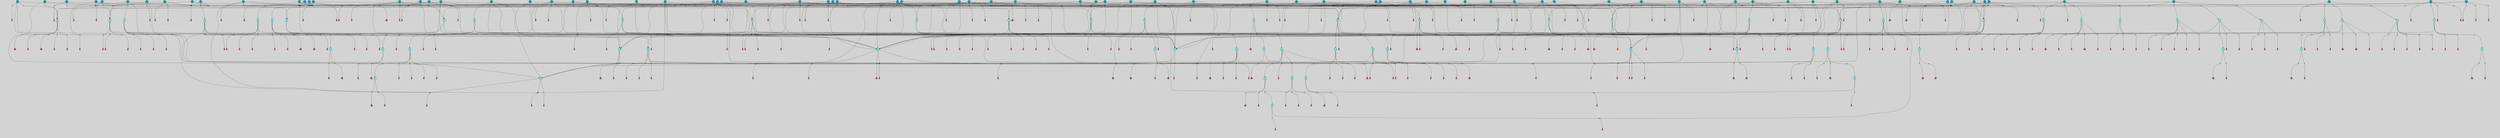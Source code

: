 // File exported with GEGELATI v1.3.1
// On the 2024-04-08 17:24:18
// With the File::TPGGraphDotExporter
digraph{
	graph[pad = "0.212, 0.055" bgcolor = lightgray]
	node[shape=circle style = filled label = ""]
		T3 [fillcolor="#66ddff"]
		T7 [fillcolor="#66ddff"]
		T11 [fillcolor="#66ddff"]
		T27 [fillcolor="#66ddff"]
		T54 [fillcolor="#66ddff"]
		T95 [fillcolor="#66ddff"]
		T129 [fillcolor="#66ddff"]
		T212 [fillcolor="#66ddff"]
		T214 [fillcolor="#66ddff"]
		T242 [fillcolor="#66ddff"]
		T277 [fillcolor="#66ddff"]
		T280 [fillcolor="#1199bb"]
		T282 [fillcolor="#66ddff"]
		T305 [fillcolor="#66ddff"]
		T327 [fillcolor="#66ddff"]
		T328 [fillcolor="#66ddff"]
		T329 [fillcolor="#66ddff"]
		T330 [fillcolor="#66ddff"]
		T331 [fillcolor="#66ddff"]
		T332 [fillcolor="#66ddff"]
		T333 [fillcolor="#1199bb"]
		T334 [fillcolor="#66ddff"]
		T335 [fillcolor="#66ddff"]
		T336 [fillcolor="#66ddff"]
		T337 [fillcolor="#66ddff"]
		T338 [fillcolor="#66ddff"]
		T438 [fillcolor="#66ddff"]
		T439 [fillcolor="#1199bb"]
		T445 [fillcolor="#1199bb"]
		T446 [fillcolor="#1199bb"]
		T448 [fillcolor="#1199bb"]
		T449 [fillcolor="#1199bb"]
		T465 [fillcolor="#66ddff"]
		T478 [fillcolor="#1199bb"]
		T482 [fillcolor="#66ddff"]
		T541 [fillcolor="#66ddff"]
		T580 [fillcolor="#66ddff"]
		T581 [fillcolor="#66ddff"]
		T582 [fillcolor="#66ddff"]
		T48 [fillcolor="#66ddff"]
		T583 [fillcolor="#1199bb"]
		T584 [fillcolor="#66ddff"]
		T585 [fillcolor="#66ddff"]
		T586 [fillcolor="#66ddff"]
		T587 [fillcolor="#66ddff"]
		T588 [fillcolor="#66ddff"]
		T590 [fillcolor="#1199bb"]
		T591 [fillcolor="#1199bb"]
		T627 [fillcolor="#66ddff"]
		T640 [fillcolor="#66ddff"]
		T641 [fillcolor="#66ddff"]
		T642 [fillcolor="#66ddff"]
		T643 [fillcolor="#66ddff"]
		T644 [fillcolor="#1199bb"]
		T645 [fillcolor="#66ddff"]
		T646 [fillcolor="#66ddff"]
		T609 [fillcolor="#66ddff"]
		T647 [fillcolor="#66ddff"]
		T648 [fillcolor="#1199bb"]
		T651 [fillcolor="#66ddff"]
		T661 [fillcolor="#1199bb"]
		T669 [fillcolor="#1199bb"]
		T675 [fillcolor="#1199bb"]
		T678 [fillcolor="#1199bb"]
		T684 [fillcolor="#1199bb"]
		T686 [fillcolor="#1199bb"]
		T692 [fillcolor="#1199bb"]
		T693 [fillcolor="#1199bb"]
		T698 [fillcolor="#1199bb"]
		T707 [fillcolor="#1199bb"]
		T711 [fillcolor="#66ddff"]
		T712 [fillcolor="#66ddff"]
		T713 [fillcolor="#66ddff"]
		T527 [fillcolor="#66ddff"]
		T714 [fillcolor="#66ddff"]
		T715 [fillcolor="#66ddff"]
		T716 [fillcolor="#66ddff"]
		T717 [fillcolor="#1199bb"]
		T718 [fillcolor="#1199bb"]
		T720 [fillcolor="#1199bb"]
		T721 [fillcolor="#1199bb"]
		T723 [fillcolor="#1199bb"]
		T725 [fillcolor="#1199bb"]
		T731 [fillcolor="#1199bb"]
		T733 [fillcolor="#1199bb"]
		T736 [fillcolor="#1199bb"]
		T737 [fillcolor="#1199bb"]
		T738 [fillcolor="#1199bb"]
		T741 [fillcolor="#1199bb"]
		T744 [fillcolor="#1199bb"]
		T745 [fillcolor="#1199bb"]
		T746 [fillcolor="#1199bb"]
		T747 [fillcolor="#1199bb"]
		T748 [fillcolor="#1199bb"]
		T749 [fillcolor="#1199bb"]
		T750 [fillcolor="#1199bb"]
		T752 [fillcolor="#1199bb"]
		T753 [fillcolor="#1199bb"]
		T754 [fillcolor="#1199bb"]
		T756 [fillcolor="#1199bb"]
		T757 [fillcolor="#1199bb"]
		T758 [fillcolor="#1199bb"]
		T759 [fillcolor="#1199bb"]
		T762 [fillcolor="#1199bb"]
		T763 [fillcolor="#1199bb"]
		T764 [fillcolor="#66ddff"]
		T765 [fillcolor="#66ddff"]
		T766 [fillcolor="#66ddff"]
		T767 [fillcolor="#66ddff"]
		T768 [fillcolor="#66ddff"]
		T769 [fillcolor="#1199bb"]
		T770 [fillcolor="#66ddff"]
		T771 [fillcolor="#66ddff"]
		T772 [fillcolor="#66ddff"]
		T773 [fillcolor="#66ddff"]
		T774 [fillcolor="#66ddff"]
		T776 [fillcolor="#1199bb"]
		T777 [fillcolor="#1199bb"]
		T778 [fillcolor="#1199bb"]
		T780 [fillcolor="#1199bb"]
		T782 [fillcolor="#1199bb"]
		T785 [fillcolor="#1199bb"]
		T786 [fillcolor="#1199bb"]
		T788 [fillcolor="#1199bb"]
		T789 [fillcolor="#1199bb"]
		T790 [fillcolor="#1199bb"]
		T791 [fillcolor="#1199bb"]
		T792 [fillcolor="#1199bb"]
		T793 [fillcolor="#1199bb"]
		T795 [fillcolor="#1199bb"]
		T796 [fillcolor="#1199bb"]
		T797 [fillcolor="#1199bb"]
		T798 [fillcolor="#1199bb"]
		T801 [fillcolor="#1199bb"]
		T803 [fillcolor="#1199bb"]
		T804 [fillcolor="#1199bb"]
		T805 [fillcolor="#1199bb"]
		T806 [fillcolor="#1199bb"]
		T807 [fillcolor="#1199bb"]
		T808 [fillcolor="#1199bb"]
		T809 [fillcolor="#1199bb"]
		T810 [fillcolor="#1199bb"]
		T811 [fillcolor="#1199bb"]
		T812 [fillcolor="#1199bb"]
		P12659 [fillcolor="#cccccc" shape=point] //6|
		I12659 [shape=box style=invis label="6|1&2|6#1|7&#92;n10|7&2|0#1|5&#92;n9|4&0|1#2|2&#92;n8|6&0|0#1|0&#92;n"]
		P12659 -> I12659[style=invis]
		A8818 [fillcolor="#ff3366" shape=box margin=0.03 width=0 height=0 label="3"]
		T3 -> P12659 -> A8818
		P12660 [fillcolor="#cccccc" shape=point] //3|
		I12660 [shape=box style=invis label="7|6&2|4#0|2&#92;n10|3&2|7#1|4&#92;n11|6&0|4#0|1&#92;n7|1&0|0#2|6&#92;n7|6&0|3#2|6&#92;n4|0&2|6#0|1&#92;n4|4&2|5#0|2&#92;n4|6&0|4#2|7&#92;n10|0&2|3#1|5&#92;n2|6&0|5#0|2&#92;n1|0&2|3#0|7&#92;n1|6&2|0#0|5&#92;n6|2&0|1#0|7&#92;n9|2&0|3#2|7&#92;n5|3&0|6#0|6&#92;n1|7&2|5#2|3&#92;n8|1&2|7#0|6&#92;n1|0&2|5#2|1&#92;n7|1&2|2#2|5&#92;n7|4&2|6#0|3&#92;n"]
		P12660 -> I12660[style=invis]
		A8819 [fillcolor="#ff3366" shape=box margin=0.03 width=0 height=0 label="4"]
		T3 -> P12660 -> A8819
		P12661 [fillcolor="#cccccc" shape=point] //-3|
		I12661 [shape=box style=invis label="1|6&2|7#0|7&#92;n10|2&0|7#1|3&#92;n9|6&2|7#2|2&#92;n5|3&0|7#0|7&#92;n1|6&2|3#0|0&#92;n2|3&2|3#2|2&#92;n5|1&2|6#0|6&#92;n"]
		P12661 -> I12661[style=invis]
		A8820 [fillcolor="#ff3366" shape=box margin=0.03 width=0 height=0 label="7"]
		T7 -> P12661 -> A8820
		P12662 [fillcolor="#cccccc" shape=point] //5|
		I12662 [shape=box style=invis label="0|5&2|3#0|1&#92;n0|6&2|1#2|4&#92;n6|2&2|6#0|7&#92;n7|4&0|3#0|1&#92;n5|4&0|7#1|6&#92;n9|1&0|5#2|2&#92;n6|3&2|3#1|7&#92;n11|7&2|4#1|6&#92;n2|5&0|1#0|0&#92;n4|7&0|0#0|2&#92;n6|2&0|6#0|0&#92;n2|1&2|6#2|4&#92;n10|0&2|0#1|0&#92;n6|6&2|4#0|6&#92;n"]
		P12662 -> I12662[style=invis]
		A8821 [fillcolor="#ff3366" shape=box margin=0.03 width=0 height=0 label="8"]
		T7 -> P12662 -> A8821
		P12663 [fillcolor="#cccccc" shape=point] //6|
		I12663 [shape=box style=invis label="3|0&2|7#2|2&#92;n3|2&0|4#2|5&#92;n5|1&0|2#1|0&#92;n8|7&0|1#2|0&#92;n8|5&0|3#0|6&#92;n0|2&0|2#2|3&#92;n1|5&2|5#0|5&#92;n5|6&0|6#0|7&#92;n6|7&0|0#2|6&#92;n1|2&2|3#0|0&#92;n7|7&2|3#0|4&#92;n0|7&2|7#0|6&#92;n1|0&2|2#2|7&#92;n4|4&0|1#0|0&#92;n"]
		P12663 -> I12663[style=invis]
		A8822 [fillcolor="#ff3366" shape=box margin=0.03 width=0 height=0 label="11"]
		T11 -> P12663 -> A8822
		P12664 [fillcolor="#cccccc" shape=point] //-4|
		I12664 [shape=box style=invis label="4|1&0|4#2|6&#92;n1|2&2|2#2|0&#92;n1|2&2|0#0|6&#92;n8|4&2|3#2|5&#92;n5|5&2|1#1|0&#92;n"]
		P12664 -> I12664[style=invis]
		A8823 [fillcolor="#ff3366" shape=box margin=0.03 width=0 height=0 label="12"]
		T11 -> P12664 -> A8823
		P12665 [fillcolor="#cccccc" shape=point] //2|
		I12665 [shape=box style=invis label="9|1&2|3#0|1&#92;n5|2&2|0#2|4&#92;n3|6&2|5#2|7&#92;n7|0&2|5#0|4&#92;n1|2&0|3#0|5&#92;n7|3&2|7#0|0&#92;n"]
		P12665 -> I12665[style=invis]
		A8824 [fillcolor="#ff3366" shape=box margin=0.03 width=0 height=0 label="2"]
		T27 -> P12665 -> A8824
		P12666 [fillcolor="#cccccc" shape=point] //-6|
		I12666 [shape=box style=invis label="7|5&0|4#0|4&#92;n11|0&2|5#2|1&#92;n"]
		P12666 -> I12666[style=invis]
		A8825 [fillcolor="#ff3366" shape=box margin=0.03 width=0 height=0 label="3"]
		T27 -> P12666 -> A8825
		T27 -> P12660
		P12667 [fillcolor="#cccccc" shape=point] //0|
		I12667 [shape=box style=invis label="2|5&0|1#0|6&#92;n6|1&2|2#2|7&#92;n8|0&0|3#1|4&#92;n4|3&2|5#2|4&#92;n8|1&2|4#0|0&#92;n6|6&0|1#2|6&#92;n11|7&2|4#2|5&#92;n6|2&2|4#0|2&#92;n8|5&2|4#2|4&#92;n2|1&2|1#2|2&#92;n2|7&2|5#2|6&#92;n9|7&0|5#0|4&#92;n1|2&0|5#2|6&#92;n4|2&2|3#2|7&#92;n3|3&2|1#0|2&#92;n"]
		P12667 -> I12667[style=invis]
		A8826 [fillcolor="#ff3366" shape=box margin=0.03 width=0 height=0 label="5"]
		T27 -> P12667 -> A8826
		P12668 [fillcolor="#cccccc" shape=point] //0|
		I12668 [shape=box style=invis label="4|0&0|3#2|7&#92;n10|2&0|3#1|7&#92;n3|5&0|2#0|3&#92;n4|5&0|0#2|1&#92;n10|7&2|0#1|2&#92;n5|3&2|3#1|6&#92;n9|5&2|0#0|4&#92;n5|4&2|7#0|2&#92;n10|3&2|7#1|4&#92;n7|2&0|1#2|6&#92;n8|6&0|5#0|5&#92;n8|7&2|3#0|5&#92;n2|6&2|4#0|0&#92;n"]
		P12668 -> I12668[style=invis]
		A8827 [fillcolor="#ff3366" shape=box margin=0.03 width=0 height=0 label="5"]
		T27 -> P12668 -> A8827
		P12669 [fillcolor="#cccccc" shape=point] //8|
		I12669 [shape=box style=invis label="9|0&0|1#2|0&#92;n10|1&2|5#1|4&#92;n8|2&2|6#0|4&#92;n2|4&2|5#2|3&#92;n4|2&2|2#0|2&#92;n7|5&0|2#0|0&#92;n8|2&2|1#1|3&#92;n8|7&0|7#2|1&#92;n1|1&0|0#0|7&#92;n5|6&2|5#1|0&#92;n6|6&2|5#0|0&#92;n11|4&0|3#2|6&#92;n4|2&2|4#0|7&#92;n5|6&0|1#2|0&#92;n11|3&0|2#0|7&#92;n"]
		P12669 -> I12669[style=invis]
		A8828 [fillcolor="#ff3366" shape=box margin=0.03 width=0 height=0 label="6"]
		T54 -> P12669 -> A8828
		P12670 [fillcolor="#cccccc" shape=point] //5|
		I12670 [shape=box style=invis label="3|0&2|0#0|1&#92;n3|0&0|7#0|1&#92;n5|3&0|2#2|6&#92;n4|4&2|4#2|6&#92;n11|2&0|7#1|6&#92;n2|7&2|2#2|5&#92;n9|3&2|6#2|7&#92;n7|7&0|0#0|4&#92;n6|1&2|4#2|3&#92;n5|4&2|0#1|6&#92;n1|3&0|7#0|4&#92;n"]
		P12670 -> I12670[style=invis]
		A8829 [fillcolor="#ff3366" shape=box margin=0.03 width=0 height=0 label="7"]
		T54 -> P12670 -> A8829
		P12671 [fillcolor="#cccccc" shape=point] //-10|
		I12671 [shape=box style=invis label="3|6&0|0#0|4&#92;n4|1&2|4#0|1&#92;n5|1&0|1#0|4&#92;n5|5&2|6#0|5&#92;n6|5&0|6#0|3&#92;n11|1&2|0#0|1&#92;n0|7&2|0#0|3&#92;n1|2&0|6#0|1&#92;n8|0&0|4#2|0&#92;n0|4&0|7#2|7&#92;n7|0&2|7#1|3&#92;n3|1&0|5#2|5&#92;n5|1&0|4#0|3&#92;n2|2&0|2#0|0&#92;n8|3&0|1#0|7&#92;n3|0&0|3#0|5&#92;n7|2&0|5#2|0&#92;n6|3&2|7#1|5&#92;n4|7&2|7#2|1&#92;n"]
		P12671 -> I12671[style=invis]
		A8830 [fillcolor="#ff3366" shape=box margin=0.03 width=0 height=0 label="14"]
		T54 -> P12671 -> A8830
		T54 -> P12662
		P12672 [fillcolor="#cccccc" shape=point] //4|
		I12672 [shape=box style=invis label="4|3&0|6#0|3&#92;n5|7&2|3#2|2&#92;n5|6&0|7#1|2&#92;n1|4&2|6#0|3&#92;n8|4&2|1#2|5&#92;n9|5&2|4#1|4&#92;n2|4&0|5#0|7&#92;n10|0&0|6#1|3&#92;n3|0&0|6#0|2&#92;n2|7&2|7#2|6&#92;n5|2&0|5#1|5&#92;n10|4&2|5#1|7&#92;n4|0&0|4#2|4&#92;n11|1&0|4#2|6&#92;n10|6&2|0#1|4&#92;n9|7&0|3#1|4&#92;n4|5&2|7#0|6&#92;n11|5&2|6#2|3&#92;n0|3&0|5#0|1&#92;n"]
		P12672 -> I12672[style=invis]
		A8831 [fillcolor="#ff3366" shape=box margin=0.03 width=0 height=0 label="13"]
		T95 -> P12672 -> A8831
		P12673 [fillcolor="#cccccc" shape=point] //8|
		I12673 [shape=box style=invis label="9|7&0|5#2|5&#92;n3|3&2|3#0|2&#92;n9|5&2|2#1|0&#92;n2|3&0|6#0|3&#92;n4|4&2|5#2|7&#92;n11|3&2|0#1|5&#92;n6|6&2|1#2|2&#92;n4|6&0|1#2|2&#92;n2|5&2|7#2|2&#92;n7|7&2|2#2|3&#92;n6|5&0|3#2|6&#92;n6|7&0|6#0|2&#92;n"]
		P12673 -> I12673[style=invis]
		A8832 [fillcolor="#ff3366" shape=box margin=0.03 width=0 height=0 label="14"]
		T95 -> P12673 -> A8832
		P12674 [fillcolor="#cccccc" shape=point] //2|
		I12674 [shape=box style=invis label="4|1&0|4#2|6&#92;n5|5&2|1#1|0&#92;n1|0&2|0#0|6&#92;n8|4&2|3#2|5&#92;n"]
		P12674 -> I12674[style=invis]
		T95 -> P12674 -> T11
		P12675 [fillcolor="#cccccc" shape=point] //-9|
		I12675 [shape=box style=invis label="2|0&2|0#2|1&#92;n4|4&2|4#2|6&#92;n9|1&0|3#1|7&#92;n5|3&0|2#2|6&#92;n2|7&2|2#2|5&#92;n5|4&2|0#1|6&#92;n3|0&0|7#0|1&#92;n1|3&0|7#0|4&#92;n11|6&2|2#0|7&#92;n7|7&0|0#0|4&#92;n11|0&0|7#1|6&#92;n9|3&2|6#2|7&#92;n"]
		P12675 -> I12675[style=invis]
		A8833 [fillcolor="#ff3366" shape=box margin=0.03 width=0 height=0 label="7"]
		T95 -> P12675 -> A8833
		P12676 [fillcolor="#cccccc" shape=point] //-8|
		I12676 [shape=box style=invis label="7|5&0|4#2|4&#92;n"]
		P12676 -> I12676[style=invis]
		A8834 [fillcolor="#ff3366" shape=box margin=0.03 width=0 height=0 label="3"]
		T95 -> P12676 -> A8834
		T129 -> P12669
		T129 -> P12670
		P12677 [fillcolor="#cccccc" shape=point] //10|
		I12677 [shape=box style=invis label="4|5&2|7#2|1&#92;n1|7&2|3#0|6&#92;n3|5&2|2#0|3&#92;n10|3&0|7#1|4&#92;n7|1&0|4#2|6&#92;n10|2&0|3#1|7&#92;n9|5&2|0#0|4&#92;n4|0&0|3#2|7&#92;n11|4&2|6#1|2&#92;n5|4&2|7#0|2&#92;n2|6&2|4#0|0&#92;n6|5&0|7#2|1&#92;n5|3&2|3#1|6&#92;n10|7&2|0#1|2&#92;n"]
		P12677 -> I12677[style=invis]
		A8835 [fillcolor="#ff3366" shape=box margin=0.03 width=0 height=0 label="5"]
		T129 -> P12677 -> A8835
		P12678 [fillcolor="#cccccc" shape=point] //5|
		I12678 [shape=box style=invis label="9|4&2|3#1|3&#92;n0|4&2|4#0|5&#92;n6|1&2|6#2|5&#92;n4|0&0|5#2|0&#92;n"]
		P12678 -> I12678[style=invis]
		A8836 [fillcolor="#ff3366" shape=box margin=0.03 width=0 height=0 label="7"]
		T129 -> P12678 -> A8836
		P12679 [fillcolor="#cccccc" shape=point] //6|
		I12679 [shape=box style=invis label="9|4&2|7#0|6&#92;n8|4&0|1#1|0&#92;n1|3&0|0#2|1&#92;n2|4&0|6#2|2&#92;n5|1&2|5#0|7&#92;n3|0&0|3#2|6&#92;n2|2&2|6#0|2&#92;n8|4&0|4#2|2&#92;n5|1&2|4#0|3&#92;n9|4&0|6#0|6&#92;n5|0&2|2#1|5&#92;n11|7&0|0#1|1&#92;n0|4&0|3#0|3&#92;n7|7&2|4#2|5&#92;n1|5&0|1#2|1&#92;n"]
		P12679 -> I12679[style=invis]
		A8837 [fillcolor="#ff3366" shape=box margin=0.03 width=0 height=0 label="1"]
		T129 -> P12679 -> A8837
		P12680 [fillcolor="#cccccc" shape=point] //6|
		I12680 [shape=box style=invis label="9|4&2|7#0|6&#92;n8|4&0|1#1|0&#92;n1|3&0|0#2|1&#92;n2|4&0|6#2|2&#92;n5|1&2|5#0|7&#92;n3|0&0|3#2|6&#92;n2|2&2|6#0|2&#92;n8|4&0|4#2|2&#92;n5|1&2|4#0|3&#92;n9|4&0|6#0|6&#92;n5|0&2|2#1|5&#92;n11|7&0|0#1|1&#92;n0|4&0|3#0|3&#92;n7|7&2|4#2|5&#92;n1|5&0|1#2|1&#92;n"]
		P12680 -> I12680[style=invis]
		A8838 [fillcolor="#ff3366" shape=box margin=0.03 width=0 height=0 label="1"]
		T212 -> P12680 -> A8838
		P12681 [fillcolor="#cccccc" shape=point] //10|
		I12681 [shape=box style=invis label="4|5&2|7#2|1&#92;n1|7&2|3#0|6&#92;n3|5&2|2#0|3&#92;n10|3&0|7#1|4&#92;n7|1&0|4#2|6&#92;n10|2&0|3#1|7&#92;n9|5&2|0#0|4&#92;n4|0&0|3#2|7&#92;n11|4&2|6#1|2&#92;n5|4&2|7#0|2&#92;n2|6&2|4#0|0&#92;n6|5&0|7#2|1&#92;n5|3&2|3#1|6&#92;n10|7&2|0#1|2&#92;n"]
		P12681 -> I12681[style=invis]
		A8839 [fillcolor="#ff3366" shape=box margin=0.03 width=0 height=0 label="5"]
		T212 -> P12681 -> A8839
		P12682 [fillcolor="#cccccc" shape=point] //8|
		I12682 [shape=box style=invis label="9|0&0|1#2|0&#92;n10|1&2|5#1|4&#92;n8|2&2|6#0|4&#92;n2|4&2|5#2|3&#92;n4|2&2|2#0|2&#92;n7|5&0|2#0|0&#92;n8|2&2|1#1|3&#92;n8|7&0|7#2|1&#92;n1|1&0|0#0|7&#92;n5|6&2|5#1|0&#92;n6|6&2|5#0|0&#92;n11|4&0|3#2|6&#92;n4|2&2|4#0|7&#92;n5|6&0|1#2|0&#92;n11|3&0|2#0|7&#92;n"]
		P12682 -> I12682[style=invis]
		A8840 [fillcolor="#ff3366" shape=box margin=0.03 width=0 height=0 label="6"]
		T212 -> P12682 -> A8840
		P12683 [fillcolor="#cccccc" shape=point] //5|
		I12683 [shape=box style=invis label="3|0&2|0#0|1&#92;n3|0&0|7#0|1&#92;n5|3&0|2#2|6&#92;n4|4&2|4#2|6&#92;n11|2&0|7#1|6&#92;n2|7&2|2#2|5&#92;n9|3&2|6#2|7&#92;n7|7&0|0#0|4&#92;n6|1&2|4#2|3&#92;n5|4&2|0#1|6&#92;n1|3&0|7#0|4&#92;n"]
		P12683 -> I12683[style=invis]
		A8841 [fillcolor="#ff3366" shape=box margin=0.03 width=0 height=0 label="7"]
		T212 -> P12683 -> A8841
		P12684 [fillcolor="#cccccc" shape=point] //5|
		I12684 [shape=box style=invis label="9|4&2|3#1|3&#92;n0|4&2|4#0|5&#92;n6|1&2|6#2|5&#92;n4|0&0|5#2|0&#92;n"]
		P12684 -> I12684[style=invis]
		A8842 [fillcolor="#ff3366" shape=box margin=0.03 width=0 height=0 label="7"]
		T212 -> P12684 -> A8842
		P12685 [fillcolor="#cccccc" shape=point] //6|
		I12685 [shape=box style=invis label="9|4&2|7#0|6&#92;n8|4&0|1#1|0&#92;n1|3&0|0#2|1&#92;n2|4&0|6#2|2&#92;n5|1&2|5#0|7&#92;n3|0&0|3#2|6&#92;n2|2&2|6#0|2&#92;n8|4&0|4#2|2&#92;n5|1&2|4#0|3&#92;n9|4&0|6#0|6&#92;n5|0&2|2#1|5&#92;n11|7&0|0#1|1&#92;n0|4&0|3#0|3&#92;n7|7&2|4#2|5&#92;n1|5&0|1#2|1&#92;n"]
		P12685 -> I12685[style=invis]
		A8843 [fillcolor="#ff3366" shape=box margin=0.03 width=0 height=0 label="1"]
		T214 -> P12685 -> A8843
		P12686 [fillcolor="#cccccc" shape=point] //10|
		I12686 [shape=box style=invis label="4|5&2|7#2|1&#92;n1|7&2|3#0|6&#92;n3|5&2|2#0|3&#92;n10|3&0|7#1|4&#92;n7|1&0|4#2|6&#92;n10|2&0|3#1|7&#92;n9|5&2|0#0|4&#92;n4|0&0|3#2|7&#92;n11|4&2|6#1|2&#92;n5|4&2|7#0|2&#92;n2|6&2|4#0|0&#92;n6|5&0|7#2|1&#92;n5|3&2|3#1|6&#92;n10|7&2|0#1|2&#92;n"]
		P12686 -> I12686[style=invis]
		A8844 [fillcolor="#ff3366" shape=box margin=0.03 width=0 height=0 label="5"]
		T214 -> P12686 -> A8844
		P12687 [fillcolor="#cccccc" shape=point] //5|
		I12687 [shape=box style=invis label="3|0&2|0#0|1&#92;n3|0&0|7#0|1&#92;n5|3&0|2#2|6&#92;n4|4&2|4#2|6&#92;n11|2&0|7#1|6&#92;n2|7&2|2#2|5&#92;n9|3&2|6#2|7&#92;n7|7&0|0#0|4&#92;n6|1&2|4#2|3&#92;n5|4&2|0#1|6&#92;n1|3&0|7#0|4&#92;n"]
		P12687 -> I12687[style=invis]
		A8845 [fillcolor="#ff3366" shape=box margin=0.03 width=0 height=0 label="7"]
		T214 -> P12687 -> A8845
		P12688 [fillcolor="#cccccc" shape=point] //8|
		I12688 [shape=box style=invis label="9|0&0|1#2|0&#92;n10|1&2|5#1|4&#92;n8|2&2|6#0|4&#92;n2|4&2|5#2|3&#92;n4|2&2|2#0|2&#92;n7|5&0|2#0|0&#92;n8|2&2|1#1|3&#92;n8|7&0|7#2|1&#92;n1|1&0|0#0|7&#92;n5|6&2|5#1|0&#92;n6|6&2|5#0|0&#92;n11|4&0|3#2|6&#92;n4|2&2|4#0|7&#92;n5|6&0|1#2|0&#92;n11|3&0|2#0|7&#92;n"]
		P12688 -> I12688[style=invis]
		A8846 [fillcolor="#ff3366" shape=box margin=0.03 width=0 height=0 label="6"]
		T214 -> P12688 -> A8846
		P12689 [fillcolor="#cccccc" shape=point] //5|
		I12689 [shape=box style=invis label="9|4&2|3#1|3&#92;n0|4&2|4#0|5&#92;n6|1&2|6#2|5&#92;n4|0&0|5#2|0&#92;n"]
		P12689 -> I12689[style=invis]
		A8847 [fillcolor="#ff3366" shape=box margin=0.03 width=0 height=0 label="7"]
		T214 -> P12689 -> A8847
		P12690 [fillcolor="#cccccc" shape=point] //5|
		I12690 [shape=box style=invis label="1|6&2|7#0|7&#92;n9|2&2|7#2|2&#92;n10|2&0|7#1|3&#92;n5|3&0|7#0|7&#92;n7|0&2|7#2|2&#92;n1|6&2|3#0|0&#92;n2|3&2|3#2|2&#92;n"]
		P12690 -> I12690[style=invis]
		A8848 [fillcolor="#ff3366" shape=box margin=0.03 width=0 height=0 label="7"]
		T242 -> P12690 -> A8848
		P12691 [fillcolor="#cccccc" shape=point] //-8|
		I12691 [shape=box style=invis label="7|5&0|2#2|1&#92;n1|0&2|6#0|0&#92;n7|1&2|6#1|1&#92;n8|7&0|3#1|6&#92;n3|7&2|3#2|4&#92;n"]
		P12691 -> I12691[style=invis]
		A8849 [fillcolor="#ff3366" shape=box margin=0.03 width=0 height=0 label="2"]
		T242 -> P12691 -> A8849
		P12692 [fillcolor="#cccccc" shape=point] //-3|
		I12692 [shape=box style=invis label="1|1&2|1#0|1&#92;n1|4&0|0#2|4&#92;n11|0&2|3#0|2&#92;n11|6&0|4#0|1&#92;n5|2&0|6#1|5&#92;n3|7&2|6#2|7&#92;n7|7&0|1#2|1&#92;n9|5&2|2#2|0&#92;n6|5&2|6#1|4&#92;n0|7&0|5#2|4&#92;n8|1&0|0#2|3&#92;n0|5&0|3#0|5&#92;n2|0&2|4#0|5&#92;n7|5&2|7#1|3&#92;n8|3&0|0#1|2&#92;n"]
		P12692 -> I12692[style=invis]
		A8850 [fillcolor="#ff3366" shape=box margin=0.03 width=0 height=0 label="1"]
		T242 -> P12692 -> A8850
		P12693 [fillcolor="#cccccc" shape=point] //-9|
		I12693 [shape=box style=invis label="4|7&0|0#0|2&#92;n6|2&0|1#0|0&#92;n6|2&2|6#0|7&#92;n9|0&2|7#1|1&#92;n7|4&0|3#0|1&#92;n10|6&2|1#1|1&#92;n9|1&0|5#2|2&#92;n5|4&0|7#2|6&#92;n2|5&0|1#0|0&#92;n0|5&2|5#0|1&#92;n11|7&2|4#1|6&#92;n2|1&2|6#2|4&#92;n10|0&0|0#1|0&#92;n6|6&2|4#0|6&#92;n"]
		P12693 -> I12693[style=invis]
		T277 -> P12693 -> T214
		P12694 [fillcolor="#cccccc" shape=point] //7|
		I12694 [shape=box style=invis label="7|4&2|7#0|4&#92;n4|6&0|1#2|5&#92;n2|1&2|3#0|0&#92;n4|3&2|0#0|1&#92;n0|0&2|7#2|7&#92;n7|7&0|5#2|3&#92;n5|0&2|1#2|2&#92;n10|0&0|4#1|2&#92;n4|4&0|7#0|0&#92;n6|7&0|2#0|1&#92;n1|4&2|5#0|4&#92;n"]
		P12694 -> I12694[style=invis]
		A8851 [fillcolor="#ff3366" shape=box margin=0.03 width=0 height=0 label="0"]
		T277 -> P12694 -> A8851
		P12695 [fillcolor="#cccccc" shape=point] //1|
		I12695 [shape=box style=invis label="5|1&0|6#2|7&#92;n2|4&0|4#2|2&#92;n0|6&0|5#0|4&#92;n10|6&2|5#1|6&#92;n9|3&0|1#1|7&#92;n10|3&2|2#1|0&#92;n5|0&0|0#2|1&#92;n11|3&2|3#1|5&#92;n10|3&0|1#1|0&#92;n2|4&0|1#0|1&#92;n0|2&0|3#2|4&#92;n9|2&2|1#2|5&#92;n11|7&2|6#2|6&#92;n"]
		P12695 -> I12695[style=invis]
		T277 -> P12695 -> T7
		P12696 [fillcolor="#cccccc" shape=point] //6|
		I12696 [shape=box style=invis label="7|0&2|5#1|2&#92;n10|6&2|1#1|3&#92;n7|5&0|2#0|7&#92;n10|7&0|1#1|5&#92;n4|6&2|5#0|5&#92;n4|4&0|7#2|7&#92;n"]
		P12696 -> I12696[style=invis]
		A8852 [fillcolor="#ff3366" shape=box margin=0.03 width=0 height=0 label="7"]
		T277 -> P12696 -> A8852
		P12697 [fillcolor="#cccccc" shape=point] //-2|
		I12697 [shape=box style=invis label="3|0&2|0#0|1&#92;n4|1&0|3#2|2&#92;n11|2&0|7#1|6&#92;n8|7&2|4#0|5&#92;n6|1&2|4#1|3&#92;n4|4&2|4#2|6&#92;n3|0&0|7#0|1&#92;n9|3&2|6#2|7&#92;n7|7&0|0#0|4&#92;n5|3&0|2#2|6&#92;n5|4&2|0#1|6&#92;n1|3&0|7#0|4&#92;n"]
		P12697 -> I12697[style=invis]
		A8853 [fillcolor="#ff3366" shape=box margin=0.03 width=0 height=0 label="7"]
		T277 -> P12697 -> A8853
		T280 -> P12672
		P12698 [fillcolor="#cccccc" shape=point] //1|
		I12698 [shape=box style=invis label="0|4&0|1#0|1&#92;n10|5&2|5#1|6&#92;n7|7&2|5#2|2&#92;n9|5&0|7#2|7&#92;n8|4&0|3#2|7&#92;n11|0&2|3#0|5&#92;n7|0&0|0#0|1&#92;n4|2&0|4#0|5&#92;n5|1&0|6#2|7&#92;n11|3&0|7#1|3&#92;n"]
		P12698 -> I12698[style=invis]
		T280 -> P12698 -> T7
		P12699 [fillcolor="#cccccc" shape=point] //-3|
		I12699 [shape=box style=invis label="4|5&0|0#0|0&#92;n4|7&0|0#0|2&#92;n0|6&2|1#2|4&#92;n9|1&0|5#2|2&#92;n10|0&2|0#1|0&#92;n6|6&2|4#0|6&#92;n2|5&0|1#0|0&#92;n6|3&2|3#1|7&#92;n11|7&2|4#1|6&#92;n6|2&2|6#0|1&#92;n6|2&0|0#0|0&#92;n9|1&2|6#2|4&#92;n10|4&0|3#1|1&#92;n5|4&2|7#1|6&#92;n"]
		P12699 -> I12699[style=invis]
		T280 -> P12699 -> T95
		P12700 [fillcolor="#cccccc" shape=point] //-4|
		I12700 [shape=box style=invis label="5|5&2|1#1|0&#92;n4|1&0|4#2|6&#92;n2|4&2|3#2|5&#92;n1|0&2|0#2|6&#92;n1|4&2|5#0|7&#92;n"]
		P12700 -> I12700[style=invis]
		T282 -> P12700 -> T11
		P12701 [fillcolor="#cccccc" shape=point] //5|
		I12701 [shape=box style=invis label="3|0&2|0#2|1&#92;n3|0&0|7#0|1&#92;n5|3&0|2#2|6&#92;n4|4&2|4#2|6&#92;n5|4&2|0#1|6&#92;n2|7&2|2#2|5&#92;n1|3&0|7#0|4&#92;n11|6&2|2#0|7&#92;n7|7&0|0#0|4&#92;n6|1&2|4#2|3&#92;n11|0&0|7#1|6&#92;n9|3&2|6#2|7&#92;n"]
		P12701 -> I12701[style=invis]
		A8854 [fillcolor="#ff3366" shape=box margin=0.03 width=0 height=0 label="7"]
		T282 -> P12701 -> A8854
		P12702 [fillcolor="#cccccc" shape=point] //10|
		I12702 [shape=box style=invis label="6|6&2|5#0|4&#92;n1|0&0|5#2|3&#92;n10|5&2|5#1|5&#92;n10|6&2|1#1|0&#92;n9|6&2|3#0|3&#92;n9|6&2|2#2|1&#92;n7|5&2|2#0|7&#92;n"]
		P12702 -> I12702[style=invis]
		A8855 [fillcolor="#ff3366" shape=box margin=0.03 width=0 height=0 label="7"]
		T282 -> P12702 -> A8855
		T282 -> P12676
		P12703 [fillcolor="#cccccc" shape=point] //2|
		I12703 [shape=box style=invis label="0|3&0|0#2|7&#92;n3|6&2|5#2|5&#92;n7|4&0|0#1|1&#92;n4|1&0|0#0|6&#92;n1|6&0|2#0|1&#92;n8|6&0|2#2|4&#92;n4|4&2|4#0|3&#92;n1|0&2|4#0|1&#92;n9|2&2|3#0|7&#92;n10|5&2|2#1|1&#92;n10|6&0|1#1|2&#92;n3|3&2|2#0|5&#92;n11|3&0|2#1|0&#92;n4|5&0|6#0|4&#92;n0|7&0|6#2|2&#92;n3|2&0|5#0|1&#92;n"]
		P12703 -> I12703[style=invis]
		A8856 [fillcolor="#ff3366" shape=box margin=0.03 width=0 height=0 label="1"]
		T282 -> P12703 -> A8856
		P12704 [fillcolor="#cccccc" shape=point] //7|
		I12704 [shape=box style=invis label="7|0&2|1#2|0&#92;n9|7&2|1#1|7&#92;n8|2&0|1#1|0&#92;n6|6&0|2#1|1&#92;n2|2&0|5#0|0&#92;n5|7&0|0#2|1&#92;n5|1&2|5#1|5&#92;n4|7&2|4#2|3&#92;n10|5&2|2#1|5&#92;n1|3&2|2#2|0&#92;n10|2&2|6#1|5&#92;n"]
		P12704 -> I12704[style=invis]
		A8857 [fillcolor="#ff3366" shape=box margin=0.03 width=0 height=0 label="1"]
		T305 -> P12704 -> A8857
		P12705 [fillcolor="#cccccc" shape=point] //4|
		I12705 [shape=box style=invis label="7|1&2|6#1|3&#92;n10|1&0|3#1|6&#92;n8|5&2|3#2|1&#92;n11|5&0|0#2|6&#92;n4|1&0|6#0|0&#92;n11|1&0|2#0|3&#92;n2|0&2|1#0|7&#92;n"]
		P12705 -> I12705[style=invis]
		A8858 [fillcolor="#ff3366" shape=box margin=0.03 width=0 height=0 label="2"]
		T305 -> P12705 -> A8858
		P12706 [fillcolor="#cccccc" shape=point] //2|
		I12706 [shape=box style=invis label="10|4&0|5#1|0&#92;n8|1&0|7#1|4&#92;n3|0&2|3#0|1&#92;n0|3&0|3#0|2&#92;n"]
		P12706 -> I12706[style=invis]
		T305 -> P12706 -> T242
		P12707 [fillcolor="#cccccc" shape=point] //6|
		I12707 [shape=box style=invis label="10|4&2|6#1|2&#92;n8|4&0|1#1|0&#92;n0|4&2|6#0|0&#92;n8|4&2|5#2|1&#92;n7|5&2|5#1|0&#92;n3|6&0|6#2|2&#92;n1|7&0|7#0|5&#92;n2|0&0|7#2|4&#92;n2|6&2|2#0|0&#92;n0|7&2|7#0|7&#92;n11|6&0|4#2|2&#92;n5|5&0|0#0|1&#92;n10|1&0|0#1|0&#92;n7|3&0|1#2|5&#92;n9|2&2|7#1|5&#92;n9|4&2|6#2|7&#92;n1|6&2|4#2|2&#92;n3|3&2|2#0|7&#92;n1|6&2|0#0|0&#92;n6|4&2|6#1|0&#92;n"]
		P12707 -> I12707[style=invis]
		A8859 [fillcolor="#ff3366" shape=box margin=0.03 width=0 height=0 label="1"]
		T305 -> P12707 -> A8859
		P12708 [fillcolor="#cccccc" shape=point] //9|
		I12708 [shape=box style=invis label="0|6&2|1#2|3&#92;n7|4&0|3#0|1&#92;n0|5&2|3#0|1&#92;n9|1&0|5#2|2&#92;n6|6&2|3#1|7&#92;n11|7&2|4#1|6&#92;n2|5&0|1#0|0&#92;n7|5&2|3#1|1&#92;n5|4&0|7#1|6&#92;n4|7&0|0#0|2&#92;n2|1&2|6#2|4&#92;n10|0&2|7#1|0&#92;n6|6&2|4#0|6&#92;n"]
		P12708 -> I12708[style=invis]
		A8860 [fillcolor="#ff3366" shape=box margin=0.03 width=0 height=0 label="8"]
		T305 -> P12708 -> A8860
		P12709 [fillcolor="#cccccc" shape=point] //-4|
		I12709 [shape=box style=invis label="4|1&0|4#2|6&#92;n1|2&2|2#2|0&#92;n1|2&2|0#0|6&#92;n8|4&2|3#2|5&#92;n5|5&2|1#1|0&#92;n"]
		P12709 -> I12709[style=invis]
		A8861 [fillcolor="#ff3366" shape=box margin=0.03 width=0 height=0 label="12"]
		T330 -> P12709 -> A8861
		P12710 [fillcolor="#cccccc" shape=point] //6|
		I12710 [shape=box style=invis label="3|0&2|7#2|2&#92;n3|2&0|4#2|5&#92;n5|1&0|2#1|0&#92;n8|7&0|1#2|0&#92;n8|5&0|3#0|6&#92;n0|2&0|2#2|3&#92;n1|5&2|5#0|5&#92;n5|6&0|6#0|7&#92;n6|7&0|0#2|6&#92;n1|2&2|3#0|0&#92;n7|7&2|3#0|4&#92;n0|7&2|7#0|6&#92;n1|0&2|2#2|7&#92;n4|4&0|1#0|0&#92;n"]
		P12710 -> I12710[style=invis]
		A8862 [fillcolor="#ff3366" shape=box margin=0.03 width=0 height=0 label="11"]
		T330 -> P12710 -> A8862
		P12711 [fillcolor="#cccccc" shape=point] //-3|
		I12711 [shape=box style=invis label="8|1&2|3#0|5&#92;n0|6&0|5#0|5&#92;n3|7&2|1#0|6&#92;n3|5&0|1#0|0&#92;n9|5&2|0#0|4&#92;n3|5&0|2#0|3&#92;n10|6&2|4#1|0&#92;n9|4&2|7#2|6&#92;n1|7&2|5#2|2&#92;n"]
		P12711 -> I12711[style=invis]
		A8863 [fillcolor="#ff3366" shape=box margin=0.03 width=0 height=0 label="5"]
		T332 -> P12711 -> A8863
		P12712 [fillcolor="#cccccc" shape=point] //-2|
		I12712 [shape=box style=invis label="11|7&2|0#1|7&#92;n4|3&0|1#2|5&#92;n0|4&2|4#2|7&#92;n1|6&0|0#0|4&#92;n4|0&0|0#0|5&#92;n0|6&2|3#2|0&#92;n9|6&2|5#1|3&#92;n0|7&2|1#2|5&#92;n4|4&0|5#0|1&#92;n10|4&0|0#1|0&#92;n"]
		P12712 -> I12712[style=invis]
		A8864 [fillcolor="#ff3366" shape=box margin=0.03 width=0 height=0 label="12"]
		T328 -> P12712 -> A8864
		P12713 [fillcolor="#cccccc" shape=point] //-3|
		I12713 [shape=box style=invis label="1|6&2|7#0|7&#92;n10|2&0|7#1|3&#92;n9|6&2|7#2|2&#92;n5|3&0|7#0|7&#92;n1|6&2|3#0|0&#92;n2|3&2|3#2|2&#92;n5|1&2|6#0|6&#92;n"]
		P12713 -> I12713[style=invis]
		A8865 [fillcolor="#ff3366" shape=box margin=0.03 width=0 height=0 label="7"]
		T331 -> P12713 -> A8865
		P12714 [fillcolor="#cccccc" shape=point] //-3|
		I12714 [shape=box style=invis label="7|2&2|4#0|2&#92;n4|1&2|6#0|1&#92;n11|6&0|4#0|1&#92;n7|1&0|0#2|6&#92;n6|2&0|1#0|7&#92;n10|3&2|7#1|4&#92;n3|5&2|3#0|1&#92;n4|4&2|5#0|2&#92;n4|6&0|4#2|7&#92;n2|5&0|5#0|2&#92;n10|0&2|3#1|4&#92;n0|1&2|7#0|6&#92;n7|6&0|3#2|6&#92;n1|3&0|6#2|0&#92;n5|3&0|6#0|6&#92;n1|4&2|5#2|3&#92;n1|6&2|0#0|5&#92;n9|2&0|3#2|7&#92;n7|1&2|2#2|5&#92;n"]
		P12714 -> I12714[style=invis]
		T328 -> P12714 -> T329
		P12715 [fillcolor="#cccccc" shape=point] //-3|
		I12715 [shape=box style=invis label="3|7&0|0#0|2&#92;n11|5&0|1#1|1&#92;n4|1&0|6#2|6&#92;n4|0&0|1#0|5&#92;n"]
		P12715 -> I12715[style=invis]
		T329 -> P12715 -> T327
		P12716 [fillcolor="#cccccc" shape=point] //1|
		I12716 [shape=box style=invis label="5|1&0|6#2|7&#92;n2|4&0|4#2|2&#92;n0|6&0|5#0|4&#92;n10|6&2|5#1|6&#92;n9|3&0|1#1|7&#92;n10|3&2|2#1|0&#92;n5|0&0|0#2|1&#92;n11|3&2|3#1|5&#92;n10|3&0|1#1|0&#92;n2|4&0|1#0|1&#92;n0|2&0|3#2|4&#92;n9|2&2|1#2|5&#92;n11|7&2|6#2|6&#92;n"]
		P12716 -> I12716[style=invis]
		T327 -> P12716 -> T331
		P12717 [fillcolor="#cccccc" shape=point] //5|
		I12717 [shape=box style=invis label="10|4&2|6#1|2&#92;n8|4&0|1#1|0&#92;n0|4&2|6#0|0&#92;n8|4&2|5#2|1&#92;n7|5&2|5#1|0&#92;n3|6&0|6#2|2&#92;n1|7&0|7#0|5&#92;n2|0&0|7#2|4&#92;n9|4&2|6#2|7&#92;n2|6&2|2#0|0&#92;n11|7&2|7#0|7&#92;n5|5&0|0#0|1&#92;n10|1&0|0#1|0&#92;n7|3&0|1#2|5&#92;n9|2&2|7#1|5&#92;n9|0&2|5#1|2&#92;n1|6&2|4#2|2&#92;n3|3&2|2#0|7&#92;n1|6&2|0#0|0&#92;n6|4&2|6#1|0&#92;n"]
		P12717 -> I12717[style=invis]
		A8866 [fillcolor="#ff3366" shape=box margin=0.03 width=0 height=0 label="1"]
		T329 -> P12717 -> A8866
		P12718 [fillcolor="#cccccc" shape=point] //5|
		I12718 [shape=box style=invis label="0|5&2|3#0|1&#92;n0|6&2|1#2|4&#92;n6|2&2|6#0|7&#92;n7|4&0|3#0|1&#92;n5|4&0|7#1|6&#92;n9|1&0|5#2|2&#92;n6|3&2|3#1|7&#92;n11|7&2|4#1|6&#92;n2|5&0|1#0|0&#92;n4|7&0|0#0|2&#92;n6|2&0|6#0|0&#92;n2|1&2|6#2|4&#92;n10|0&2|0#1|0&#92;n6|6&2|4#0|6&#92;n"]
		P12718 -> I12718[style=invis]
		A8867 [fillcolor="#ff3366" shape=box margin=0.03 width=0 height=0 label="8"]
		T331 -> P12718 -> A8867
		P12719 [fillcolor="#cccccc" shape=point] //-2|
		I12719 [shape=box style=invis label="4|1&0|4#0|3&#92;n4|2&0|5#2|0&#92;n5|5&2|6#0|5&#92;n1|4&0|1#0|2&#92;n6|3&2|7#1|5&#92;n0|4&2|0#0|3&#92;n8|5&2|5#1|2&#92;n10|7&2|7#1|1&#92;n3|4&0|0#2|1&#92;n3|6&2|5#2|5&#92;n8|3&0|1#0|7&#92;n10|0&2|7#1|3&#92;n4|1&2|4#0|1&#92;n9|3&2|0#0|4&#92;n3|6&2|0#0|4&#92;n1|2&0|6#2|1&#92;n4|0&2|1#2|2&#92;n"]
		P12719 -> I12719[style=invis]
		A8868 [fillcolor="#ff3366" shape=box margin=0.03 width=0 height=0 label="14"]
		T327 -> P12719 -> A8868
		P12720 [fillcolor="#cccccc" shape=point] //5|
		I12720 [shape=box style=invis label="8|1&2|6#0|6&#92;n3|0&0|7#0|1&#92;n11|3&0|2#2|6&#92;n4|4&2|4#2|6&#92;n11|2&0|7#1|6&#92;n2|7&2|2#2|5&#92;n7|7&0|0#0|4&#92;n6|1&2|4#2|3&#92;n5|4&2|0#1|6&#92;n3|0&2|0#0|1&#92;n1|3&0|7#0|4&#92;n"]
		P12720 -> I12720[style=invis]
		A8869 [fillcolor="#ff3366" shape=box margin=0.03 width=0 height=0 label="7"]
		T329 -> P12720 -> A8869
		P12721 [fillcolor="#cccccc" shape=point] //5|
		I12721 [shape=box style=invis label="3|0&2|0#0|1&#92;n3|0&0|7#0|1&#92;n5|3&0|2#2|6&#92;n4|4&2|4#2|6&#92;n11|2&0|7#1|6&#92;n2|7&2|2#2|5&#92;n9|3&2|6#2|7&#92;n7|7&0|0#0|4&#92;n6|1&2|4#2|3&#92;n5|4&2|0#1|6&#92;n1|3&0|7#0|4&#92;n"]
		P12721 -> I12721[style=invis]
		A8870 [fillcolor="#ff3366" shape=box margin=0.03 width=0 height=0 label="7"]
		T327 -> P12721 -> A8870
		P12722 [fillcolor="#cccccc" shape=point] //2|
		I12722 [shape=box style=invis label="4|1&0|4#2|6&#92;n5|5&2|1#1|0&#92;n1|0&2|0#0|6&#92;n8|4&2|3#2|5&#92;n"]
		P12722 -> I12722[style=invis]
		T328 -> P12722 -> T330
		P12723 [fillcolor="#cccccc" shape=point] //0|
		I12723 [shape=box style=invis label="2|5&0|1#0|6&#92;n6|1&2|2#2|7&#92;n8|0&0|3#1|4&#92;n4|3&2|5#2|4&#92;n8|1&2|4#0|0&#92;n6|6&0|1#2|6&#92;n11|7&2|4#2|5&#92;n6|2&2|4#0|2&#92;n8|5&2|4#2|4&#92;n2|1&2|1#2|2&#92;n2|7&2|5#2|6&#92;n9|7&0|5#0|4&#92;n1|2&0|5#2|6&#92;n4|2&2|3#2|7&#92;n3|3&2|1#0|2&#92;n"]
		P12723 -> I12723[style=invis]
		A8871 [fillcolor="#ff3366" shape=box margin=0.03 width=0 height=0 label="5"]
		T332 -> P12723 -> A8871
		P12724 [fillcolor="#cccccc" shape=point] //7|
		I12724 [shape=box style=invis label="7|0&2|1#2|0&#92;n9|7&2|1#1|7&#92;n8|2&0|1#1|0&#92;n6|6&0|2#1|1&#92;n2|2&0|5#0|0&#92;n5|7&0|0#2|1&#92;n5|1&2|5#1|5&#92;n4|7&2|4#2|3&#92;n10|5&2|2#1|5&#92;n1|3&2|2#2|0&#92;n10|2&2|6#1|5&#92;n"]
		P12724 -> I12724[style=invis]
		A8872 [fillcolor="#ff3366" shape=box margin=0.03 width=0 height=0 label="1"]
		T329 -> P12724 -> A8872
		P12725 [fillcolor="#cccccc" shape=point] //7|
		I12725 [shape=box style=invis label="6|1&2|6#2|7&#92;n7|0&2|4#2|3&#92;n3|3&0|7#0|6&#92;n5|4&0|2#2|4&#92;n8|5&2|6#2|7&#92;n0|0&2|3#0|3&#92;n5|4&2|4#2|6&#92;n"]
		P12725 -> I12725[style=invis]
		T329 -> P12725 -> T332
		P12726 [fillcolor="#cccccc" shape=point] //7|
		I12726 [shape=box style=invis label="0|2&2|4#2|6&#92;n5|3&0|6#0|1&#92;n4|7&2|6#0|5&#92;n7|6&0|7#0|5&#92;n10|7&2|2#1|1&#92;n"]
		P12726 -> I12726[style=invis]
		A8873 [fillcolor="#ff3366" shape=box margin=0.03 width=0 height=0 label="4"]
		T332 -> P12726 -> A8873
		P12727 [fillcolor="#cccccc" shape=point] //-4|
		I12727 [shape=box style=invis label="4|1&0|4#2|6&#92;n1|2&2|2#2|0&#92;n1|2&2|0#0|6&#92;n8|4&2|3#2|5&#92;n5|5&2|1#1|0&#92;n"]
		P12727 -> I12727[style=invis]
		A8874 [fillcolor="#ff3366" shape=box margin=0.03 width=0 height=0 label="12"]
		T338 -> P12727 -> A8874
		P12728 [fillcolor="#cccccc" shape=point] //6|
		I12728 [shape=box style=invis label="3|0&2|7#2|2&#92;n3|2&0|4#2|5&#92;n5|1&0|2#1|0&#92;n8|7&0|1#2|0&#92;n8|5&0|3#0|6&#92;n0|2&0|2#2|3&#92;n1|5&2|5#0|5&#92;n5|6&0|6#0|7&#92;n6|7&0|0#2|6&#92;n1|2&2|3#0|0&#92;n7|7&2|3#0|4&#92;n0|7&2|7#0|6&#92;n1|0&2|2#2|7&#92;n4|4&0|1#0|0&#92;n"]
		P12728 -> I12728[style=invis]
		A8875 [fillcolor="#ff3366" shape=box margin=0.03 width=0 height=0 label="11"]
		T338 -> P12728 -> A8875
		P12729 [fillcolor="#cccccc" shape=point] //2|
		I12729 [shape=box style=invis label="4|1&0|4#2|6&#92;n5|5&2|1#1|0&#92;n1|0&2|0#0|6&#92;n8|4&2|3#2|5&#92;n"]
		P12729 -> I12729[style=invis]
		T333 -> P12729 -> T338
		P12730 [fillcolor="#cccccc" shape=point] //-3|
		I12730 [shape=box style=invis label="8|1&2|3#0|5&#92;n0|6&0|5#0|5&#92;n3|7&2|1#0|6&#92;n3|5&0|1#0|0&#92;n9|5&2|0#0|4&#92;n3|5&0|2#0|3&#92;n10|6&2|4#1|0&#92;n9|4&2|7#2|6&#92;n1|7&2|5#2|2&#92;n"]
		P12730 -> I12730[style=invis]
		A8876 [fillcolor="#ff3366" shape=box margin=0.03 width=0 height=0 label="5"]
		T337 -> P12730 -> A8876
		P12731 [fillcolor="#cccccc" shape=point] //-2|
		I12731 [shape=box style=invis label="11|7&2|0#1|7&#92;n4|3&0|1#2|5&#92;n0|4&2|4#2|7&#92;n1|6&0|0#0|4&#92;n4|0&0|0#0|5&#92;n0|6&2|3#2|0&#92;n9|6&2|5#1|3&#92;n0|7&2|1#2|5&#92;n4|4&0|5#0|1&#92;n10|4&0|0#1|0&#92;n"]
		P12731 -> I12731[style=invis]
		A8877 [fillcolor="#ff3366" shape=box margin=0.03 width=0 height=0 label="12"]
		T333 -> P12731 -> A8877
		P12732 [fillcolor="#cccccc" shape=point] //7|
		I12732 [shape=box style=invis label="7|0&2|1#2|0&#92;n9|7&2|1#1|7&#92;n8|2&0|1#1|0&#92;n6|6&0|2#1|1&#92;n2|2&0|5#0|0&#92;n5|7&0|0#2|1&#92;n5|1&2|5#1|5&#92;n4|7&2|4#2|3&#92;n10|5&2|2#1|5&#92;n1|3&2|2#2|0&#92;n10|2&2|6#1|5&#92;n"]
		P12732 -> I12732[style=invis]
		A8878 [fillcolor="#ff3366" shape=box margin=0.03 width=0 height=0 label="1"]
		T335 -> P12732 -> A8878
		P12733 [fillcolor="#cccccc" shape=point] //-3|
		I12733 [shape=box style=invis label="7|2&2|4#0|2&#92;n4|1&2|6#0|1&#92;n11|6&0|4#0|1&#92;n7|1&0|0#2|6&#92;n6|2&0|1#0|7&#92;n10|3&2|7#1|4&#92;n3|5&2|3#0|1&#92;n4|4&2|5#0|2&#92;n4|6&0|4#2|7&#92;n2|5&0|5#0|2&#92;n10|0&2|3#1|4&#92;n0|1&2|7#0|6&#92;n7|6&0|3#2|6&#92;n1|3&0|6#2|0&#92;n5|3&0|6#0|6&#92;n1|4&2|5#2|3&#92;n1|6&2|0#0|5&#92;n9|2&0|3#2|7&#92;n7|1&2|2#2|5&#92;n"]
		P12733 -> I12733[style=invis]
		T333 -> P12733 -> T335
		P12734 [fillcolor="#cccccc" shape=point] //7|
		I12734 [shape=box style=invis label="6|1&2|6#2|7&#92;n7|0&2|4#2|3&#92;n3|3&0|7#0|6&#92;n5|4&0|2#2|4&#92;n8|5&2|6#2|7&#92;n0|0&2|3#0|3&#92;n5|4&2|4#2|6&#92;n"]
		P12734 -> I12734[style=invis]
		T335 -> P12734 -> T337
		P12735 [fillcolor="#cccccc" shape=point] //0|
		I12735 [shape=box style=invis label="2|5&0|1#0|6&#92;n6|1&2|2#2|7&#92;n8|0&0|3#1|4&#92;n4|3&2|5#2|4&#92;n8|1&2|4#0|0&#92;n6|6&0|1#2|6&#92;n11|7&2|4#2|5&#92;n6|2&2|4#0|2&#92;n8|5&2|4#2|4&#92;n2|1&2|1#2|2&#92;n2|7&2|5#2|6&#92;n9|7&0|5#0|4&#92;n1|2&0|5#2|6&#92;n4|2&2|3#2|7&#92;n3|3&2|1#0|2&#92;n"]
		P12735 -> I12735[style=invis]
		A8879 [fillcolor="#ff3366" shape=box margin=0.03 width=0 height=0 label="5"]
		T337 -> P12735 -> A8879
		P12736 [fillcolor="#cccccc" shape=point] //-3|
		I12736 [shape=box style=invis label="3|7&0|0#0|2&#92;n11|5&0|1#1|1&#92;n4|1&0|6#2|6&#92;n4|0&0|1#0|5&#92;n"]
		P12736 -> I12736[style=invis]
		T335 -> P12736 -> T334
		P12737 [fillcolor="#cccccc" shape=point] //-3|
		I12737 [shape=box style=invis label="1|6&2|7#0|7&#92;n10|2&0|7#1|3&#92;n9|6&2|7#2|2&#92;n5|3&0|7#0|7&#92;n1|6&2|3#0|0&#92;n2|3&2|3#2|2&#92;n5|1&2|6#0|6&#92;n"]
		P12737 -> I12737[style=invis]
		A8880 [fillcolor="#ff3366" shape=box margin=0.03 width=0 height=0 label="7"]
		T336 -> P12737 -> A8880
		P12738 [fillcolor="#cccccc" shape=point] //1|
		I12738 [shape=box style=invis label="5|1&0|6#2|7&#92;n2|4&0|4#2|2&#92;n0|6&0|5#0|4&#92;n10|6&2|5#1|6&#92;n9|3&0|1#1|7&#92;n10|3&2|2#1|0&#92;n5|0&0|0#2|1&#92;n11|3&2|3#1|5&#92;n10|3&0|1#1|0&#92;n2|4&0|1#0|1&#92;n0|2&0|3#2|4&#92;n9|2&2|1#2|5&#92;n11|7&2|6#2|6&#92;n"]
		P12738 -> I12738[style=invis]
		T334 -> P12738 -> T336
		P12739 [fillcolor="#cccccc" shape=point] //5|
		I12739 [shape=box style=invis label="8|1&2|6#0|6&#92;n3|0&0|7#0|1&#92;n11|3&0|2#2|6&#92;n4|4&2|4#2|6&#92;n11|2&0|7#1|6&#92;n2|7&2|2#2|5&#92;n7|7&0|0#0|4&#92;n6|1&2|4#2|3&#92;n5|4&2|0#1|6&#92;n3|0&2|0#0|1&#92;n1|3&0|7#0|4&#92;n"]
		P12739 -> I12739[style=invis]
		A8881 [fillcolor="#ff3366" shape=box margin=0.03 width=0 height=0 label="7"]
		T335 -> P12739 -> A8881
		P12740 [fillcolor="#cccccc" shape=point] //5|
		I12740 [shape=box style=invis label="0|5&2|3#0|1&#92;n0|6&2|1#2|4&#92;n6|2&2|6#0|7&#92;n7|4&0|3#0|1&#92;n5|4&0|7#1|6&#92;n9|1&0|5#2|2&#92;n6|3&2|3#1|7&#92;n11|7&2|4#1|6&#92;n2|5&0|1#0|0&#92;n4|7&0|0#0|2&#92;n6|2&0|6#0|0&#92;n2|1&2|6#2|4&#92;n10|0&2|0#1|0&#92;n6|6&2|4#0|6&#92;n"]
		P12740 -> I12740[style=invis]
		A8882 [fillcolor="#ff3366" shape=box margin=0.03 width=0 height=0 label="8"]
		T336 -> P12740 -> A8882
		P12741 [fillcolor="#cccccc" shape=point] //5|
		I12741 [shape=box style=invis label="3|0&2|0#0|1&#92;n3|0&0|7#0|1&#92;n5|3&0|2#2|6&#92;n4|4&2|4#2|6&#92;n11|2&0|7#1|6&#92;n2|7&2|2#2|5&#92;n9|3&2|6#2|7&#92;n7|7&0|0#0|4&#92;n6|1&2|4#2|3&#92;n5|4&2|0#1|6&#92;n1|3&0|7#0|4&#92;n"]
		P12741 -> I12741[style=invis]
		A8883 [fillcolor="#ff3366" shape=box margin=0.03 width=0 height=0 label="7"]
		T334 -> P12741 -> A8883
		P12742 [fillcolor="#cccccc" shape=point] //-2|
		I12742 [shape=box style=invis label="4|1&0|4#0|3&#92;n4|2&0|5#2|0&#92;n5|5&2|6#0|5&#92;n1|4&0|1#0|2&#92;n6|3&2|7#1|5&#92;n0|4&2|0#0|3&#92;n8|5&2|5#1|2&#92;n10|7&2|7#1|1&#92;n3|4&0|0#2|1&#92;n3|6&2|5#2|5&#92;n8|3&0|1#0|7&#92;n10|0&2|7#1|3&#92;n4|1&2|4#0|1&#92;n9|3&2|0#0|4&#92;n3|6&2|0#0|4&#92;n1|2&0|6#2|1&#92;n4|0&2|1#2|2&#92;n"]
		P12742 -> I12742[style=invis]
		A8884 [fillcolor="#ff3366" shape=box margin=0.03 width=0 height=0 label="14"]
		T334 -> P12742 -> A8884
		P12743 [fillcolor="#cccccc" shape=point] //5|
		I12743 [shape=box style=invis label="10|4&2|6#1|2&#92;n8|4&0|1#1|0&#92;n0|4&2|6#0|0&#92;n8|4&2|5#2|1&#92;n7|5&2|5#1|0&#92;n3|6&0|6#2|2&#92;n1|7&0|7#0|5&#92;n2|0&0|7#2|4&#92;n9|4&2|6#2|7&#92;n2|6&2|2#0|0&#92;n11|7&2|7#0|7&#92;n5|5&0|0#0|1&#92;n10|1&0|0#1|0&#92;n7|3&0|1#2|5&#92;n9|2&2|7#1|5&#92;n9|0&2|5#1|2&#92;n1|6&2|4#2|2&#92;n3|3&2|2#0|7&#92;n1|6&2|0#0|0&#92;n6|4&2|6#1|0&#92;n"]
		P12743 -> I12743[style=invis]
		A8885 [fillcolor="#ff3366" shape=box margin=0.03 width=0 height=0 label="1"]
		T335 -> P12743 -> A8885
		P12744 [fillcolor="#cccccc" shape=point] //7|
		I12744 [shape=box style=invis label="0|2&2|4#2|6&#92;n5|3&0|6#0|1&#92;n4|7&2|6#0|5&#92;n7|6&0|7#0|5&#92;n10|7&2|2#1|1&#92;n"]
		P12744 -> I12744[style=invis]
		A8886 [fillcolor="#ff3366" shape=box margin=0.03 width=0 height=0 label="4"]
		T337 -> P12744 -> A8886
		P12745 [fillcolor="#cccccc" shape=point] //-4|
		I12745 [shape=box style=invis label="3|0&2|4#2|6&#92;n8|0&2|3#2|1&#92;n7|1&2|6#1|3&#92;n4|1&0|6#0|0&#92;n2|5&2|1#0|7&#92;n"]
		P12745 -> I12745[style=invis]
		A8887 [fillcolor="#ff3366" shape=box margin=0.03 width=0 height=0 label="2"]
		T438 -> P12745 -> A8887
		P12746 [fillcolor="#cccccc" shape=point] //1|
		I12746 [shape=box style=invis label="9|7&0|2#2|2&#92;n6|5&0|1#1|0&#92;n2|2&0|0#2|1&#92;n4|3&2|2#2|3&#92;n2|5&2|2#0|0&#92;n10|7&0|5#1|1&#92;n9|5&2|7#2|5&#92;n7|7&2|5#2|5&#92;n8|0&2|4#0|1&#92;n5|4&2|0#0|2&#92;n2|5&2|2#2|6&#92;n4|4&0|2#2|1&#92;n7|2&2|4#0|0&#92;n10|0&2|2#1|1&#92;n10|4&2|3#1|0&#92;n"]
		P12746 -> I12746[style=invis]
		A8888 [fillcolor="#ff3366" shape=box margin=0.03 width=0 height=0 label="1"]
		T438 -> P12746 -> A8888
		P12747 [fillcolor="#cccccc" shape=point] //-8|
		I12747 [shape=box style=invis label="9|7&0|5#1|4&#92;n9|1&2|1#0|1&#92;n2|2&0|7#2|6&#92;n6|2&2|1#1|7&#92;n5|5&2|0#2|4&#92;n6|0&2|1#0|6&#92;n3|4&0|6#0|4&#92;n0|0&0|5#0|2&#92;n6|7&2|7#2|0&#92;n7|6&2|5#2|6&#92;n0|3&0|4#0|0&#92;n11|6&2|0#1|6&#92;n5|4&0|4#1|7&#92;n1|7&2|2#0|5&#92;n3|7&2|7#2|1&#92;n"]
		P12747 -> I12747[style=invis]
		T438 -> P12747 -> T54
		P12748 [fillcolor="#cccccc" shape=point] //9|
		I12748 [shape=box style=invis label="7|4&2|7#2|4&#92;n5|0&2|1#2|2&#92;n2|1&2|3#0|0&#92;n4|3&2|0#0|1&#92;n0|0&2|7#2|7&#92;n7|7&0|5#2|3&#92;n4|6&0|1#2|5&#92;n10|0&0|4#1|2&#92;n0|7&0|7#0|5&#92;n4|4&0|7#0|0&#92;n6|7&0|2#0|1&#92;n1|4&2|5#0|4&#92;n"]
		P12748 -> I12748[style=invis]
		A8889 [fillcolor="#ff3366" shape=box margin=0.03 width=0 height=0 label="0"]
		T438 -> P12748 -> A8889
		T438 -> P12695
		P12749 [fillcolor="#cccccc" shape=point] //-5|
		I12749 [shape=box style=invis label="9|4&2|3#2|5&#92;n2|2&2|5#0|6&#92;n11|6&2|7#1|4&#92;n9|0&2|4#1|6&#92;n9|2&0|0#2|6&#92;n10|2&2|0#1|2&#92;n4|2&2|5#2|3&#92;n0|1&0|7#0|3&#92;n0|3&0|5#0|0&#92;n8|4&0|1#1|0&#92;n5|6&2|0#2|3&#92;n5|7&2|2#2|5&#92;n1|2&2|5#0|4&#92;n7|1&2|2#2|6&#92;n1|4&2|3#0|3&#92;n"]
		P12749 -> I12749[style=invis]
		A8890 [fillcolor="#ff3366" shape=box margin=0.03 width=0 height=0 label="1"]
		T439 -> P12749 -> A8890
		P12750 [fillcolor="#cccccc" shape=point] //-10|
		I12750 [shape=box style=invis label="9|0&2|7#1|5&#92;n9|5&2|3#2|5&#92;n5|7&0|5#2|3&#92;n6|4&2|3#1|6&#92;n1|1&0|6#2|5&#92;n3|3&0|3#2|2&#92;n4|3&2|6#2|4&#92;n"]
		P12750 -> I12750[style=invis]
		A8891 [fillcolor="#ff3366" shape=box margin=0.03 width=0 height=0 label="4"]
		T439 -> P12750 -> A8891
		T439 -> P12695
		P12751 [fillcolor="#cccccc" shape=point] //-5|
		I12751 [shape=box style=invis label="1|3&2|2#2|0&#92;n9|7&2|1#1|7&#92;n7|0&2|1#2|0&#92;n2|2&0|5#0|0&#92;n8|2&2|1#1|0&#92;n5|1&2|5#1|3&#92;n6|6&0|2#1|1&#92;n10|5&2|2#1|5&#92;n4|7&0|4#2|1&#92;n10|2&2|6#1|5&#92;n1|0&0|5#2|0&#92;n"]
		P12751 -> I12751[style=invis]
		A8892 [fillcolor="#ff3366" shape=box margin=0.03 width=0 height=0 label="1"]
		T439 -> P12751 -> A8892
		P12752 [fillcolor="#cccccc" shape=point] //-1|
		I12752 [shape=box style=invis label="1|7&2|1#0|6&#92;n8|1&2|3#0|5&#92;n10|6&2|7#1|0&#92;n1|7&2|5#0|2&#92;n0|3&0|3#2|2&#92;n3|5&0|1#0|0&#92;n3|5&0|2#0|3&#92;n1|5&2|0#0|4&#92;n5|7&2|2#2|5&#92;n4|0&2|3#0|3&#92;n"]
		P12752 -> I12752[style=invis]
		T439 -> P12752 -> T3
		P12753 [fillcolor="#cccccc" shape=point] //-6|
		I12753 [shape=box style=invis label="9|0&2|0#0|1&#92;n3|2&0|2#0|3&#92;n5|4&0|5#1|7&#92;n2|1&0|4#0|3&#92;n9|2&2|0#2|4&#92;n7|6&0|4#0|2&#92;n2|3&0|6#2|6&#92;n1|2&0|3#2|0&#92;n"]
		P12753 -> I12753[style=invis]
		T445 -> P12753 -> T54
		P12754 [fillcolor="#cccccc" shape=point] //6|
		I12754 [shape=box style=invis label="0|5&2|3#0|1&#92;n0|6&2|1#2|4&#92;n9|1&0|5#2|2&#92;n7|4&0|3#0|1&#92;n5|4&0|7#1|6&#92;n2|5&0|1#0|0&#92;n6|3&2|3#1|7&#92;n11|7&2|4#1|6&#92;n6|2&2|6#0|1&#92;n4|7&0|0#0|2&#92;n6|2&0|6#0|0&#92;n9|1&2|6#2|4&#92;n10|0&2|0#1|0&#92;n6|6&2|4#0|6&#92;n"]
		P12754 -> I12754[style=invis]
		A8893 [fillcolor="#ff3366" shape=box margin=0.03 width=0 height=0 label="8"]
		T445 -> P12754 -> A8893
		P12755 [fillcolor="#cccccc" shape=point] //0|
		I12755 [shape=box style=invis label="2|5&0|1#0|6&#92;n4|2&2|3#2|7&#92;n8|0&0|3#1|4&#92;n4|0&2|5#2|4&#92;n6|0&2|2#0|1&#92;n9|5&2|6#1|0&#92;n6|1&2|2#2|7&#92;n8|5&2|4#2|4&#92;n8|1&2|4#0|0&#92;n2|1&2|1#2|2&#92;n2|7&2|5#0|6&#92;n9|7&0|5#0|4&#92;n1|2&0|5#2|6&#92;n6|2&2|4#0|2&#92;n3|3&2|1#0|2&#92;n"]
		P12755 -> I12755[style=invis]
		A8894 [fillcolor="#ff3366" shape=box margin=0.03 width=0 height=0 label="5"]
		T445 -> P12755 -> A8894
		P12756 [fillcolor="#cccccc" shape=point] //-6|
		I12756 [shape=box style=invis label="10|4&2|4#1|2&#92;n1|4&0|5#2|1&#92;n0|4&2|6#0|0&#92;n8|4&0|1#1|0&#92;n7|5&2|5#1|0&#92;n7|2&0|4#0|2&#92;n1|7&2|7#0|7&#92;n1|7&0|7#0|5&#92;n2|0&0|7#2|4&#92;n9|2&2|7#1|5&#92;n10|3&0|0#1|0&#92;n11|6&0|4#2|2&#92;n3|6&0|6#2|2&#92;n5|5&0|0#0|1&#92;n7|3&0|5#2|5&#92;n2|6&2|2#0|0&#92;n1|6&2|4#2|2&#92;n3|3&2|7#0|7&#92;n1|6&2|0#0|0&#92;n9|4&2|2#2|7&#92;n"]
		P12756 -> I12756[style=invis]
		A8895 [fillcolor="#ff3366" shape=box margin=0.03 width=0 height=0 label="1"]
		T445 -> P12756 -> A8895
		T445 -> P12676
		P12757 [fillcolor="#cccccc" shape=point] //-4|
		I12757 [shape=box style=invis label="0|0&0|0#0|0&#92;n11|0&2|0#0|6&#92;n10|4&0|1#1|0&#92;n2|5&0|2#0|1&#92;n0|4&0|7#0|4&#92;n2|2&0|7#0|4&#92;n0|0&2|0#0|0&#92;n4|3&2|4#2|6&#92;n1|4&2|5#0|4&#92;n"]
		P12757 -> I12757[style=invis]
		A8896 [fillcolor="#ff3366" shape=box margin=0.03 width=0 height=0 label="9"]
		T446 -> P12757 -> A8896
		P12758 [fillcolor="#cccccc" shape=point] //-8|
		I12758 [shape=box style=invis label="9|2&2|1#2|5&#92;n2|5&2|1#2|2&#92;n11|6&2|7#1|4&#92;n10|2&2|4#1|2&#92;n2|1&2|0#0|5&#92;n4|6&2|4#2|6&#92;n7|7&2|4#2|5&#92;n7|1&2|2#2|4&#92;n5|4&2|2#2|5&#92;n0|1&2|7#0|3&#92;n2|0&2|5#0|6&#92;n0|3&0|5#2|0&#92;n5|4&0|1#2|0&#92;n8|1&2|4#2|7&#92;n1|2&2|5#2|3&#92;n1|4&2|3#0|3&#92;n2|6&2|0#2|3&#92;n10|5&2|6#1|1&#92;n"]
		P12758 -> I12758[style=invis]
		A8897 [fillcolor="#ff3366" shape=box margin=0.03 width=0 height=0 label="1"]
		T446 -> P12758 -> A8897
		T446 -> P12695
		T448 -> P12729
		T448 -> P12733
		P12759 [fillcolor="#cccccc" shape=point] //8|
		I12759 [shape=box style=invis label="4|7&0|0#0|2&#92;n0|6&0|1#2|6&#92;n5|4&2|5#0|4&#92;n5|3&0|7#0|3&#92;n6|2&2|7#0|7&#92;n2|1&0|6#2|4&#92;n1|5&0|7#0|7&#92;n7|4&0|3#2|1&#92;n6|6&2|4#0|6&#92;n9|0&2|7#1|1&#92;n0|5&2|3#0|1&#92;n4|0&0|0#0|2&#92;n7|3&2|6#1|0&#92;n2|0&0|0#2|0&#92;n"]
		P12759 -> I12759[style=invis]
		T448 -> P12759 -> T214
		P12760 [fillcolor="#cccccc" shape=point] //-2|
		I12760 [shape=box style=invis label="8|6&2|1#2|4&#92;n9|1&0|5#2|2&#92;n6|2&0|6#0|0&#92;n5|4&0|7#1|6&#92;n2|5&0|1#0|0&#92;n6|3&2|3#1|7&#92;n11|7&2|4#1|6&#92;n10|0&2|0#1|0&#92;n5|7&0|0#0|2&#92;n7|4&0|3#0|1&#92;n9|1&2|6#2|4&#92;n1|1&0|3#2|0&#92;n6|6&2|4#0|6&#92;n8|2&2|6#0|1&#92;n"]
		P12760 -> I12760[style=invis]
		T449 -> P12760 -> T282
		P12761 [fillcolor="#cccccc" shape=point] //-2|
		I12761 [shape=box style=invis label="6|5&0|7#2|7&#92;n1|6&2|5#0|4&#92;n9|4&0|0#2|3&#92;n2|6&0|0#0|1&#92;n6|5&0|7#1|4&#92;n6|3&0|3#0|7&#92;n3|6&0|6#0|2&#92;n5|7&2|1#2|3&#92;n8|0&2|3#2|2&#92;n10|1&0|6#1|3&#92;n11|6&0|0#2|2&#92;n"]
		P12761 -> I12761[style=invis]
		A8898 [fillcolor="#ff3366" shape=box margin=0.03 width=0 height=0 label="1"]
		T449 -> P12761 -> A8898
		T449 -> P12754
		P12762 [fillcolor="#cccccc" shape=point] //-4|
		I12762 [shape=box style=invis label="3|0&2|0#2|1&#92;n11|0&0|7#1|6&#92;n11|6&2|2#0|7&#92;n4|4&2|4#2|6&#92;n2|7&2|2#0|5&#92;n1|3&0|4#0|4&#92;n5|3&0|2#2|6&#92;n7|7&0|0#0|4&#92;n6|1&2|4#2|3&#92;n10|0&0|7#1|4&#92;n3|0&0|7#0|1&#92;n9|3&2|6#2|7&#92;n"]
		P12762 -> I12762[style=invis]
		A8899 [fillcolor="#ff3366" shape=box margin=0.03 width=0 height=0 label="7"]
		T449 -> P12762 -> A8899
		P12763 [fillcolor="#cccccc" shape=point] //10|
		I12763 [shape=box style=invis label="3|5&0|4#0|0&#92;n3|5&0|2#0|3&#92;n5|5&0|7#2|4&#92;n6|0&2|3#0|1&#92;n1|6&2|1#0|6&#92;n6|0&0|1#1|2&#92;n3|3&0|3#0|4&#92;n7|1&0|7#0|0&#92;n3|1&0|7#0|3&#92;n"]
		P12763 -> I12763[style=invis]
		T449 -> P12763 -> T335
		T465 -> P12697
		P12764 [fillcolor="#cccccc" shape=point] //8|
		I12764 [shape=box style=invis label="5|2&0|5#1|5&#92;n0|6&0|4#2|5&#92;n8|4&2|1#2|5&#92;n4|5&0|1#2|5&#92;n1|4&2|4#2|0&#92;n2|0&2|3#2|4&#92;n11|6&0|0#2|2&#92;n7|6&0|6#0|7&#92;n8|3&0|5#1|3&#92;n10|3&0|6#1|5&#92;n0|5&0|0#2|6&#92;n"]
		P12764 -> I12764[style=invis]
		A8900 [fillcolor="#ff3366" shape=box margin=0.03 width=0 height=0 label="1"]
		T465 -> P12764 -> A8900
		P12765 [fillcolor="#cccccc" shape=point] //-5|
		I12765 [shape=box style=invis label="10|6&2|5#1|6&#92;n9|3&0|1#1|7&#92;n2|4&0|1#0|1&#92;n11|3&0|7#1|6&#92;n5|1&0|6#2|7&#92;n8|0&0|0#0|1&#92;n0|6&0|7#0|4&#92;n6|7&2|6#2|6&#92;n11|0&2|3#0|5&#92;n"]
		P12765 -> I12765[style=invis]
		T465 -> P12765 -> T7
		P12766 [fillcolor="#cccccc" shape=point] //7|
		I12766 [shape=box style=invis label="8|4&0|1#2|4&#92;n11|6&0|0#2|2&#92;n3|6&2|6#2|2&#92;n8|4&2|4#2|6&#92;n6|0&2|3#0|3&#92;n5|7&0|7#2|7&#92;n2|2&2|1#2|3&#92;n6|3&0|3#0|4&#92;n8|5&2|4#1|1&#92;n2|0&2|3#2|2&#92;n2|5&0|0#0|1&#92;n9|4&0|0#2|7&#92;n"]
		P12766 -> I12766[style=invis]
		A8901 [fillcolor="#ff3366" shape=box margin=0.03 width=0 height=0 label="1"]
		T465 -> P12766 -> A8901
		P12767 [fillcolor="#cccccc" shape=point] //5|
		I12767 [shape=box style=invis label="3|0&2|0#0|1&#92;n3|0&0|7#0|1&#92;n5|3&0|2#2|6&#92;n2|7&2|2#2|5&#92;n11|2&0|7#1|6&#92;n6|0&0|5#1|1&#92;n4|4&2|4#2|6&#92;n9|3&2|6#2|7&#92;n7|7&0|0#0|4&#92;n6|1&2|4#2|3&#92;n5|4&2|0#1|6&#92;n1|3&2|7#0|4&#92;n"]
		P12767 -> I12767[style=invis]
		A8902 [fillcolor="#ff3366" shape=box margin=0.03 width=0 height=0 label="7"]
		T465 -> P12767 -> A8902
		P12768 [fillcolor="#cccccc" shape=point] //5|
		I12768 [shape=box style=invis label="3|1&2|0#2|1&#92;n3|0&0|7#0|1&#92;n5|3&0|2#2|6&#92;n9|1&0|4#0|5&#92;n4|4&2|4#2|6&#92;n11|0&0|7#1|6&#92;n2|7&2|2#2|5&#92;n1|3&0|7#0|4&#92;n11|6&2|2#0|7&#92;n7|7&0|0#0|4&#92;n6|1&2|4#2|3&#92;n5|4&2|0#1|6&#92;n9|3&2|6#2|7&#92;n"]
		P12768 -> I12768[style=invis]
		A8903 [fillcolor="#ff3366" shape=box margin=0.03 width=0 height=0 label="7"]
		T478 -> P12768 -> A8903
		P12769 [fillcolor="#cccccc" shape=point] //-4|
		I12769 [shape=box style=invis label="0|4&0|0#2|7&#92;n8|5&2|4#2|4&#92;n4|3&2|5#2|4&#92;n11|7&2|2#2|5&#92;n6|5&2|2#2|7&#92;n3|2&0|7#0|7&#92;n3|3&2|1#0|3&#92;n2|6&0|3#2|5&#92;n0|1&2|6#2|2&#92;n8|2&0|0#1|6&#92;n0|7&0|5#0|4&#92;n9|5&0|3#2|7&#92;n2|7&2|5#2|6&#92;n9|0&2|0#0|1&#92;n1|2&2|4#0|2&#92;n"]
		P12769 -> I12769[style=invis]
		T478 -> P12769 -> T27
		T478 -> P12731
		T478 -> P12718
		T478 -> P12669
		P12770 [fillcolor="#cccccc" shape=point] //-5|
		I12770 [shape=box style=invis label="9|4&2|1#2|5&#92;n8|4&0|1#1|0&#92;n7|7&0|4#2|5&#92;n11|6&2|7#1|4&#92;n11|0&2|4#1|6&#92;n0|3&0|5#2|0&#92;n5|0&2|2#2|5&#92;n10|2&2|6#1|2&#92;n4|2&2|5#2|3&#92;n0|1&0|7#0|3&#92;n10|2&0|4#1|1&#92;n7|1&2|2#2|6&#92;n11|6&2|0#2|3&#92;n2|2&2|5#0|6&#92;n8|7&0|6#1|7&#92;n9|2&0|0#2|6&#92;n1|4&2|3#0|3&#92;n"]
		P12770 -> I12770[style=invis]
		A8904 [fillcolor="#ff3366" shape=box margin=0.03 width=0 height=0 label="1"]
		T482 -> P12770 -> A8904
		P12771 [fillcolor="#cccccc" shape=point] //-2|
		I12771 [shape=box style=invis label="11|1&0|6#0|5&#92;n8|0&2|1#2|0&#92;n11|2&0|1#0|5&#92;n6|6&2|3#1|6&#92;n0|1&2|0#2|2&#92;n3|3&0|5#2|7&#92;n7|2&2|6#0|4&#92;n1|2&2|4#0|6&#92;n11|2&2|4#0|3&#92;n11|7&2|2#2|0&#92;n"]
		P12771 -> I12771[style=invis]
		A8905 [fillcolor="#ff3366" shape=box margin=0.03 width=0 height=0 label="9"]
		T482 -> P12771 -> A8905
		P12772 [fillcolor="#cccccc" shape=point] //-1|
		I12772 [shape=box style=invis label="3|0&0|4#2|5&#92;n6|0&0|7#0|4&#92;n8|7&2|4#1|4&#92;n10|2&0|4#1|0&#92;n5|1&2|7#2|4&#92;n"]
		P12772 -> I12772[style=invis]
		A8906 [fillcolor="#ff3366" shape=box margin=0.03 width=0 height=0 label="3"]
		T482 -> P12772 -> A8906
		T482 -> P12702
		P12773 [fillcolor="#cccccc" shape=point] //2|
		I12773 [shape=box style=invis label="10|4&0|5#1|0&#92;n0|3&2|3#0|2&#92;n3|0&2|3#0|1&#92;n8|1&0|7#1|4&#92;n"]
		P12773 -> I12773[style=invis]
		T541 -> P12773 -> T242
		P12774 [fillcolor="#cccccc" shape=point] //-8|
		I12774 [shape=box style=invis label="5|3&0|1#1|7&#92;n2|1&0|2#2|3&#92;n6|6&0|6#0|4&#92;n11|0&2|0#2|5&#92;n0|0&2|2#2|3&#92;n0|3&0|4#2|0&#92;n5|7&2|2#0|4&#92;n9|7&2|5#0|3&#92;n8|6&0|2#2|5&#92;n2|1&2|0#0|1&#92;n6|1&0|7#2|6&#92;n5|4&2|7#0|4&#92;n"]
		P12774 -> I12774[style=invis]
		A8907 [fillcolor="#ff3366" shape=box margin=0.03 width=0 height=0 label="10"]
		T541 -> P12774 -> A8907
		P12775 [fillcolor="#cccccc" shape=point] //4|
		I12775 [shape=box style=invis label="7|5&2|5#1|5&#92;n9|5&2|3#0|3&#92;n10|2&2|1#1|0&#92;n7|0&0|5#1|3&#92;n2|5&2|2#2|3&#92;n7|5&2|2#0|7&#92;n"]
		P12775 -> I12775[style=invis]
		A8908 [fillcolor="#ff3366" shape=box margin=0.03 width=0 height=0 label="7"]
		T541 -> P12775 -> A8908
		P12776 [fillcolor="#cccccc" shape=point] //5|
		I12776 [shape=box style=invis label="9|4&2|3#1|3&#92;n0|4&2|4#0|5&#92;n6|1&2|6#2|5&#92;n4|0&0|5#2|0&#92;n"]
		P12776 -> I12776[style=invis]
		A8909 [fillcolor="#ff3366" shape=box margin=0.03 width=0 height=0 label="7"]
		T580 -> P12776 -> A8909
		P12777 [fillcolor="#cccccc" shape=point] //10|
		I12777 [shape=box style=invis label="4|5&2|7#2|1&#92;n1|7&2|3#0|6&#92;n3|5&2|2#0|3&#92;n10|3&0|7#1|4&#92;n7|1&0|4#2|6&#92;n10|2&0|3#1|7&#92;n9|5&2|0#0|4&#92;n4|0&0|3#2|7&#92;n11|4&2|6#1|2&#92;n5|4&2|7#0|2&#92;n2|6&2|4#0|0&#92;n6|5&0|7#2|1&#92;n5|3&2|3#1|6&#92;n10|7&2|0#1|2&#92;n"]
		P12777 -> I12777[style=invis]
		A8910 [fillcolor="#ff3366" shape=box margin=0.03 width=0 height=0 label="5"]
		T580 -> P12777 -> A8910
		P12778 [fillcolor="#cccccc" shape=point] //5|
		I12778 [shape=box style=invis label="3|0&2|0#0|1&#92;n3|0&0|7#0|1&#92;n5|3&0|2#2|6&#92;n4|4&2|4#2|6&#92;n11|2&0|7#1|6&#92;n2|7&2|2#2|5&#92;n9|3&2|6#2|7&#92;n7|7&0|0#0|4&#92;n6|1&2|4#2|3&#92;n5|4&2|0#1|6&#92;n1|3&0|7#0|4&#92;n"]
		P12778 -> I12778[style=invis]
		A8911 [fillcolor="#ff3366" shape=box margin=0.03 width=0 height=0 label="7"]
		T580 -> P12778 -> A8911
		P12779 [fillcolor="#cccccc" shape=point] //-6|
		I12779 [shape=box style=invis label="0|5&2|3#0|1&#92;n0|6&2|1#2|4&#92;n5|4&0|7#1|6&#92;n9|0&2|7#1|1&#92;n7|4&0|3#0|1&#92;n11|7&2|4#1|6&#92;n9|1&0|5#2|2&#92;n6|2&2|6#0|7&#92;n2|7&0|1#0|0&#92;n4|7&0|0#0|2&#92;n6|2&0|6#0|0&#92;n2|1&2|6#2|4&#92;n10|0&0|0#1|0&#92;n6|6&2|4#0|6&#92;n"]
		P12779 -> I12779[style=invis]
		T583 -> P12779 -> T580
		P12780 [fillcolor="#cccccc" shape=point] //0|
		I12780 [shape=box style=invis label="2|5&0|1#0|6&#92;n6|1&2|2#2|7&#92;n8|0&0|3#1|4&#92;n4|3&2|5#2|4&#92;n8|1&2|4#0|0&#92;n6|6&0|1#2|6&#92;n11|7&2|4#2|5&#92;n6|2&2|4#0|2&#92;n8|5&2|4#2|4&#92;n2|1&2|1#2|2&#92;n2|7&2|5#2|6&#92;n9|7&0|5#0|4&#92;n1|2&0|5#2|6&#92;n4|2&2|3#2|7&#92;n3|3&2|1#0|2&#92;n"]
		P12780 -> I12780[style=invis]
		A8912 [fillcolor="#ff3366" shape=box margin=0.03 width=0 height=0 label="5"]
		T48 -> P12780 -> A8912
		P12781 [fillcolor="#cccccc" shape=point] //-1|
		I12781 [shape=box style=invis label="6|4&0|4#2|4&#92;n4|5&2|5#2|4&#92;n9|7&2|5#0|3&#92;n3|7&2|6#0|6&#92;n8|7&0|6#0|4&#92;n2|1&2|0#0|1&#92;n8|6&0|0#2|5&#92;n2|1&0|2#0|3&#92;n6|1&0|7#2|6&#92;n6|3&0|1#1|6&#92;n5|4&2|7#0|4&#92;n0|7&0|4#2|0&#92;n11|0&2|0#2|5&#92;n3|7&2|0#2|7&#92;n8|3&2|7#1|4&#92;n5|7&0|6#0|4&#92;n0|0&2|3#2|3&#92;n5|4&2|1#0|3&#92;n0|4&0|3#2|5&#92;n"]
		P12781 -> I12781[style=invis]
		A8913 [fillcolor="#ff3366" shape=box margin=0.03 width=0 height=0 label="10"]
		T48 -> P12781 -> A8913
		P12782 [fillcolor="#cccccc" shape=point] //-6|
		I12782 [shape=box style=invis label="11|1&0|7#2|0&#92;n10|4&0|1#1|0&#92;n4|3&2|4#2|1&#92;n0|5&2|0#0|0&#92;n6|1&0|0#0|3&#92;n8|2&2|0#0|4&#92;n11|4&2|0#1|6&#92;n7|0&2|6#2|3&#92;n5|3&2|6#2|0&#92;n2|0&2|0#0|4&#92;n"]
		P12782 -> I12782[style=invis]
		A8914 [fillcolor="#ff3366" shape=box margin=0.03 width=0 height=0 label="9"]
		T581 -> P12782 -> A8914
		P12783 [fillcolor="#cccccc" shape=point] //6|
		I12783 [shape=box style=invis label="9|4&2|7#0|6&#92;n8|4&0|1#1|0&#92;n1|3&0|0#2|1&#92;n2|4&0|6#2|2&#92;n5|1&2|5#0|7&#92;n3|0&0|3#2|6&#92;n2|2&2|6#0|2&#92;n8|4&0|4#2|2&#92;n5|1&2|4#0|3&#92;n9|4&0|6#0|6&#92;n5|0&2|2#1|5&#92;n11|7&0|0#1|1&#92;n0|4&0|3#0|3&#92;n7|7&2|4#2|5&#92;n1|5&0|1#2|1&#92;n"]
		P12783 -> I12783[style=invis]
		A8915 [fillcolor="#ff3366" shape=box margin=0.03 width=0 height=0 label="1"]
		T580 -> P12783 -> A8915
		P12784 [fillcolor="#cccccc" shape=point] //-7|
		I12784 [shape=box style=invis label="6|1&0|2#0|3&#92;n1|2&0|1#2|0&#92;n10|3&2|2#1|1&#92;n0|1&0|2#0|7&#92;n4|6&2|7#2|4&#92;n6|0&2|7#0|6&#92;n"]
		P12784 -> I12784[style=invis]
		A8916 [fillcolor="#ff3366" shape=box margin=0.03 width=0 height=0 label="7"]
		T48 -> P12784 -> A8916
		P12785 [fillcolor="#cccccc" shape=point] //-6|
		I12785 [shape=box style=invis label="11|7&0|1#0|6&#92;n3|5&0|1#0|3&#92;n1|5&0|5#0|6&#92;n1|7&2|5#2|2&#92;n0|0&0|2#2|2&#92;n4|4&0|1#0|5&#92;n6|4&2|2#0|2&#92;n0|6&2|5#0|5&#92;n0|3&2|2#2|6&#92;n"]
		P12785 -> I12785[style=invis]
		A8917 [fillcolor="#ff3366" shape=box margin=0.03 width=0 height=0 label="5"]
		T48 -> P12785 -> A8917
		P12786 [fillcolor="#cccccc" shape=point] //-6|
		I12786 [shape=box style=invis label="6|1&2|7#0|1&#92;n10|4&0|0#1|1&#92;n11|0&2|4#0|6&#92;n7|7&2|2#2|2&#92;n2|0&2|5#0|0&#92;n9|2&2|1#2|7&#92;n7|2&2|0#1|5&#92;n0|2&2|7#2|5&#92;n7|2&2|4#2|5&#92;n1|1&2|7#0|6&#92;n3|4&2|2#0|3&#92;n7|4&2|0#2|1&#92;n"]
		P12786 -> I12786[style=invis]
		T583 -> P12786 -> T582
		P12787 [fillcolor="#cccccc" shape=point] //2|
		I12787 [shape=box style=invis label="3|0&2|0#0|1&#92;n11|2&0|7#1|6&#92;n8|7&2|4#0|5&#92;n5|3&0|2#2|6&#92;n4|4&2|4#2|6&#92;n3|0&0|7#0|1&#92;n2|7&2|2#2|5&#92;n9|3&2|6#2|7&#92;n7|7&0|0#0|4&#92;n6|1&2|4#1|3&#92;n5|4&2|0#1|6&#92;n1|3&0|7#0|4&#92;n"]
		P12787 -> I12787[style=invis]
		A8918 [fillcolor="#ff3366" shape=box margin=0.03 width=0 height=0 label="7"]
		T582 -> P12787 -> A8918
		P12788 [fillcolor="#cccccc" shape=point] //4|
		I12788 [shape=box style=invis label="4|3&0|6#0|3&#92;n5|7&2|3#2|2&#92;n5|6&0|7#1|2&#92;n1|4&2|6#0|3&#92;n8|4&2|1#2|5&#92;n9|5&2|4#1|4&#92;n2|4&0|5#0|7&#92;n10|0&0|6#1|3&#92;n3|0&0|6#0|2&#92;n2|7&2|7#2|6&#92;n5|2&0|5#1|5&#92;n10|4&2|5#1|7&#92;n4|0&0|4#2|4&#92;n11|1&0|4#2|6&#92;n10|6&2|0#1|4&#92;n9|7&0|3#1|4&#92;n4|5&2|7#0|6&#92;n11|5&2|6#2|3&#92;n0|3&0|5#0|1&#92;n"]
		P12788 -> I12788[style=invis]
		A8919 [fillcolor="#ff3366" shape=box margin=0.03 width=0 height=0 label="13"]
		T48 -> P12788 -> A8919
		P12789 [fillcolor="#cccccc" shape=point] //-5|
		I12789 [shape=box style=invis label="0|0&2|3#0|2&#92;n10|5&0|6#1|3&#92;n7|3&0|6#2|3&#92;n3|4&0|6#0|6&#92;n10|5&0|2#1|1&#92;n5|0&0|1#0|3&#92;n6|6&2|5#1|5&#92;n7|4&0|2#1|7&#92;n5|7&0|1#2|5&#92;n1|5&0|0#0|3&#92;n7|5&2|1#2|6&#92;n9|0&0|2#0|0&#92;n4|0&2|4#0|0&#92;n4|6&0|0#2|3&#92;n3|1&0|6#2|5&#92;n7|7&2|1#2|3&#92;n9|4&2|2#0|6&#92;n"]
		P12789 -> I12789[style=invis]
		T582 -> P12789 -> T581
		P12790 [fillcolor="#cccccc" shape=point] //4|
		I12790 [shape=box style=invis label="6|2&0|6#2|7&#92;n11|5&2|2#1|2&#92;n4|0&2|5#0|2&#92;n1|6&2|4#0|3&#92;n10|2&2|4#1|4&#92;n6|3&2|3#1|7&#92;n7|4&0|3#0|1&#92;n5|7&0|6#1|0&#92;n7|1&2|2#0|1&#92;n9|2&2|6#1|2&#92;n2|1&2|6#0|4&#92;n"]
		P12790 -> I12790[style=invis]
		A8920 [fillcolor="#ff3366" shape=box margin=0.03 width=0 height=0 label="8"]
		T583 -> P12790 -> A8920
		P12791 [fillcolor="#cccccc" shape=point] //8|
		I12791 [shape=box style=invis label="9|0&0|1#2|0&#92;n10|1&2|5#1|4&#92;n8|2&2|6#0|4&#92;n2|4&2|5#2|3&#92;n4|2&2|2#0|2&#92;n7|5&0|2#0|0&#92;n8|2&2|1#1|3&#92;n8|7&0|7#2|1&#92;n1|1&0|0#0|7&#92;n5|6&2|5#1|0&#92;n6|6&2|5#0|0&#92;n11|4&0|3#2|6&#92;n4|2&2|4#0|7&#92;n5|6&0|1#2|0&#92;n11|3&0|2#0|7&#92;n"]
		P12791 -> I12791[style=invis]
		A8921 [fillcolor="#ff3366" shape=box margin=0.03 width=0 height=0 label="6"]
		T580 -> P12791 -> A8921
		P12792 [fillcolor="#cccccc" shape=point] //2|
		I12792 [shape=box style=invis label="6|3&2|7#1|4&#92;n8|6&0|0#2|5&#92;n2|1&0|2#0|3&#92;n8|7&0|6#0|4&#92;n2|1&2|0#0|1&#92;n0|0&2|2#2|3&#92;n6|6&0|7#2|1&#92;n6|1&0|7#2|6&#92;n5|4&2|7#0|4&#92;n0|3&0|4#2|0&#92;n11|0&2|0#2|5&#92;n4|5&2|5#2|4&#92;n5|7&0|6#0|4&#92;n9|7&2|5#0|3&#92;n5|4&2|1#0|3&#92;n5|3&0|1#1|7&#92;n0|4&0|3#2|5&#92;n"]
		P12792 -> I12792[style=invis]
		A8922 [fillcolor="#ff3366" shape=box margin=0.03 width=0 height=0 label="10"]
		T581 -> P12792 -> A8922
		P12793 [fillcolor="#cccccc" shape=point] //10|
		I12793 [shape=box style=invis label="9|3&0|1#1|7&#92;n9|0&2|7#2|2&#92;n0|5&0|2#0|3&#92;n10|1&2|2#1|6&#92;n2|5&0|0#0|4&#92;n5|3&0|7#2|0&#92;n5|2&0|0#1|2&#92;n1|0&0|2#2|5&#92;n"]
		P12793 -> I12793[style=invis]
		T583 -> P12793 -> T48
		P12794 [fillcolor="#cccccc" shape=point] //7|
		I12794 [shape=box style=invis label="7|4&2|1#2|0&#92;n4|1&2|4#2|3&#92;n5|0&2|0#2|2&#92;n6|1&2|4#2|6&#92;n"]
		P12794 -> I12794[style=invis]
		A8923 [fillcolor="#ff3366" shape=box margin=0.03 width=0 height=0 label="9"]
		T582 -> P12794 -> A8923
		P12795 [fillcolor="#cccccc" shape=point] //-6|
		I12795 [shape=box style=invis label="11|1&0|7#2|0&#92;n10|4&0|1#1|0&#92;n4|3&2|4#2|1&#92;n0|5&2|0#0|0&#92;n6|1&0|0#0|3&#92;n8|2&2|0#0|4&#92;n11|4&2|0#1|6&#92;n7|0&2|6#2|3&#92;n5|3&2|6#2|0&#92;n2|0&2|0#0|4&#92;n"]
		P12795 -> I12795[style=invis]
		A8924 [fillcolor="#ff3366" shape=box margin=0.03 width=0 height=0 label="9"]
		T582 -> P12795 -> A8924
		P12796 [fillcolor="#cccccc" shape=point] //6|
		I12796 [shape=box style=invis label="9|4&2|7#0|6&#92;n8|4&0|1#1|0&#92;n1|3&0|0#2|1&#92;n2|4&0|6#2|2&#92;n5|1&2|5#0|7&#92;n3|0&0|3#2|6&#92;n2|2&2|6#0|2&#92;n8|4&0|4#2|2&#92;n5|1&2|4#0|3&#92;n9|4&0|6#0|6&#92;n5|0&2|2#1|5&#92;n11|7&0|0#1|1&#92;n0|4&0|3#0|3&#92;n7|7&2|4#2|5&#92;n1|5&0|1#2|1&#92;n"]
		P12796 -> I12796[style=invis]
		A8925 [fillcolor="#ff3366" shape=box margin=0.03 width=0 height=0 label="1"]
		T586 -> P12796 -> A8925
		P12797 [fillcolor="#cccccc" shape=point] //5|
		I12797 [shape=box style=invis label="9|4&2|3#1|3&#92;n0|4&2|4#0|5&#92;n6|1&2|6#2|5&#92;n4|0&0|5#2|0&#92;n"]
		P12797 -> I12797[style=invis]
		A8926 [fillcolor="#ff3366" shape=box margin=0.03 width=0 height=0 label="7"]
		T586 -> P12797 -> A8926
		P12798 [fillcolor="#cccccc" shape=point] //10|
		I12798 [shape=box style=invis label="4|5&2|7#2|1&#92;n1|7&2|3#0|6&#92;n3|5&2|2#0|3&#92;n10|3&0|7#1|4&#92;n7|1&0|4#2|6&#92;n10|2&0|3#1|7&#92;n9|5&2|0#0|4&#92;n4|0&0|3#2|7&#92;n11|4&2|6#1|2&#92;n5|4&2|7#0|2&#92;n2|6&2|4#0|0&#92;n6|5&0|7#2|1&#92;n5|3&2|3#1|6&#92;n10|7&2|0#1|2&#92;n"]
		P12798 -> I12798[style=invis]
		A8927 [fillcolor="#ff3366" shape=box margin=0.03 width=0 height=0 label="5"]
		T586 -> P12798 -> A8927
		P12799 [fillcolor="#cccccc" shape=point] //5|
		I12799 [shape=box style=invis label="3|0&2|0#0|1&#92;n3|0&0|7#0|1&#92;n5|3&0|2#2|6&#92;n4|4&2|4#2|6&#92;n11|2&0|7#1|6&#92;n2|7&2|2#2|5&#92;n9|3&2|6#2|7&#92;n7|7&0|0#0|4&#92;n6|1&2|4#2|3&#92;n5|4&2|0#1|6&#92;n1|3&0|7#0|4&#92;n"]
		P12799 -> I12799[style=invis]
		A8928 [fillcolor="#ff3366" shape=box margin=0.03 width=0 height=0 label="7"]
		T586 -> P12799 -> A8928
		P12800 [fillcolor="#cccccc" shape=point] //8|
		I12800 [shape=box style=invis label="9|0&0|1#2|0&#92;n10|1&2|5#1|4&#92;n8|2&2|6#0|4&#92;n2|4&2|5#2|3&#92;n4|2&2|2#0|2&#92;n7|5&0|2#0|0&#92;n8|2&2|1#1|3&#92;n8|7&0|7#2|1&#92;n1|1&0|0#0|7&#92;n5|6&2|5#1|0&#92;n6|6&2|5#0|0&#92;n11|4&0|3#2|6&#92;n4|2&2|4#0|7&#92;n5|6&0|1#2|0&#92;n11|3&0|2#0|7&#92;n"]
		P12800 -> I12800[style=invis]
		A8929 [fillcolor="#ff3366" shape=box margin=0.03 width=0 height=0 label="6"]
		T586 -> P12800 -> A8929
		P12801 [fillcolor="#cccccc" shape=point] //-6|
		I12801 [shape=box style=invis label="0|5&2|3#0|1&#92;n0|6&2|1#2|4&#92;n5|4&0|7#1|6&#92;n9|0&2|7#1|1&#92;n7|4&0|3#0|1&#92;n11|7&2|4#1|6&#92;n9|1&0|5#2|2&#92;n6|2&2|6#0|7&#92;n2|7&0|1#0|0&#92;n4|7&0|0#0|2&#92;n6|2&0|6#0|0&#92;n2|1&2|6#2|4&#92;n10|0&0|0#1|0&#92;n6|6&2|4#0|6&#92;n"]
		P12801 -> I12801[style=invis]
		T588 -> P12801 -> T586
		P12802 [fillcolor="#cccccc" shape=point] //0|
		I12802 [shape=box style=invis label="2|5&0|1#0|6&#92;n6|1&2|2#2|7&#92;n8|0&0|3#1|4&#92;n4|3&2|5#2|4&#92;n8|1&2|4#0|0&#92;n6|6&0|1#2|6&#92;n11|7&2|4#2|5&#92;n6|2&2|4#0|2&#92;n8|5&2|4#2|4&#92;n2|1&2|1#2|2&#92;n2|7&2|5#2|6&#92;n9|7&0|5#0|4&#92;n1|2&0|5#2|6&#92;n4|2&2|3#2|7&#92;n3|3&2|1#0|2&#92;n"]
		P12802 -> I12802[style=invis]
		A8930 [fillcolor="#ff3366" shape=box margin=0.03 width=0 height=0 label="5"]
		T587 -> P12802 -> A8930
		P12803 [fillcolor="#cccccc" shape=point] //-7|
		I12803 [shape=box style=invis label="6|1&0|2#0|3&#92;n1|2&0|1#2|0&#92;n10|3&2|2#1|1&#92;n0|1&0|2#0|7&#92;n4|6&2|7#2|4&#92;n6|0&2|7#0|6&#92;n"]
		P12803 -> I12803[style=invis]
		A8931 [fillcolor="#ff3366" shape=box margin=0.03 width=0 height=0 label="7"]
		T587 -> P12803 -> A8931
		P12804 [fillcolor="#cccccc" shape=point] //7|
		I12804 [shape=box style=invis label="7|4&2|1#2|0&#92;n4|1&2|4#2|3&#92;n5|0&2|0#2|2&#92;n6|1&2|4#2|6&#92;n"]
		P12804 -> I12804[style=invis]
		A8932 [fillcolor="#ff3366" shape=box margin=0.03 width=0 height=0 label="9"]
		T585 -> P12804 -> A8932
		P12805 [fillcolor="#cccccc" shape=point] //-1|
		I12805 [shape=box style=invis label="6|4&0|4#2|4&#92;n4|5&2|5#2|4&#92;n9|7&2|5#0|3&#92;n3|7&2|6#0|6&#92;n8|7&0|6#0|4&#92;n2|1&2|0#0|1&#92;n8|6&0|0#2|5&#92;n2|1&0|2#0|3&#92;n6|1&0|7#2|6&#92;n6|3&0|1#1|6&#92;n5|4&2|7#0|4&#92;n0|7&0|4#2|0&#92;n11|0&2|0#2|5&#92;n3|7&2|0#2|7&#92;n8|3&2|7#1|4&#92;n5|7&0|6#0|4&#92;n0|0&2|3#2|3&#92;n5|4&2|1#0|3&#92;n0|4&0|3#2|5&#92;n"]
		P12805 -> I12805[style=invis]
		A8933 [fillcolor="#ff3366" shape=box margin=0.03 width=0 height=0 label="10"]
		T587 -> P12805 -> A8933
		P12806 [fillcolor="#cccccc" shape=point] //-6|
		I12806 [shape=box style=invis label="11|7&0|1#0|6&#92;n3|5&0|1#0|3&#92;n1|5&0|5#0|6&#92;n1|7&2|5#2|2&#92;n0|0&0|2#2|2&#92;n4|4&0|1#0|5&#92;n6|4&2|2#0|2&#92;n0|6&2|5#0|5&#92;n0|3&2|2#2|6&#92;n"]
		P12806 -> I12806[style=invis]
		A8934 [fillcolor="#ff3366" shape=box margin=0.03 width=0 height=0 label="5"]
		T587 -> P12806 -> A8934
		P12807 [fillcolor="#cccccc" shape=point] //4|
		I12807 [shape=box style=invis label="6|2&0|6#2|7&#92;n11|5&2|2#1|2&#92;n4|0&2|5#0|2&#92;n1|6&2|4#0|3&#92;n10|2&2|4#1|4&#92;n6|3&2|3#1|7&#92;n7|4&0|3#0|1&#92;n5|7&0|6#1|0&#92;n7|1&2|2#0|1&#92;n9|2&2|6#1|2&#92;n2|1&2|6#0|4&#92;n"]
		P12807 -> I12807[style=invis]
		A8935 [fillcolor="#ff3366" shape=box margin=0.03 width=0 height=0 label="8"]
		T588 -> P12807 -> A8935
		P12808 [fillcolor="#cccccc" shape=point] //4|
		I12808 [shape=box style=invis label="4|3&0|6#0|3&#92;n5|7&2|3#2|2&#92;n5|6&0|7#1|2&#92;n1|4&2|6#0|3&#92;n8|4&2|1#2|5&#92;n9|5&2|4#1|4&#92;n2|4&0|5#0|7&#92;n10|0&0|6#1|3&#92;n3|0&0|6#0|2&#92;n2|7&2|7#2|6&#92;n5|2&0|5#1|5&#92;n10|4&2|5#1|7&#92;n4|0&0|4#2|4&#92;n11|1&0|4#2|6&#92;n10|6&2|0#1|4&#92;n9|7&0|3#1|4&#92;n4|5&2|7#0|6&#92;n11|5&2|6#2|3&#92;n0|3&0|5#0|1&#92;n"]
		P12808 -> I12808[style=invis]
		A8936 [fillcolor="#ff3366" shape=box margin=0.03 width=0 height=0 label="13"]
		T587 -> P12808 -> A8936
		P12809 [fillcolor="#cccccc" shape=point] //-6|
		I12809 [shape=box style=invis label="11|1&0|7#2|0&#92;n10|4&0|1#1|0&#92;n4|3&2|4#2|1&#92;n0|5&2|0#0|0&#92;n6|1&0|0#0|3&#92;n8|2&2|0#0|4&#92;n11|4&2|0#1|6&#92;n7|0&2|6#2|3&#92;n5|3&2|6#2|0&#92;n2|0&2|0#0|4&#92;n"]
		P12809 -> I12809[style=invis]
		A8937 [fillcolor="#ff3366" shape=box margin=0.03 width=0 height=0 label="9"]
		T584 -> P12809 -> A8937
		P12810 [fillcolor="#cccccc" shape=point] //-5|
		I12810 [shape=box style=invis label="0|0&2|3#0|2&#92;n10|5&0|6#1|3&#92;n7|3&0|6#2|3&#92;n3|4&0|6#0|6&#92;n10|5&0|2#1|1&#92;n5|0&0|1#0|3&#92;n6|6&2|5#1|5&#92;n7|4&0|2#1|7&#92;n5|7&0|1#2|5&#92;n1|5&0|0#0|3&#92;n7|5&2|1#2|6&#92;n9|0&0|2#0|0&#92;n4|0&2|4#0|0&#92;n4|6&0|0#2|3&#92;n3|1&0|6#2|5&#92;n7|7&2|1#2|3&#92;n9|4&2|2#0|6&#92;n"]
		P12810 -> I12810[style=invis]
		T585 -> P12810 -> T584
		P12811 [fillcolor="#cccccc" shape=point] //-6|
		I12811 [shape=box style=invis label="11|1&0|7#2|0&#92;n10|4&0|1#1|0&#92;n4|3&2|4#2|1&#92;n0|5&2|0#0|0&#92;n6|1&0|0#0|3&#92;n8|2&2|0#0|4&#92;n11|4&2|0#1|6&#92;n7|0&2|6#2|3&#92;n5|3&2|6#2|0&#92;n2|0&2|0#0|4&#92;n"]
		P12811 -> I12811[style=invis]
		A8938 [fillcolor="#ff3366" shape=box margin=0.03 width=0 height=0 label="9"]
		T585 -> P12811 -> A8938
		P12812 [fillcolor="#cccccc" shape=point] //2|
		I12812 [shape=box style=invis label="6|3&2|7#1|4&#92;n8|6&0|0#2|5&#92;n2|1&0|2#0|3&#92;n8|7&0|6#0|4&#92;n2|1&2|0#0|1&#92;n0|0&2|2#2|3&#92;n6|6&0|7#2|1&#92;n6|1&0|7#2|6&#92;n5|4&2|7#0|4&#92;n0|3&0|4#2|0&#92;n11|0&2|0#2|5&#92;n4|5&2|5#2|4&#92;n5|7&0|6#0|4&#92;n9|7&2|5#0|3&#92;n5|4&2|1#0|3&#92;n5|3&0|1#1|7&#92;n0|4&0|3#2|5&#92;n"]
		P12812 -> I12812[style=invis]
		A8939 [fillcolor="#ff3366" shape=box margin=0.03 width=0 height=0 label="10"]
		T584 -> P12812 -> A8939
		P12813 [fillcolor="#cccccc" shape=point] //10|
		I12813 [shape=box style=invis label="9|3&0|1#1|7&#92;n9|0&2|7#2|2&#92;n0|5&0|2#0|3&#92;n10|1&2|2#1|6&#92;n2|5&0|0#0|4&#92;n5|3&0|7#2|0&#92;n5|2&0|0#1|2&#92;n1|0&0|2#2|5&#92;n"]
		P12813 -> I12813[style=invis]
		T588 -> P12813 -> T587
		P12814 [fillcolor="#cccccc" shape=point] //-6|
		I12814 [shape=box style=invis label="6|1&2|7#0|1&#92;n10|4&0|0#1|1&#92;n11|0&2|4#0|6&#92;n7|7&2|2#2|2&#92;n2|0&2|5#0|0&#92;n9|2&2|1#2|7&#92;n7|2&2|0#1|5&#92;n0|2&2|7#2|5&#92;n7|2&2|4#2|5&#92;n1|1&2|7#0|6&#92;n3|4&2|2#0|3&#92;n7|4&2|0#2|1&#92;n"]
		P12814 -> I12814[style=invis]
		T588 -> P12814 -> T585
		P12815 [fillcolor="#cccccc" shape=point] //2|
		I12815 [shape=box style=invis label="3|0&2|0#0|1&#92;n11|2&0|7#1|6&#92;n8|7&2|4#0|5&#92;n5|3&0|2#2|6&#92;n4|4&2|4#2|6&#92;n3|0&0|7#0|1&#92;n2|7&2|2#2|5&#92;n9|3&2|6#2|7&#92;n7|7&0|0#0|4&#92;n6|1&2|4#1|3&#92;n5|4&2|0#1|6&#92;n1|3&0|7#0|4&#92;n"]
		P12815 -> I12815[style=invis]
		A8940 [fillcolor="#ff3366" shape=box margin=0.03 width=0 height=0 label="7"]
		T585 -> P12815 -> A8940
		T590 -> P12786
		T590 -> P12790
		P12816 [fillcolor="#cccccc" shape=point] //-8|
		I12816 [shape=box style=invis label="5|3&2|4#2|2&#92;n4|1&0|5#0|2&#92;n9|5&2|6#2|3&#92;n1|0&2|3#2|1&#92;n"]
		P12816 -> I12816[style=invis]
		A8941 [fillcolor="#ff3366" shape=box margin=0.03 width=0 height=0 label="12"]
		T590 -> P12816 -> A8941
		P12817 [fillcolor="#cccccc" shape=point] //-5|
		I12817 [shape=box style=invis label="6|0&0|6#0|3&#92;n2|6&2|7#2|6&#92;n11|6&0|3#0|3&#92;n9|3&2|2#2|6&#92;n4|5&2|2#2|2&#92;n5|2&0|6#2|7&#92;n10|6&2|5#1|6&#92;n"]
		P12817 -> I12817[style=invis]
		T590 -> P12817 -> T7
		P12818 [fillcolor="#cccccc" shape=point] //5|
		I12818 [shape=box style=invis label="0|3&0|3#0|3&#92;n9|0&2|0#0|1&#92;n7|1&0|1#1|1&#92;n10|4&0|4#1|1&#92;n3|4&0|6#0|1&#92;n7|2&0|7#0|7&#92;n4|1&0|3#2|7&#92;n3|7&0|6#2|5&#92;n2|4&2|0#0|7&#92;n6|5&2|6#0|5&#92;n8|7&0|1#0|0&#92;n6|3&0|6#1|4&#92;n1|2&2|5#0|1&#92;n10|2&2|6#1|2&#92;n2|2&2|7#0|6&#92;n"]
		P12818 -> I12818[style=invis]
		A8942 [fillcolor="#ff3366" shape=box margin=0.03 width=0 height=0 label="1"]
		T591 -> P12818 -> A8942
		P12819 [fillcolor="#cccccc" shape=point] //9|
		I12819 [shape=box style=invis label="0|5&2|3#0|1&#92;n2|1&0|6#2|4&#92;n6|2&2|7#0|7&#92;n9|0&2|7#1|1&#92;n10|0&0|5#1|3&#92;n7|4&0|3#0|1&#92;n5|3&0|1#1|5&#92;n11|7&2|4#1|6&#92;n2|0&0|0#2|0&#92;n4|7&0|0#0|2&#92;n4|0&0|0#0|2&#92;n6|6&2|6#0|6&#92;n"]
		P12819 -> I12819[style=invis]
		T591 -> P12819 -> T588
		P12820 [fillcolor="#cccccc" shape=point] //8|
		I12820 [shape=box style=invis label="2|6&0|1#0|2&#92;n9|5&2|3#1|1&#92;n8|4&2|5#1|0&#92;n6|2&2|7#0|3&#92;n10|0&0|5#1|2&#92;n"]
		P12820 -> I12820[style=invis]
		T591 -> P12820 -> T54
		P12821 [fillcolor="#cccccc" shape=point] //5|
		I12821 [shape=box style=invis label="10|4&0|1#1|0&#92;n4|3&2|4#2|1&#92;n2|0&2|0#0|4&#92;n6|1&0|0#0|3&#92;n8|2&2|0#0|4&#92;n0|0&0|0#0|0&#92;n11|4&2|0#1|6&#92;n7|0&2|6#2|3&#92;n5|3&2|6#2|0&#92;n0|0&2|0#0|0&#92;n"]
		P12821 -> I12821[style=invis]
		A8943 [fillcolor="#ff3366" shape=box margin=0.03 width=0 height=0 label="9"]
		T591 -> P12821 -> A8943
		P12822 [fillcolor="#cccccc" shape=point] //5|
		I12822 [shape=box style=invis label="0|6&0|5#0|5&#92;n7|5&0|0#0|2&#92;n3|7&2|1#0|6&#92;n4|0&0|5#2|1&#92;n9|4&2|2#1|6&#92;n1|7&2|2#2|2&#92;n8|5&2|0#0|3&#92;n0|2&0|2#0|0&#92;n3|5&0|2#0|3&#92;n"]
		P12822 -> I12822[style=invis]
		A8944 [fillcolor="#ff3366" shape=box margin=0.03 width=0 height=0 label="5"]
		T591 -> P12822 -> A8944
		P12823 [fillcolor="#cccccc" shape=point] //2|
		I12823 [shape=box style=invis label="1|3&2|2#2|6&#92;n9|3&0|1#1|7&#92;n2|6&2|7#0|2&#92;n8|0&2|3#2|3&#92;n11|3&0|1#2|7&#92;n10|3&0|2#1|4&#92;n10|3&0|1#1|0&#92;n10|2&2|3#1|1&#92;n7|3&0|2#2|5&#92;n3|6&2|3#0|6&#92;n2|4&0|4#0|2&#92;n5|1&2|6#2|7&#92;n"]
		P12823 -> I12823[style=invis]
		T627 -> P12823 -> T541
		P12824 [fillcolor="#cccccc" shape=point] //2|
		I12824 [shape=box style=invis label="9|7&0|3#2|4&#92;n4|5&2|7#2|6&#92;n11|1&2|4#2|6&#92;n9|5&2|4#0|4&#92;n4|1&0|7#2|1&#92;n10|0&2|6#1|3&#92;n11|5&2|6#0|3&#92;n2|4&0|5#0|7&#92;n5|6&0|7#1|2&#92;n0|0&2|0#0|5&#92;n2|7&2|7#2|6&#92;n5|3&0|5#1|5&#92;n10|6&2|0#1|4&#92;n4|0&0|4#2|4&#92;n4|4&2|6#0|7&#92;n3|0&0|6#0|2&#92;n6|4&2|1#2|5&#92;n5|7&2|3#2|2&#92;n0|3&2|5#2|1&#92;n"]
		P12824 -> I12824[style=invis]
		T627 -> P12824 -> T129
		T627 -> P12691
		P12825 [fillcolor="#cccccc" shape=point] //5|
		I12825 [shape=box style=invis label="4|7&2|0#0|7&#92;n4|3&0|5#2|5&#92;n9|1&2|5#2|6&#92;n8|0&2|0#2|5&#92;n7|0&0|0#0|1&#92;n6|5&0|7#1|0&#92;n3|4&0|6#2|0&#92;n3|4&2|3#0|6&#92;n2|0&2|2#0|4&#92;n8|7&2|1#1|6&#92;n2|0&0|0#0|7&#92;n0|6&2|7#0|6&#92;n7|1&2|2#2|4&#92;n9|4&0|0#2|3&#92;n"]
		P12825 -> I12825[style=invis]
		T627 -> P12825 -> T54
		T627 -> P12791
		P12826 [fillcolor="#cccccc" shape=point] //5|
		I12826 [shape=box style=invis label="9|4&2|3#1|3&#92;n0|4&2|4#0|5&#92;n6|1&2|6#2|5&#92;n4|0&0|5#2|0&#92;n"]
		P12826 -> I12826[style=invis]
		A8945 [fillcolor="#ff3366" shape=box margin=0.03 width=0 height=0 label="7"]
		T640 -> P12826 -> A8945
		P12827 [fillcolor="#cccccc" shape=point] //10|
		I12827 [shape=box style=invis label="4|5&2|7#2|1&#92;n1|7&2|3#0|6&#92;n3|5&2|2#0|3&#92;n10|3&0|7#1|4&#92;n7|1&0|4#2|6&#92;n10|2&0|3#1|7&#92;n9|5&2|0#0|4&#92;n4|0&0|3#2|7&#92;n11|4&2|6#1|2&#92;n5|4&2|7#0|2&#92;n2|6&2|4#0|0&#92;n6|5&0|7#2|1&#92;n5|3&2|3#1|6&#92;n10|7&2|0#1|2&#92;n"]
		P12827 -> I12827[style=invis]
		A8946 [fillcolor="#ff3366" shape=box margin=0.03 width=0 height=0 label="5"]
		T640 -> P12827 -> A8946
		P12828 [fillcolor="#cccccc" shape=point] //5|
		I12828 [shape=box style=invis label="3|0&2|0#0|1&#92;n3|0&0|7#0|1&#92;n5|3&0|2#2|6&#92;n4|4&2|4#2|6&#92;n11|2&0|7#1|6&#92;n2|7&2|2#2|5&#92;n9|3&2|6#2|7&#92;n7|7&0|0#0|4&#92;n6|1&2|4#2|3&#92;n5|4&2|0#1|6&#92;n1|3&0|7#0|4&#92;n"]
		P12828 -> I12828[style=invis]
		A8947 [fillcolor="#ff3366" shape=box margin=0.03 width=0 height=0 label="7"]
		T640 -> P12828 -> A8947
		P12829 [fillcolor="#cccccc" shape=point] //-6|
		I12829 [shape=box style=invis label="0|5&2|3#0|1&#92;n0|6&2|1#2|4&#92;n5|4&0|7#1|6&#92;n9|0&2|7#1|1&#92;n7|4&0|3#0|1&#92;n11|7&2|4#1|6&#92;n9|1&0|5#2|2&#92;n6|2&2|6#0|7&#92;n2|7&0|1#0|0&#92;n4|7&0|0#0|2&#92;n6|2&0|6#0|0&#92;n2|1&2|6#2|4&#92;n10|0&0|0#1|0&#92;n6|6&2|4#0|6&#92;n"]
		P12829 -> I12829[style=invis]
		T644 -> P12829 -> T640
		P12830 [fillcolor="#cccccc" shape=point] //0|
		I12830 [shape=box style=invis label="2|5&0|1#0|6&#92;n6|1&2|2#2|7&#92;n8|0&0|3#1|4&#92;n4|3&2|5#2|4&#92;n8|1&2|4#0|0&#92;n6|6&0|1#2|6&#92;n11|7&2|4#2|5&#92;n6|2&2|4#0|2&#92;n8|5&2|4#2|4&#92;n2|1&2|1#2|2&#92;n2|7&2|5#2|6&#92;n9|7&0|5#0|4&#92;n1|2&0|5#2|6&#92;n4|2&2|3#2|7&#92;n3|3&2|1#0|2&#92;n"]
		P12830 -> I12830[style=invis]
		A8948 [fillcolor="#ff3366" shape=box margin=0.03 width=0 height=0 label="5"]
		T643 -> P12830 -> A8948
		P12831 [fillcolor="#cccccc" shape=point] //-1|
		I12831 [shape=box style=invis label="6|4&0|4#2|4&#92;n4|5&2|5#2|4&#92;n9|7&2|5#0|3&#92;n3|7&2|6#0|6&#92;n8|7&0|6#0|4&#92;n2|1&2|0#0|1&#92;n8|6&0|0#2|5&#92;n2|1&0|2#0|3&#92;n6|1&0|7#2|6&#92;n6|3&0|1#1|6&#92;n5|4&2|7#0|4&#92;n0|7&0|4#2|0&#92;n11|0&2|0#2|5&#92;n3|7&2|0#2|7&#92;n8|3&2|7#1|4&#92;n5|7&0|6#0|4&#92;n0|0&2|3#2|3&#92;n5|4&2|1#0|3&#92;n0|4&0|3#2|5&#92;n"]
		P12831 -> I12831[style=invis]
		A8949 [fillcolor="#ff3366" shape=box margin=0.03 width=0 height=0 label="10"]
		T643 -> P12831 -> A8949
		P12832 [fillcolor="#cccccc" shape=point] //-6|
		I12832 [shape=box style=invis label="11|1&0|7#2|0&#92;n10|4&0|1#1|0&#92;n4|3&2|4#2|1&#92;n0|5&2|0#0|0&#92;n6|1&0|0#0|3&#92;n8|2&2|0#0|4&#92;n11|4&2|0#1|6&#92;n7|0&2|6#2|3&#92;n5|3&2|6#2|0&#92;n2|0&2|0#0|4&#92;n"]
		P12832 -> I12832[style=invis]
		A8950 [fillcolor="#ff3366" shape=box margin=0.03 width=0 height=0 label="9"]
		T641 -> P12832 -> A8950
		P12833 [fillcolor="#cccccc" shape=point] //6|
		I12833 [shape=box style=invis label="9|4&2|7#0|6&#92;n8|4&0|1#1|0&#92;n1|3&0|0#2|1&#92;n2|4&0|6#2|2&#92;n5|1&2|5#0|7&#92;n3|0&0|3#2|6&#92;n2|2&2|6#0|2&#92;n8|4&0|4#2|2&#92;n5|1&2|4#0|3&#92;n9|4&0|6#0|6&#92;n5|0&2|2#1|5&#92;n11|7&0|0#1|1&#92;n0|4&0|3#0|3&#92;n7|7&2|4#2|5&#92;n1|5&0|1#2|1&#92;n"]
		P12833 -> I12833[style=invis]
		A8951 [fillcolor="#ff3366" shape=box margin=0.03 width=0 height=0 label="1"]
		T640 -> P12833 -> A8951
		P12834 [fillcolor="#cccccc" shape=point] //-7|
		I12834 [shape=box style=invis label="6|1&0|2#0|3&#92;n1|2&0|1#2|0&#92;n10|3&2|2#1|1&#92;n0|1&0|2#0|7&#92;n4|6&2|7#2|4&#92;n6|0&2|7#0|6&#92;n"]
		P12834 -> I12834[style=invis]
		A8952 [fillcolor="#ff3366" shape=box margin=0.03 width=0 height=0 label="7"]
		T643 -> P12834 -> A8952
		P12835 [fillcolor="#cccccc" shape=point] //-6|
		I12835 [shape=box style=invis label="11|7&0|1#0|6&#92;n3|5&0|1#0|3&#92;n1|5&0|5#0|6&#92;n1|7&2|5#2|2&#92;n0|0&0|2#2|2&#92;n4|4&0|1#0|5&#92;n6|4&2|2#0|2&#92;n0|6&2|5#0|5&#92;n0|3&2|2#2|6&#92;n"]
		P12835 -> I12835[style=invis]
		A8953 [fillcolor="#ff3366" shape=box margin=0.03 width=0 height=0 label="5"]
		T643 -> P12835 -> A8953
		P12836 [fillcolor="#cccccc" shape=point] //-6|
		I12836 [shape=box style=invis label="6|1&2|7#0|1&#92;n10|4&0|0#1|1&#92;n11|0&2|4#0|6&#92;n7|7&2|2#2|2&#92;n2|0&2|5#0|0&#92;n9|2&2|1#2|7&#92;n7|2&2|0#1|5&#92;n0|2&2|7#2|5&#92;n7|2&2|4#2|5&#92;n1|1&2|7#0|6&#92;n3|4&2|2#0|3&#92;n7|4&2|0#2|1&#92;n"]
		P12836 -> I12836[style=invis]
		T644 -> P12836 -> T642
		P12837 [fillcolor="#cccccc" shape=point] //2|
		I12837 [shape=box style=invis label="3|0&2|0#0|1&#92;n11|2&0|7#1|6&#92;n8|7&2|4#0|5&#92;n5|3&0|2#2|6&#92;n4|4&2|4#2|6&#92;n3|0&0|7#0|1&#92;n2|7&2|2#2|5&#92;n9|3&2|6#2|7&#92;n7|7&0|0#0|4&#92;n6|1&2|4#1|3&#92;n5|4&2|0#1|6&#92;n1|3&0|7#0|4&#92;n"]
		P12837 -> I12837[style=invis]
		A8954 [fillcolor="#ff3366" shape=box margin=0.03 width=0 height=0 label="7"]
		T642 -> P12837 -> A8954
		P12838 [fillcolor="#cccccc" shape=point] //4|
		I12838 [shape=box style=invis label="4|3&0|6#0|3&#92;n5|7&2|3#2|2&#92;n5|6&0|7#1|2&#92;n1|4&2|6#0|3&#92;n8|4&2|1#2|5&#92;n9|5&2|4#1|4&#92;n2|4&0|5#0|7&#92;n10|0&0|6#1|3&#92;n3|0&0|6#0|2&#92;n2|7&2|7#2|6&#92;n5|2&0|5#1|5&#92;n10|4&2|5#1|7&#92;n4|0&0|4#2|4&#92;n11|1&0|4#2|6&#92;n10|6&2|0#1|4&#92;n9|7&0|3#1|4&#92;n4|5&2|7#0|6&#92;n11|5&2|6#2|3&#92;n0|3&0|5#0|1&#92;n"]
		P12838 -> I12838[style=invis]
		A8955 [fillcolor="#ff3366" shape=box margin=0.03 width=0 height=0 label="13"]
		T643 -> P12838 -> A8955
		P12839 [fillcolor="#cccccc" shape=point] //-5|
		I12839 [shape=box style=invis label="0|0&2|3#0|2&#92;n10|5&0|6#1|3&#92;n7|3&0|6#2|3&#92;n3|4&0|6#0|6&#92;n10|5&0|2#1|1&#92;n5|0&0|1#0|3&#92;n6|6&2|5#1|5&#92;n7|4&0|2#1|7&#92;n5|7&0|1#2|5&#92;n1|5&0|0#0|3&#92;n7|5&2|1#2|6&#92;n9|0&0|2#0|0&#92;n4|0&2|4#0|0&#92;n4|6&0|0#2|3&#92;n3|1&0|6#2|5&#92;n7|7&2|1#2|3&#92;n9|4&2|2#0|6&#92;n"]
		P12839 -> I12839[style=invis]
		T642 -> P12839 -> T641
		P12840 [fillcolor="#cccccc" shape=point] //4|
		I12840 [shape=box style=invis label="6|2&0|6#2|7&#92;n11|5&2|2#1|2&#92;n4|0&2|5#0|2&#92;n1|6&2|4#0|3&#92;n10|2&2|4#1|4&#92;n6|3&2|3#1|7&#92;n7|4&0|3#0|1&#92;n5|7&0|6#1|0&#92;n7|1&2|2#0|1&#92;n9|2&2|6#1|2&#92;n2|1&2|6#0|4&#92;n"]
		P12840 -> I12840[style=invis]
		A8956 [fillcolor="#ff3366" shape=box margin=0.03 width=0 height=0 label="8"]
		T644 -> P12840 -> A8956
		P12841 [fillcolor="#cccccc" shape=point] //8|
		I12841 [shape=box style=invis label="9|0&0|1#2|0&#92;n10|1&2|5#1|4&#92;n8|2&2|6#0|4&#92;n2|4&2|5#2|3&#92;n4|2&2|2#0|2&#92;n7|5&0|2#0|0&#92;n8|2&2|1#1|3&#92;n8|7&0|7#2|1&#92;n1|1&0|0#0|7&#92;n5|6&2|5#1|0&#92;n6|6&2|5#0|0&#92;n11|4&0|3#2|6&#92;n4|2&2|4#0|7&#92;n5|6&0|1#2|0&#92;n11|3&0|2#0|7&#92;n"]
		P12841 -> I12841[style=invis]
		A8957 [fillcolor="#ff3366" shape=box margin=0.03 width=0 height=0 label="6"]
		T640 -> P12841 -> A8957
		P12842 [fillcolor="#cccccc" shape=point] //2|
		I12842 [shape=box style=invis label="6|3&2|7#1|4&#92;n8|6&0|0#2|5&#92;n2|1&0|2#0|3&#92;n8|7&0|6#0|4&#92;n2|1&2|0#0|1&#92;n0|0&2|2#2|3&#92;n6|6&0|7#2|1&#92;n6|1&0|7#2|6&#92;n5|4&2|7#0|4&#92;n0|3&0|4#2|0&#92;n11|0&2|0#2|5&#92;n4|5&2|5#2|4&#92;n5|7&0|6#0|4&#92;n9|7&2|5#0|3&#92;n5|4&2|1#0|3&#92;n5|3&0|1#1|7&#92;n0|4&0|3#2|5&#92;n"]
		P12842 -> I12842[style=invis]
		A8958 [fillcolor="#ff3366" shape=box margin=0.03 width=0 height=0 label="10"]
		T641 -> P12842 -> A8958
		P12843 [fillcolor="#cccccc" shape=point] //10|
		I12843 [shape=box style=invis label="9|3&0|1#1|7&#92;n9|0&2|7#2|2&#92;n0|5&0|2#0|3&#92;n10|1&2|2#1|6&#92;n2|5&0|0#0|4&#92;n5|3&0|7#2|0&#92;n5|2&0|0#1|2&#92;n1|0&0|2#2|5&#92;n"]
		P12843 -> I12843[style=invis]
		T644 -> P12843 -> T643
		P12844 [fillcolor="#cccccc" shape=point] //7|
		I12844 [shape=box style=invis label="7|4&2|1#2|0&#92;n4|1&2|4#2|3&#92;n5|0&2|0#2|2&#92;n6|1&2|4#2|6&#92;n"]
		P12844 -> I12844[style=invis]
		A8959 [fillcolor="#ff3366" shape=box margin=0.03 width=0 height=0 label="9"]
		T642 -> P12844 -> A8959
		P12845 [fillcolor="#cccccc" shape=point] //-6|
		I12845 [shape=box style=invis label="11|1&0|7#2|0&#92;n10|4&0|1#1|0&#92;n4|3&2|4#2|1&#92;n0|5&2|0#0|0&#92;n6|1&0|0#0|3&#92;n8|2&2|0#0|4&#92;n11|4&2|0#1|6&#92;n7|0&2|6#2|3&#92;n5|3&2|6#2|0&#92;n2|0&2|0#0|4&#92;n"]
		P12845 -> I12845[style=invis]
		A8960 [fillcolor="#ff3366" shape=box margin=0.03 width=0 height=0 label="9"]
		T642 -> P12845 -> A8960
		P12846 [fillcolor="#cccccc" shape=point] //6|
		I12846 [shape=box style=invis label="9|4&2|7#0|6&#92;n8|4&0|1#1|0&#92;n1|3&0|0#2|1&#92;n2|4&0|6#2|2&#92;n5|1&2|5#0|7&#92;n3|0&0|3#2|6&#92;n2|2&2|6#0|2&#92;n8|4&0|4#2|2&#92;n5|1&2|4#0|3&#92;n9|4&0|6#0|6&#92;n5|0&2|2#1|5&#92;n11|7&0|0#1|1&#92;n0|4&0|3#0|3&#92;n7|7&2|4#2|5&#92;n1|5&0|1#2|1&#92;n"]
		P12846 -> I12846[style=invis]
		A8961 [fillcolor="#ff3366" shape=box margin=0.03 width=0 height=0 label="1"]
		T609 -> P12846 -> A8961
		P12847 [fillcolor="#cccccc" shape=point] //5|
		I12847 [shape=box style=invis label="9|4&2|3#1|3&#92;n0|4&2|4#0|5&#92;n6|1&2|6#2|5&#92;n4|0&0|5#2|0&#92;n"]
		P12847 -> I12847[style=invis]
		A8962 [fillcolor="#ff3366" shape=box margin=0.03 width=0 height=0 label="7"]
		T609 -> P12847 -> A8962
		P12848 [fillcolor="#cccccc" shape=point] //10|
		I12848 [shape=box style=invis label="4|5&2|7#2|1&#92;n1|7&2|3#0|6&#92;n3|5&2|2#0|3&#92;n10|3&0|7#1|4&#92;n7|1&0|4#2|6&#92;n10|2&0|3#1|7&#92;n9|5&2|0#0|4&#92;n4|0&0|3#2|7&#92;n11|4&2|6#1|2&#92;n5|4&2|7#0|2&#92;n2|6&2|4#0|0&#92;n6|5&0|7#2|1&#92;n5|3&2|3#1|6&#92;n10|7&2|0#1|2&#92;n"]
		P12848 -> I12848[style=invis]
		A8963 [fillcolor="#ff3366" shape=box margin=0.03 width=0 height=0 label="5"]
		T609 -> P12848 -> A8963
		P12849 [fillcolor="#cccccc" shape=point] //5|
		I12849 [shape=box style=invis label="3|0&2|0#0|1&#92;n3|0&0|7#0|1&#92;n5|3&0|2#2|6&#92;n4|4&2|4#2|6&#92;n11|2&0|7#1|6&#92;n2|7&2|2#2|5&#92;n9|3&2|6#2|7&#92;n7|7&0|0#0|4&#92;n6|1&2|4#2|3&#92;n5|4&2|0#1|6&#92;n1|3&0|7#0|4&#92;n"]
		P12849 -> I12849[style=invis]
		A8964 [fillcolor="#ff3366" shape=box margin=0.03 width=0 height=0 label="7"]
		T609 -> P12849 -> A8964
		P12850 [fillcolor="#cccccc" shape=point] //8|
		I12850 [shape=box style=invis label="9|0&0|1#2|0&#92;n10|1&2|5#1|4&#92;n8|2&2|6#0|4&#92;n2|4&2|5#2|3&#92;n4|2&2|2#0|2&#92;n7|5&0|2#0|0&#92;n8|2&2|1#1|3&#92;n8|7&0|7#2|1&#92;n1|1&0|0#0|7&#92;n5|6&2|5#1|0&#92;n6|6&2|5#0|0&#92;n11|4&0|3#2|6&#92;n4|2&2|4#0|7&#92;n5|6&0|1#2|0&#92;n11|3&0|2#0|7&#92;n"]
		P12850 -> I12850[style=invis]
		A8965 [fillcolor="#ff3366" shape=box margin=0.03 width=0 height=0 label="6"]
		T609 -> P12850 -> A8965
		P12851 [fillcolor="#cccccc" shape=point] //-6|
		I12851 [shape=box style=invis label="0|5&2|3#0|1&#92;n0|6&2|1#2|4&#92;n5|4&0|7#1|6&#92;n9|0&2|7#1|1&#92;n7|4&0|3#0|1&#92;n11|7&2|4#1|6&#92;n9|1&0|5#2|2&#92;n6|2&2|6#0|7&#92;n2|7&0|1#0|0&#92;n4|7&0|0#0|2&#92;n6|2&0|6#0|0&#92;n2|1&2|6#2|4&#92;n10|0&0|0#1|0&#92;n6|6&2|4#0|6&#92;n"]
		P12851 -> I12851[style=invis]
		T648 -> P12851 -> T609
		P12852 [fillcolor="#cccccc" shape=point] //0|
		I12852 [shape=box style=invis label="2|5&0|1#0|6&#92;n6|1&2|2#2|7&#92;n8|0&0|3#1|4&#92;n4|3&2|5#2|4&#92;n8|1&2|4#0|0&#92;n6|6&0|1#2|6&#92;n11|7&2|4#2|5&#92;n6|2&2|4#0|2&#92;n8|5&2|4#2|4&#92;n2|1&2|1#2|2&#92;n2|7&2|5#2|6&#92;n9|7&0|5#0|4&#92;n1|2&0|5#2|6&#92;n4|2&2|3#2|7&#92;n3|3&2|1#0|2&#92;n"]
		P12852 -> I12852[style=invis]
		A8966 [fillcolor="#ff3366" shape=box margin=0.03 width=0 height=0 label="5"]
		T647 -> P12852 -> A8966
		P12853 [fillcolor="#cccccc" shape=point] //-7|
		I12853 [shape=box style=invis label="6|1&0|2#0|3&#92;n1|2&0|1#2|0&#92;n10|3&2|2#1|1&#92;n0|1&0|2#0|7&#92;n4|6&2|7#2|4&#92;n6|0&2|7#0|6&#92;n"]
		P12853 -> I12853[style=invis]
		A8967 [fillcolor="#ff3366" shape=box margin=0.03 width=0 height=0 label="7"]
		T647 -> P12853 -> A8967
		P12854 [fillcolor="#cccccc" shape=point] //7|
		I12854 [shape=box style=invis label="7|4&2|1#2|0&#92;n4|1&2|4#2|3&#92;n5|0&2|0#2|2&#92;n6|1&2|4#2|6&#92;n"]
		P12854 -> I12854[style=invis]
		A8968 [fillcolor="#ff3366" shape=box margin=0.03 width=0 height=0 label="9"]
		T646 -> P12854 -> A8968
		P12855 [fillcolor="#cccccc" shape=point] //-1|
		I12855 [shape=box style=invis label="6|4&0|4#2|4&#92;n4|5&2|5#2|4&#92;n9|7&2|5#0|3&#92;n3|7&2|6#0|6&#92;n8|7&0|6#0|4&#92;n2|1&2|0#0|1&#92;n8|6&0|0#2|5&#92;n2|1&0|2#0|3&#92;n6|1&0|7#2|6&#92;n6|3&0|1#1|6&#92;n5|4&2|7#0|4&#92;n0|7&0|4#2|0&#92;n11|0&2|0#2|5&#92;n3|7&2|0#2|7&#92;n8|3&2|7#1|4&#92;n5|7&0|6#0|4&#92;n0|0&2|3#2|3&#92;n5|4&2|1#0|3&#92;n0|4&0|3#2|5&#92;n"]
		P12855 -> I12855[style=invis]
		A8969 [fillcolor="#ff3366" shape=box margin=0.03 width=0 height=0 label="10"]
		T647 -> P12855 -> A8969
		P12856 [fillcolor="#cccccc" shape=point] //-6|
		I12856 [shape=box style=invis label="11|7&0|1#0|6&#92;n3|5&0|1#0|3&#92;n1|5&0|5#0|6&#92;n1|7&2|5#2|2&#92;n0|0&0|2#2|2&#92;n4|4&0|1#0|5&#92;n6|4&2|2#0|2&#92;n0|6&2|5#0|5&#92;n0|3&2|2#2|6&#92;n"]
		P12856 -> I12856[style=invis]
		A8970 [fillcolor="#ff3366" shape=box margin=0.03 width=0 height=0 label="5"]
		T647 -> P12856 -> A8970
		P12857 [fillcolor="#cccccc" shape=point] //4|
		I12857 [shape=box style=invis label="6|2&0|6#2|7&#92;n11|5&2|2#1|2&#92;n4|0&2|5#0|2&#92;n1|6&2|4#0|3&#92;n10|2&2|4#1|4&#92;n6|3&2|3#1|7&#92;n7|4&0|3#0|1&#92;n5|7&0|6#1|0&#92;n7|1&2|2#0|1&#92;n9|2&2|6#1|2&#92;n2|1&2|6#0|4&#92;n"]
		P12857 -> I12857[style=invis]
		A8971 [fillcolor="#ff3366" shape=box margin=0.03 width=0 height=0 label="8"]
		T648 -> P12857 -> A8971
		P12858 [fillcolor="#cccccc" shape=point] //4|
		I12858 [shape=box style=invis label="4|3&0|6#0|3&#92;n5|7&2|3#2|2&#92;n5|6&0|7#1|2&#92;n1|4&2|6#0|3&#92;n8|4&2|1#2|5&#92;n9|5&2|4#1|4&#92;n2|4&0|5#0|7&#92;n10|0&0|6#1|3&#92;n3|0&0|6#0|2&#92;n2|7&2|7#2|6&#92;n5|2&0|5#1|5&#92;n10|4&2|5#1|7&#92;n4|0&0|4#2|4&#92;n11|1&0|4#2|6&#92;n10|6&2|0#1|4&#92;n9|7&0|3#1|4&#92;n4|5&2|7#0|6&#92;n11|5&2|6#2|3&#92;n0|3&0|5#0|1&#92;n"]
		P12858 -> I12858[style=invis]
		A8972 [fillcolor="#ff3366" shape=box margin=0.03 width=0 height=0 label="13"]
		T647 -> P12858 -> A8972
		P12859 [fillcolor="#cccccc" shape=point] //-6|
		I12859 [shape=box style=invis label="11|1&0|7#2|0&#92;n10|4&0|1#1|0&#92;n4|3&2|4#2|1&#92;n0|5&2|0#0|0&#92;n6|1&0|0#0|3&#92;n8|2&2|0#0|4&#92;n11|4&2|0#1|6&#92;n7|0&2|6#2|3&#92;n5|3&2|6#2|0&#92;n2|0&2|0#0|4&#92;n"]
		P12859 -> I12859[style=invis]
		A8973 [fillcolor="#ff3366" shape=box margin=0.03 width=0 height=0 label="9"]
		T645 -> P12859 -> A8973
		P12860 [fillcolor="#cccccc" shape=point] //-5|
		I12860 [shape=box style=invis label="0|0&2|3#0|2&#92;n10|5&0|6#1|3&#92;n7|3&0|6#2|3&#92;n3|4&0|6#0|6&#92;n10|5&0|2#1|1&#92;n5|0&0|1#0|3&#92;n6|6&2|5#1|5&#92;n7|4&0|2#1|7&#92;n5|7&0|1#2|5&#92;n1|5&0|0#0|3&#92;n7|5&2|1#2|6&#92;n9|0&0|2#0|0&#92;n4|0&2|4#0|0&#92;n4|6&0|0#2|3&#92;n3|1&0|6#2|5&#92;n7|7&2|1#2|3&#92;n9|4&2|2#0|6&#92;n"]
		P12860 -> I12860[style=invis]
		T646 -> P12860 -> T645
		P12861 [fillcolor="#cccccc" shape=point] //-6|
		I12861 [shape=box style=invis label="11|1&0|7#2|0&#92;n10|4&0|1#1|0&#92;n4|3&2|4#2|1&#92;n0|5&2|0#0|0&#92;n6|1&0|0#0|3&#92;n8|2&2|0#0|4&#92;n11|4&2|0#1|6&#92;n7|0&2|6#2|3&#92;n5|3&2|6#2|0&#92;n2|0&2|0#0|4&#92;n"]
		P12861 -> I12861[style=invis]
		A8974 [fillcolor="#ff3366" shape=box margin=0.03 width=0 height=0 label="9"]
		T646 -> P12861 -> A8974
		P12862 [fillcolor="#cccccc" shape=point] //2|
		I12862 [shape=box style=invis label="6|3&2|7#1|4&#92;n8|6&0|0#2|5&#92;n2|1&0|2#0|3&#92;n8|7&0|6#0|4&#92;n2|1&2|0#0|1&#92;n0|0&2|2#2|3&#92;n6|6&0|7#2|1&#92;n6|1&0|7#2|6&#92;n5|4&2|7#0|4&#92;n0|3&0|4#2|0&#92;n11|0&2|0#2|5&#92;n4|5&2|5#2|4&#92;n5|7&0|6#0|4&#92;n9|7&2|5#0|3&#92;n5|4&2|1#0|3&#92;n5|3&0|1#1|7&#92;n0|4&0|3#2|5&#92;n"]
		P12862 -> I12862[style=invis]
		A8975 [fillcolor="#ff3366" shape=box margin=0.03 width=0 height=0 label="10"]
		T645 -> P12862 -> A8975
		P12863 [fillcolor="#cccccc" shape=point] //10|
		I12863 [shape=box style=invis label="9|3&0|1#1|7&#92;n9|0&2|7#2|2&#92;n0|5&0|2#0|3&#92;n10|1&2|2#1|6&#92;n2|5&0|0#0|4&#92;n5|3&0|7#2|0&#92;n5|2&0|0#1|2&#92;n1|0&0|2#2|5&#92;n"]
		P12863 -> I12863[style=invis]
		T648 -> P12863 -> T647
		P12864 [fillcolor="#cccccc" shape=point] //-6|
		I12864 [shape=box style=invis label="6|1&2|7#0|1&#92;n10|4&0|0#1|1&#92;n11|0&2|4#0|6&#92;n7|7&2|2#2|2&#92;n2|0&2|5#0|0&#92;n9|2&2|1#2|7&#92;n7|2&2|0#1|5&#92;n0|2&2|7#2|5&#92;n7|2&2|4#2|5&#92;n1|1&2|7#0|6&#92;n3|4&2|2#0|3&#92;n7|4&2|0#2|1&#92;n"]
		P12864 -> I12864[style=invis]
		T648 -> P12864 -> T646
		P12865 [fillcolor="#cccccc" shape=point] //2|
		I12865 [shape=box style=invis label="3|0&2|0#0|1&#92;n11|2&0|7#1|6&#92;n8|7&2|4#0|5&#92;n5|3&0|2#2|6&#92;n4|4&2|4#2|6&#92;n3|0&0|7#0|1&#92;n2|7&2|2#2|5&#92;n9|3&2|6#2|7&#92;n7|7&0|0#0|4&#92;n6|1&2|4#1|3&#92;n5|4&2|0#1|6&#92;n1|3&0|7#0|4&#92;n"]
		P12865 -> I12865[style=invis]
		A8976 [fillcolor="#ff3366" shape=box margin=0.03 width=0 height=0 label="7"]
		T646 -> P12865 -> A8976
		T651 -> P12729
		T651 -> P12759
		P12866 [fillcolor="#cccccc" shape=point] //-5|
		I12866 [shape=box style=invis label="0|4&0|5#2|4&#92;n3|0&2|3#0|7&#92;n8|1&0|7#1|4&#92;n10|4&0|5#1|0&#92;n0|3&0|3#0|2&#92;n"]
		P12866 -> I12866[style=invis]
		T651 -> P12866 -> T242
		P12867 [fillcolor="#cccccc" shape=point] //3|
		I12867 [shape=box style=invis label="9|3&0|1#1|7&#92;n2|4&0|1#0|0&#92;n11|0&2|3#0|5&#92;n0|6&0|7#0|4&#92;n10|0&0|0#1|1&#92;n6|7&2|6#2|6&#92;n5|1&0|6#2|7&#92;n4|4&2|0#2|0&#92;n"]
		P12867 -> I12867[style=invis]
		T651 -> P12867 -> T7
		T661 -> P12836
		P12868 [fillcolor="#cccccc" shape=point] //-1|
		I12868 [shape=box style=invis label="9|3&0|1#1|7&#92;n9|3&2|7#2|2&#92;n10|1&2|2#1|6&#92;n2|5&0|0#0|4&#92;n5|5&2|0#2|6&#92;n3|3&2|0#2|2&#92;n5|3&0|7#2|0&#92;n5|2&0|0#1|2&#92;n1|0&0|2#2|5&#92;n"]
		P12868 -> I12868[style=invis]
		T661 -> P12868 -> T643
		T661 -> P12724
		T669 -> P12819
		T669 -> P12821
		P12869 [fillcolor="#cccccc" shape=point] //1|
		I12869 [shape=box style=invis label="7|5&0|2#0|1&#92;n3|3&2|7#0|1&#92;n7|5&0|0#0|2&#92;n0|6&0|5#0|5&#92;n3|6&2|1#0|6&#92;n4|0&0|5#2|1&#92;n1|3&2|2#0|2&#92;n9|4&2|2#1|6&#92;n5|4&2|3#0|4&#92;n8|0&2|0#0|3&#92;n5|4&0|7#2|4&#92;n0|7&0|0#2|4&#92;n"]
		P12869 -> I12869[style=invis]
		A8977 [fillcolor="#ff3366" shape=box margin=0.03 width=0 height=0 label="5"]
		T669 -> P12869 -> A8977
		T669 -> P12805
		T669 -> P12853
		T675 -> P12829
		T675 -> P12843
		T675 -> P12819
		P12870 [fillcolor="#cccccc" shape=point] //9|
		I12870 [shape=box style=invis label="4|5&0|6#0|6&#92;n1|1&0|4#0|7&#92;n5|7&0|1#2|1&#92;n5|1&2|5#1|5&#92;n0|6&0|6#2|7&#92;n4|7&2|4#2|3&#92;n3|0&0|5#0|4&#92;n9|7&2|1#1|7&#92;n3|6&0|2#2|1&#92;n10|5&2|2#1|6&#92;n0|4&2|3#2|2&#92;n"]
		P12870 -> I12870[style=invis]
		A8978 [fillcolor="#ff3366" shape=box margin=0.03 width=0 height=0 label="1"]
		T675 -> P12870 -> A8978
		P12871 [fillcolor="#cccccc" shape=point] //9|
		I12871 [shape=box style=invis label="9|7&0|5#1|4&#92;n3|7&2|7#2|1&#92;n5|5&2|0#2|4&#92;n6|2&2|1#1|7&#92;n2|2&0|7#2|6&#92;n6|0&2|4#0|6&#92;n3|4&0|6#0|4&#92;n0|0&0|5#0|2&#92;n6|7&2|7#2|0&#92;n0|3&0|4#0|0&#92;n11|6&2|0#1|6&#92;n5|4&0|4#1|7&#92;n1|7&2|2#0|5&#92;n9|1&2|1#2|1&#92;n"]
		P12871 -> I12871[style=invis]
		T678 -> P12871 -> T54
		P12872 [fillcolor="#cccccc" shape=point] //2|
		I12872 [shape=box style=invis label="8|1&0|7#1|4&#92;n10|1&0|1#1|2&#92;n10|4&0|5#1|0&#92;n3|0&2|3#0|1&#92;n0|3&0|3#0|2&#92;n"]
		P12872 -> I12872[style=invis]
		T678 -> P12872 -> T95
		T678 -> P12778
		P12873 [fillcolor="#cccccc" shape=point] //-6|
		I12873 [shape=box style=invis label="11|1&0|7#2|0&#92;n10|4&0|1#1|0&#92;n4|3&2|4#2|1&#92;n0|5&2|0#0|0&#92;n6|1&0|0#0|3&#92;n8|2&2|0#0|4&#92;n11|4&2|0#1|6&#92;n7|0&2|6#2|3&#92;n5|3&2|6#2|0&#92;n2|0&2|0#0|4&#92;n"]
		P12873 -> I12873[style=invis]
		A8979 [fillcolor="#ff3366" shape=box margin=0.03 width=0 height=0 label="9"]
		T678 -> P12873 -> A8979
		P12874 [fillcolor="#cccccc" shape=point] //-9|
		I12874 [shape=box style=invis label="4|7&2|6#0|5&#92;n11|3&0|2#2|6&#92;n10|2&2|4#1|6&#92;n3|0&2|6#2|7&#92;n4|3&0|5#0|7&#92;n2|3&0|7#0|7&#92;n10|6&0|7#1|5&#92;n10|1&2|2#1|1&#92;n1|7&0|3#2|6&#92;n"]
		P12874 -> I12874[style=invis]
		A8980 [fillcolor="#ff3366" shape=box margin=0.03 width=0 height=0 label="4"]
		T678 -> P12874 -> A8980
		T684 -> P12836
		P12875 [fillcolor="#cccccc" shape=point] //-2|
		I12875 [shape=box style=invis label="7|4&2|3#0|1&#92;n7|5&2|6#0|6&#92;n7|1&2|2#0|1&#92;n9|2&2|6#1|2&#92;n4|0&2|5#0|2&#92;n1|6&2|4#0|3&#92;n6|7&2|6#2|7&#92;n5|7&0|6#1|0&#92;n11|4&0|4#2|0&#92;n2|1&2|6#2|4&#92;n"]
		P12875 -> I12875[style=invis]
		A8981 [fillcolor="#ff3366" shape=box margin=0.03 width=0 height=0 label="8"]
		T684 -> P12875 -> A8981
		T684 -> P12843
		T684 -> P12659
		T686 -> P12818
		P12876 [fillcolor="#cccccc" shape=point] //7|
		I12876 [shape=box style=invis label="11|5&2|3#1|1&#92;n4|6&0|0#2|2&#92;n10|0&0|5#1|2&#92;n7|3&0|1#0|5&#92;n3|6&0|5#0|2&#92;n"]
		P12876 -> I12876[style=invis]
		T686 -> P12876 -> T54
		T686 -> P12821
		T686 -> P12822
		P12877 [fillcolor="#cccccc" shape=point] //8|
		I12877 [shape=box style=invis label="7|2&2|0#1|5&#92;n1|0&2|4#0|6&#92;n7|7&2|2#2|2&#92;n3|4&2|2#0|3&#92;n1|6&2|3#2|2&#92;n9|2&2|1#2|7&#92;n10|2&2|7#1|5&#92;n7|6&2|4#2|5&#92;n2|1&2|2#0|1&#92;n1|3&0|5#2|7&#92;n2|0&2|5#0|0&#92;n"]
		P12877 -> I12877[style=invis]
		T686 -> P12877 -> T642
		T692 -> P12749
		T692 -> P12750
		T692 -> P12752
		P12878 [fillcolor="#cccccc" shape=point] //-6|
		I12878 [shape=box style=invis label="9|0&2|4#0|5&#92;n"]
		P12878 -> I12878[style=invis]
		A8982 [fillcolor="#ff3366" shape=box margin=0.03 width=0 height=0 label="3"]
		T692 -> P12878 -> A8982
		P12879 [fillcolor="#cccccc" shape=point] //-6|
		I12879 [shape=box style=invis label="9|0&2|0#0|1&#92;n3|2&0|2#0|3&#92;n5|4&0|5#1|7&#92;n9|2&2|0#2|4&#92;n2|1&0|4#0|3&#92;n7|6&0|4#0|2&#92;n2|0&0|6#2|6&#92;n1|2&0|3#2|0&#92;n"]
		P12879 -> I12879[style=invis]
		T692 -> P12879 -> T54
		P12880 [fillcolor="#cccccc" shape=point] //6|
		I12880 [shape=box style=invis label="9|4&0|6#1|2&#92;n0|6&0|1#0|5&#92;n2|1&2|6#0|6&#92;n1|6&2|6#2|0&#92;n10|6&0|0#1|0&#92;n4|4&0|0#2|6&#92;n6|2&2|6#0|7&#92;n4|4&0|0#0|2&#92;n8|2&0|4#1|2&#92;n0|4&2|1#2|4&#92;n3|5&2|5#2|1&#92;n11|4&2|2#2|3&#92;n7|0&2|4#1|0&#92;n1|3&2|0#2|5&#92;n0|3&0|0#2|7&#92;n2|0&2|4#2|5&#92;n4|3&2|3#0|4&#92;n11|6&2|6#2|5&#92;n"]
		P12880 -> I12880[style=invis]
		T693 -> P12880 -> T214
		P12881 [fillcolor="#cccccc" shape=point] //-5|
		I12881 [shape=box style=invis label="11|6&0|1#0|2&#92;n2|3&2|6#2|6&#92;n11|0&0|6#0|2&#92;n6|0&0|0#2|1&#92;n11|2&0|2#2|3&#92;n3|1&0|0#2|5&#92;n7|1&0|4#0|3&#92;n7|1&2|2#0|1&#92;n"]
		P12881 -> I12881[style=invis]
		T693 -> P12881 -> T328
		P12882 [fillcolor="#cccccc" shape=point] //9|
		I12882 [shape=box style=invis label="11|4&2|4#0|7&#92;n11|1&2|4#2|5&#92;n6|0&2|7#0|4&#92;n4|7&0|2#2|6&#92;n11|3&0|0#1|5&#92;n2|4&0|6#0|1&#92;n11|3&2|0#2|3&#92;n2|7&2|1#0|1&#92;n"]
		P12882 -> I12882[style=invis]
		T693 -> P12882 -> T242
		T693 -> P12873
		P12883 [fillcolor="#cccccc" shape=point] //2|
		I12883 [shape=box style=invis label="5|0&0|0#2|2&#92;n6|6&2|7#0|5&#92;n5|6&0|4#0|0&#92;n6|3&2|3#1|2&#92;n6|3&2|3#2|5&#92;n1|4&2|7#0|0&#92;n1|7&0|6#2|3&#92;n"]
		P12883 -> I12883[style=invis]
		A8983 [fillcolor="#ff3366" shape=box margin=0.03 width=0 height=0 label="4"]
		T693 -> P12883 -> A8983
		T698 -> P12697
		P12884 [fillcolor="#cccccc" shape=point] //5|
		I12884 [shape=box style=invis label="9|6&0|2#1|5&#92;n3|0&2|0#0|1&#92;n11|3&0|7#0|7&#92;n6|1&2|4#2|3&#92;n4|4&2|4#2|6&#92;n11|2&0|7#1|6&#92;n5|3&0|2#2|6&#92;n2|7&2|2#2|5&#92;n9|7&2|6#2|7&#92;n3|0&0|7#0|3&#92;n11|2&2|6#0|2&#92;n"]
		P12884 -> I12884[style=invis]
		A8984 [fillcolor="#ff3366" shape=box margin=0.03 width=0 height=0 label="7"]
		T698 -> P12884 -> A8984
		P12885 [fillcolor="#cccccc" shape=point] //3|
		I12885 [shape=box style=invis label="0|5&2|3#0|1&#92;n6|2&2|7#0|7&#92;n2|1&0|6#2|4&#92;n9|0&2|7#1|1&#92;n10|0&0|5#1|3&#92;n7|4&0|3#0|1&#92;n5|3&0|1#1|5&#92;n11|7&2|4#1|6&#92;n10|2&2|7#1|2&#92;n2|0&2|0#2|0&#92;n4|7&0|0#0|2&#92;n4|0&0|0#0|2&#92;n6|6&2|6#0|6&#92;n"]
		P12885 -> I12885[style=invis]
		T698 -> P12885 -> T588
		P12886 [fillcolor="#cccccc" shape=point] //-1|
		I12886 [shape=box style=invis label="10|6&0|2#1|3&#92;n10|6&0|1#1|6&#92;n8|7&0|3#0|2&#92;n10|5&2|0#1|3&#92;n8|2&2|3#1|6&#92;n11|3&0|0#0|5&#92;n1|0&2|6#0|5&#92;n"]
		P12886 -> I12886[style=invis]
		T698 -> P12886 -> T7
		P12887 [fillcolor="#cccccc" shape=point] //8|
		I12887 [shape=box style=invis label="4|7&0|0#0|2&#92;n0|6&0|1#2|6&#92;n4|0&0|0#0|2&#92;n5|5&0|7#0|3&#92;n6|2&2|7#0|7&#92;n2|1&0|6#2|4&#92;n1|5&0|7#0|7&#92;n6|6&2|4#0|6&#92;n9|0&2|7#1|1&#92;n0|5&2|3#0|1&#92;n5|4&2|5#0|4&#92;n7|3&2|6#1|0&#92;n2|0&0|0#2|0&#92;n"]
		P12887 -> I12887[style=invis]
		T698 -> P12887 -> T214
		T707 -> P12729
		T707 -> P12733
		T707 -> P12821
		P12888 [fillcolor="#cccccc" shape=point] //2|
		I12888 [shape=box style=invis label="6|4&0|4#2|4&#92;n4|1&2|5#2|4&#92;n8|3&2|7#1|4&#92;n3|7&2|6#0|6&#92;n8|7&0|6#0|4&#92;n2|1&2|0#0|1&#92;n8|6&0|0#2|5&#92;n6|1&0|7#2|6&#92;n6|3&0|1#1|6&#92;n2|1&0|2#0|3&#92;n5|4&2|7#0|4&#92;n11|0&2|0#2|5&#92;n3|7&2|0#2|7&#92;n9|7&2|5#0|3&#92;n5|7&0|6#0|4&#92;n0|0&0|3#2|3&#92;n5|4&2|1#0|3&#92;n0|4&0|3#2|3&#92;n"]
		P12888 -> I12888[style=invis]
		A8985 [fillcolor="#ff3366" shape=box margin=0.03 width=0 height=0 label="10"]
		T707 -> P12888 -> A8985
		P12889 [fillcolor="#cccccc" shape=point] //8|
		I12889 [shape=box style=invis label="9|0&0|1#2|0&#92;n10|1&2|5#1|4&#92;n8|2&2|6#0|4&#92;n2|4&2|5#2|3&#92;n4|2&2|2#0|2&#92;n7|5&0|2#0|0&#92;n8|2&2|1#1|3&#92;n8|7&0|7#2|1&#92;n1|1&0|0#0|7&#92;n5|6&2|5#1|0&#92;n6|6&2|5#0|0&#92;n11|4&0|3#2|6&#92;n4|2&2|4#0|7&#92;n5|6&0|1#2|0&#92;n11|3&0|2#0|7&#92;n"]
		P12889 -> I12889[style=invis]
		A8986 [fillcolor="#ff3366" shape=box margin=0.03 width=0 height=0 label="6"]
		T527 -> P12889 -> A8986
		P12890 [fillcolor="#cccccc" shape=point] //-5|
		I12890 [shape=box style=invis label="11|0&2|0#1|1&#92;n11|5&2|7#2|4&#92;n1|4&0|0#2|4&#92;n9|2&0|5#1|1&#92;n5|2&0|6#1|5&#92;n11|7&2|6#1|7&#92;n4|5&2|2#2|3&#92;n9|5&0|6#0|3&#92;n2|2&2|7#0|5&#92;n3|6&0|6#0|0&#92;n8|4&2|2#0|0&#92;n1|1&2|0#0|1&#92;n2|3&2|0#2|7&#92;n6|6&0|6#1|2&#92;n9|7&0|1#0|3&#92;n2|0&2|4#2|5&#92;n11|0&2|7#0|1&#92;n6|1&2|1#1|7&#92;n10|2&2|5#1|6&#92;n9|0&2|2#2|0&#92;n"]
		P12890 -> I12890[style=invis]
		A8987 [fillcolor="#ff3366" shape=box margin=0.03 width=0 height=0 label="1"]
		T527 -> P12890 -> A8987
		P12891 [fillcolor="#cccccc" shape=point] //10|
		I12891 [shape=box style=invis label="9|3&0|1#1|7&#92;n9|0&2|7#2|2&#92;n0|5&0|2#0|3&#92;n2|5&0|0#0|4&#92;n10|0&2|2#1|6&#92;n5|3&0|7#2|0&#92;n5|2&0|0#1|2&#92;n4|5&2|0#2|0&#92;n1|0&0|2#2|5&#92;n"]
		P12891 -> I12891[style=invis]
		T527 -> P12891 -> T713
		P12892 [fillcolor="#cccccc" shape=point] //0|
		I12892 [shape=box style=invis label="2|5&0|1#0|6&#92;n6|1&2|2#2|7&#92;n8|0&0|3#1|4&#92;n4|3&2|5#2|4&#92;n8|1&2|4#0|0&#92;n6|6&0|1#2|6&#92;n11|7&2|4#2|5&#92;n6|2&2|4#0|2&#92;n8|5&2|4#2|4&#92;n2|1&2|1#2|2&#92;n2|7&2|5#2|6&#92;n9|7&0|5#0|4&#92;n1|2&0|5#2|6&#92;n4|2&2|3#2|7&#92;n3|3&2|1#0|2&#92;n"]
		P12892 -> I12892[style=invis]
		A8988 [fillcolor="#ff3366" shape=box margin=0.03 width=0 height=0 label="5"]
		T713 -> P12892 -> A8988
		P12893 [fillcolor="#cccccc" shape=point] //3|
		I12893 [shape=box style=invis label="9|0&0|1#2|2&#92;n8|6&0|0#1|0&#92;n8|2&0|2#2|4&#92;n3|5&0|1#0|5&#92;n0|0&0|6#2|7&#92;n"]
		P12893 -> I12893[style=invis]
		A8989 [fillcolor="#ff3366" shape=box margin=0.03 width=0 height=0 label="3"]
		T527 -> P12893 -> A8989
		P12894 [fillcolor="#cccccc" shape=point] //-1|
		I12894 [shape=box style=invis label="6|4&0|4#2|4&#92;n4|5&2|5#2|4&#92;n9|7&2|5#0|3&#92;n3|7&2|6#0|6&#92;n8|7&0|6#0|4&#92;n2|1&2|0#0|1&#92;n8|6&0|0#2|5&#92;n2|1&0|2#0|3&#92;n6|1&0|7#2|6&#92;n6|3&0|1#1|6&#92;n5|4&2|7#0|4&#92;n0|7&0|4#2|0&#92;n11|0&2|0#2|5&#92;n3|7&2|0#2|7&#92;n8|3&2|7#1|4&#92;n5|7&0|6#0|4&#92;n0|0&2|3#2|3&#92;n5|4&2|1#0|3&#92;n0|4&0|3#2|5&#92;n"]
		P12894 -> I12894[style=invis]
		A8990 [fillcolor="#ff3366" shape=box margin=0.03 width=0 height=0 label="10"]
		T713 -> P12894 -> A8990
		P12895 [fillcolor="#cccccc" shape=point] //-7|
		I12895 [shape=box style=invis label="6|1&0|2#0|3&#92;n1|2&0|1#2|0&#92;n10|3&2|2#1|1&#92;n0|1&0|2#0|7&#92;n4|6&2|7#2|4&#92;n6|0&2|7#0|6&#92;n"]
		P12895 -> I12895[style=invis]
		A8991 [fillcolor="#ff3366" shape=box margin=0.03 width=0 height=0 label="7"]
		T713 -> P12895 -> A8991
		P12896 [fillcolor="#cccccc" shape=point] //-6|
		I12896 [shape=box style=invis label="11|7&0|1#0|6&#92;n3|5&0|1#0|3&#92;n1|5&0|5#0|6&#92;n1|7&2|5#2|2&#92;n0|0&0|2#2|2&#92;n4|4&0|1#0|5&#92;n6|4&2|2#0|2&#92;n0|6&2|5#0|5&#92;n0|3&2|2#2|6&#92;n"]
		P12896 -> I12896[style=invis]
		A8992 [fillcolor="#ff3366" shape=box margin=0.03 width=0 height=0 label="5"]
		T713 -> P12896 -> A8992
		P12897 [fillcolor="#cccccc" shape=point] //-6|
		I12897 [shape=box style=invis label="11|1&0|7#2|0&#92;n10|4&0|1#1|0&#92;n4|3&2|4#2|1&#92;n0|5&2|0#0|0&#92;n6|1&0|0#0|3&#92;n8|2&2|0#0|4&#92;n11|4&2|0#1|6&#92;n7|0&2|6#2|3&#92;n5|3&2|6#2|0&#92;n2|0&2|0#0|4&#92;n"]
		P12897 -> I12897[style=invis]
		A8993 [fillcolor="#ff3366" shape=box margin=0.03 width=0 height=0 label="9"]
		T711 -> P12897 -> A8993
		P12898 [fillcolor="#cccccc" shape=point] //-6|
		I12898 [shape=box style=invis label="6|1&2|7#0|1&#92;n10|4&0|0#1|1&#92;n11|0&2|4#0|6&#92;n7|7&2|2#2|2&#92;n2|0&2|5#0|0&#92;n9|2&2|1#2|7&#92;n7|2&2|0#1|5&#92;n0|2&2|7#2|5&#92;n7|2&2|4#2|5&#92;n1|1&2|7#0|6&#92;n3|4&2|2#0|3&#92;n7|4&2|0#2|1&#92;n"]
		P12898 -> I12898[style=invis]
		T527 -> P12898 -> T712
		P12899 [fillcolor="#cccccc" shape=point] //-6|
		I12899 [shape=box style=invis label="11|1&0|7#2|0&#92;n10|4&0|1#1|0&#92;n4|3&2|4#2|1&#92;n0|5&2|0#0|0&#92;n6|1&0|0#0|3&#92;n8|2&2|0#0|4&#92;n11|4&2|0#1|6&#92;n7|0&2|6#2|3&#92;n5|3&2|6#2|0&#92;n2|0&2|0#0|4&#92;n"]
		P12899 -> I12899[style=invis]
		A8994 [fillcolor="#ff3366" shape=box margin=0.03 width=0 height=0 label="9"]
		T712 -> P12899 -> A8994
		P12900 [fillcolor="#cccccc" shape=point] //4|
		I12900 [shape=box style=invis label="4|3&0|6#0|3&#92;n5|7&2|3#2|2&#92;n5|6&0|7#1|2&#92;n1|4&2|6#0|3&#92;n8|4&2|1#2|5&#92;n9|5&2|4#1|4&#92;n2|4&0|5#0|7&#92;n10|0&0|6#1|3&#92;n3|0&0|6#0|2&#92;n2|7&2|7#2|6&#92;n5|2&0|5#1|5&#92;n10|4&2|5#1|7&#92;n4|0&0|4#2|4&#92;n11|1&0|4#2|6&#92;n10|6&2|0#1|4&#92;n9|7&0|3#1|4&#92;n4|5&2|7#0|6&#92;n11|5&2|6#2|3&#92;n0|3&0|5#0|1&#92;n"]
		P12900 -> I12900[style=invis]
		A8995 [fillcolor="#ff3366" shape=box margin=0.03 width=0 height=0 label="13"]
		T713 -> P12900 -> A8995
		P12901 [fillcolor="#cccccc" shape=point] //-5|
		I12901 [shape=box style=invis label="0|0&2|3#0|2&#92;n10|5&0|6#1|3&#92;n7|3&0|6#2|3&#92;n3|4&0|6#0|6&#92;n10|5&0|2#1|1&#92;n5|0&0|1#0|3&#92;n6|6&2|5#1|5&#92;n7|4&0|2#1|7&#92;n5|7&0|1#2|5&#92;n1|5&0|0#0|3&#92;n7|5&2|1#2|6&#92;n9|0&0|2#0|0&#92;n4|0&2|4#0|0&#92;n4|6&0|0#2|3&#92;n3|1&0|6#2|5&#92;n7|7&2|1#2|3&#92;n9|4&2|2#0|6&#92;n"]
		P12901 -> I12901[style=invis]
		T712 -> P12901 -> T711
		P12902 [fillcolor="#cccccc" shape=point] //2|
		I12902 [shape=box style=invis label="6|3&2|7#1|4&#92;n8|6&0|0#2|5&#92;n2|1&0|2#0|3&#92;n8|7&0|6#0|4&#92;n2|1&2|0#0|1&#92;n0|0&2|2#2|3&#92;n6|6&0|7#2|1&#92;n6|1&0|7#2|6&#92;n5|4&2|7#0|4&#92;n0|3&0|4#2|0&#92;n11|0&2|0#2|5&#92;n4|5&2|5#2|4&#92;n5|7&0|6#0|4&#92;n9|7&2|5#0|3&#92;n5|4&2|1#0|3&#92;n5|3&0|1#1|7&#92;n0|4&0|3#2|5&#92;n"]
		P12902 -> I12902[style=invis]
		A8996 [fillcolor="#ff3366" shape=box margin=0.03 width=0 height=0 label="10"]
		T711 -> P12902 -> A8996
		P12903 [fillcolor="#cccccc" shape=point] //7|
		I12903 [shape=box style=invis label="7|4&2|1#2|0&#92;n4|1&2|4#2|3&#92;n5|0&2|0#2|2&#92;n6|1&2|4#2|6&#92;n"]
		P12903 -> I12903[style=invis]
		A8997 [fillcolor="#ff3366" shape=box margin=0.03 width=0 height=0 label="9"]
		T712 -> P12903 -> A8997
		P12904 [fillcolor="#cccccc" shape=point] //2|
		I12904 [shape=box style=invis label="3|0&2|0#0|1&#92;n11|2&0|7#1|6&#92;n8|7&2|4#0|5&#92;n5|3&0|2#2|6&#92;n4|4&2|4#2|6&#92;n3|0&0|7#0|1&#92;n2|7&2|2#2|5&#92;n9|3&2|6#2|7&#92;n7|7&0|0#0|4&#92;n6|1&2|4#1|3&#92;n5|4&2|0#1|6&#92;n1|3&0|7#0|4&#92;n"]
		P12904 -> I12904[style=invis]
		A8998 [fillcolor="#ff3366" shape=box margin=0.03 width=0 height=0 label="7"]
		T712 -> P12904 -> A8998
		P12905 [fillcolor="#cccccc" shape=point] //8|
		I12905 [shape=box style=invis label="9|0&0|1#2|0&#92;n10|1&2|5#1|4&#92;n8|2&2|6#0|4&#92;n2|4&2|5#2|3&#92;n4|2&2|2#0|2&#92;n7|5&0|2#0|0&#92;n8|2&2|1#1|3&#92;n8|7&0|7#2|1&#92;n1|1&0|0#0|7&#92;n5|6&2|5#1|0&#92;n6|6&2|5#0|0&#92;n11|4&0|3#2|6&#92;n4|2&2|4#0|7&#92;n5|6&0|1#2|0&#92;n11|3&0|2#0|7&#92;n"]
		P12905 -> I12905[style=invis]
		A8999 [fillcolor="#ff3366" shape=box margin=0.03 width=0 height=0 label="6"]
		T717 -> P12905 -> A8999
		P12906 [fillcolor="#cccccc" shape=point] //3|
		I12906 [shape=box style=invis label="9|0&0|1#2|2&#92;n8|6&0|0#1|0&#92;n8|2&0|2#2|4&#92;n3|5&0|1#0|5&#92;n0|0&0|6#2|7&#92;n"]
		P12906 -> I12906[style=invis]
		A9000 [fillcolor="#ff3366" shape=box margin=0.03 width=0 height=0 label="3"]
		T717 -> P12906 -> A9000
		P12907 [fillcolor="#cccccc" shape=point] //10|
		I12907 [shape=box style=invis label="9|3&0|1#1|7&#92;n9|0&2|7#2|2&#92;n0|5&0|2#0|3&#92;n2|5&0|0#0|4&#92;n10|0&2|2#1|6&#92;n5|3&0|7#2|0&#92;n5|2&0|0#1|2&#92;n4|5&2|0#2|0&#92;n1|0&0|2#2|5&#92;n"]
		P12907 -> I12907[style=invis]
		T717 -> P12907 -> T716
		P12908 [fillcolor="#cccccc" shape=point] //4|
		I12908 [shape=box style=invis label="4|3&0|6#0|3&#92;n5|7&2|3#2|2&#92;n5|6&0|7#1|2&#92;n1|4&2|6#0|3&#92;n8|4&2|1#2|5&#92;n9|5&2|4#1|4&#92;n2|4&0|5#0|7&#92;n10|0&0|6#1|3&#92;n3|0&0|6#0|2&#92;n2|7&2|7#2|6&#92;n5|2&0|5#1|5&#92;n10|4&2|5#1|7&#92;n4|0&0|4#2|4&#92;n11|1&0|4#2|6&#92;n10|6&2|0#1|4&#92;n9|7&0|3#1|4&#92;n4|5&2|7#0|6&#92;n11|5&2|6#2|3&#92;n0|3&0|5#0|1&#92;n"]
		P12908 -> I12908[style=invis]
		A9001 [fillcolor="#ff3366" shape=box margin=0.03 width=0 height=0 label="13"]
		T716 -> P12908 -> A9001
		P12909 [fillcolor="#cccccc" shape=point] //-6|
		I12909 [shape=box style=invis label="6|1&2|7#0|1&#92;n10|4&0|0#1|1&#92;n11|0&2|4#0|6&#92;n7|7&2|2#2|2&#92;n2|0&2|5#0|0&#92;n9|2&2|1#2|7&#92;n7|2&2|0#1|5&#92;n0|2&2|7#2|5&#92;n7|2&2|4#2|5&#92;n1|1&2|7#0|6&#92;n3|4&2|2#0|3&#92;n7|4&2|0#2|1&#92;n"]
		P12909 -> I12909[style=invis]
		T717 -> P12909 -> T715
		P12910 [fillcolor="#cccccc" shape=point] //0|
		I12910 [shape=box style=invis label="2|5&0|1#0|6&#92;n6|1&2|2#2|7&#92;n8|0&0|3#1|4&#92;n4|3&2|5#2|4&#92;n8|1&2|4#0|0&#92;n6|6&0|1#2|6&#92;n11|7&2|4#2|5&#92;n6|2&2|4#0|2&#92;n8|5&2|4#2|4&#92;n2|1&2|1#2|2&#92;n2|7&2|5#2|6&#92;n9|7&0|5#0|4&#92;n1|2&0|5#2|6&#92;n4|2&2|3#2|7&#92;n3|3&2|1#0|2&#92;n"]
		P12910 -> I12910[style=invis]
		A9002 [fillcolor="#ff3366" shape=box margin=0.03 width=0 height=0 label="5"]
		T716 -> P12910 -> A9002
		P12911 [fillcolor="#cccccc" shape=point] //-5|
		I12911 [shape=box style=invis label="0|0&2|3#0|2&#92;n10|5&0|6#1|3&#92;n7|3&0|6#2|3&#92;n3|4&0|6#0|6&#92;n10|5&0|2#1|1&#92;n5|0&0|1#0|3&#92;n6|6&2|5#1|5&#92;n7|4&0|2#1|7&#92;n5|7&0|1#2|5&#92;n1|5&0|0#0|3&#92;n7|5&2|1#2|6&#92;n9|0&0|2#0|0&#92;n4|0&2|4#0|0&#92;n4|6&0|0#2|3&#92;n3|1&0|6#2|5&#92;n7|7&2|1#2|3&#92;n9|4&2|2#0|6&#92;n"]
		P12911 -> I12911[style=invis]
		T715 -> P12911 -> T714
		P12912 [fillcolor="#cccccc" shape=point] //-6|
		I12912 [shape=box style=invis label="11|1&0|7#2|0&#92;n10|4&0|1#1|0&#92;n4|3&2|4#2|1&#92;n0|5&2|0#0|0&#92;n6|1&0|0#0|3&#92;n8|2&2|0#0|4&#92;n11|4&2|0#1|6&#92;n7|0&2|6#2|3&#92;n5|3&2|6#2|0&#92;n2|0&2|0#0|4&#92;n"]
		P12912 -> I12912[style=invis]
		A9003 [fillcolor="#ff3366" shape=box margin=0.03 width=0 height=0 label="9"]
		T714 -> P12912 -> A9003
		P12913 [fillcolor="#cccccc" shape=point] //-5|
		I12913 [shape=box style=invis label="11|0&2|0#1|1&#92;n11|5&2|7#2|4&#92;n1|4&0|0#2|4&#92;n9|2&0|5#1|1&#92;n5|2&0|6#1|5&#92;n11|7&2|6#1|7&#92;n4|5&2|2#2|3&#92;n9|5&0|6#0|3&#92;n2|2&2|7#0|5&#92;n3|6&0|6#0|0&#92;n8|4&2|2#0|0&#92;n1|1&2|0#0|1&#92;n2|3&2|0#2|7&#92;n6|6&0|6#1|2&#92;n9|7&0|1#0|3&#92;n2|0&2|4#2|5&#92;n11|0&2|7#0|1&#92;n6|1&2|1#1|7&#92;n10|2&2|5#1|6&#92;n9|0&2|2#2|0&#92;n"]
		P12913 -> I12913[style=invis]
		A9004 [fillcolor="#ff3366" shape=box margin=0.03 width=0 height=0 label="1"]
		T717 -> P12913 -> A9004
		P12914 [fillcolor="#cccccc" shape=point] //-7|
		I12914 [shape=box style=invis label="6|1&0|2#0|3&#92;n1|2&0|1#2|0&#92;n10|3&2|2#1|1&#92;n0|1&0|2#0|7&#92;n4|6&2|7#2|4&#92;n6|0&2|7#0|6&#92;n"]
		P12914 -> I12914[style=invis]
		A9005 [fillcolor="#ff3366" shape=box margin=0.03 width=0 height=0 label="7"]
		T716 -> P12914 -> A9005
		P12915 [fillcolor="#cccccc" shape=point] //7|
		I12915 [shape=box style=invis label="7|4&2|1#2|0&#92;n4|1&2|4#2|3&#92;n5|0&2|0#2|2&#92;n6|1&2|4#2|6&#92;n"]
		P12915 -> I12915[style=invis]
		A9006 [fillcolor="#ff3366" shape=box margin=0.03 width=0 height=0 label="9"]
		T715 -> P12915 -> A9006
		P12916 [fillcolor="#cccccc" shape=point] //-1|
		I12916 [shape=box style=invis label="6|4&0|4#2|4&#92;n4|5&2|5#2|4&#92;n9|7&2|5#0|3&#92;n3|7&2|6#0|6&#92;n8|7&0|6#0|4&#92;n2|1&2|0#0|1&#92;n8|6&0|0#2|5&#92;n2|1&0|2#0|3&#92;n6|1&0|7#2|6&#92;n6|3&0|1#1|6&#92;n5|4&2|7#0|4&#92;n0|7&0|4#2|0&#92;n11|0&2|0#2|5&#92;n3|7&2|0#2|7&#92;n8|3&2|7#1|4&#92;n5|7&0|6#0|4&#92;n0|0&2|3#2|3&#92;n5|4&2|1#0|3&#92;n0|4&0|3#2|5&#92;n"]
		P12916 -> I12916[style=invis]
		A9007 [fillcolor="#ff3366" shape=box margin=0.03 width=0 height=0 label="10"]
		T716 -> P12916 -> A9007
		P12917 [fillcolor="#cccccc" shape=point] //-6|
		I12917 [shape=box style=invis label="11|7&0|1#0|6&#92;n3|5&0|1#0|3&#92;n1|5&0|5#0|6&#92;n1|7&2|5#2|2&#92;n0|0&0|2#2|2&#92;n4|4&0|1#0|5&#92;n6|4&2|2#0|2&#92;n0|6&2|5#0|5&#92;n0|3&2|2#2|6&#92;n"]
		P12917 -> I12917[style=invis]
		A9008 [fillcolor="#ff3366" shape=box margin=0.03 width=0 height=0 label="5"]
		T716 -> P12917 -> A9008
		P12918 [fillcolor="#cccccc" shape=point] //-6|
		I12918 [shape=box style=invis label="11|1&0|7#2|0&#92;n10|4&0|1#1|0&#92;n4|3&2|4#2|1&#92;n0|5&2|0#0|0&#92;n6|1&0|0#0|3&#92;n8|2&2|0#0|4&#92;n11|4&2|0#1|6&#92;n7|0&2|6#2|3&#92;n5|3&2|6#2|0&#92;n2|0&2|0#0|4&#92;n"]
		P12918 -> I12918[style=invis]
		A9009 [fillcolor="#ff3366" shape=box margin=0.03 width=0 height=0 label="9"]
		T715 -> P12918 -> A9009
		P12919 [fillcolor="#cccccc" shape=point] //2|
		I12919 [shape=box style=invis label="6|3&2|7#1|4&#92;n8|6&0|0#2|5&#92;n2|1&0|2#0|3&#92;n8|7&0|6#0|4&#92;n2|1&2|0#0|1&#92;n0|0&2|2#2|3&#92;n6|6&0|7#2|1&#92;n6|1&0|7#2|6&#92;n5|4&2|7#0|4&#92;n0|3&0|4#2|0&#92;n11|0&2|0#2|5&#92;n4|5&2|5#2|4&#92;n5|7&0|6#0|4&#92;n9|7&2|5#0|3&#92;n5|4&2|1#0|3&#92;n5|3&0|1#1|7&#92;n0|4&0|3#2|5&#92;n"]
		P12919 -> I12919[style=invis]
		A9010 [fillcolor="#ff3366" shape=box margin=0.03 width=0 height=0 label="10"]
		T714 -> P12919 -> A9010
		P12920 [fillcolor="#cccccc" shape=point] //2|
		I12920 [shape=box style=invis label="3|0&2|0#0|1&#92;n11|2&0|7#1|6&#92;n8|7&2|4#0|5&#92;n5|3&0|2#2|6&#92;n4|4&2|4#2|6&#92;n3|0&0|7#0|1&#92;n2|7&2|2#2|5&#92;n9|3&2|6#2|7&#92;n7|7&0|0#0|4&#92;n6|1&2|4#1|3&#92;n5|4&2|0#1|6&#92;n1|3&0|7#0|4&#92;n"]
		P12920 -> I12920[style=invis]
		A9011 [fillcolor="#ff3366" shape=box margin=0.03 width=0 height=0 label="7"]
		T715 -> P12920 -> A9011
		T718 -> P12786
		T718 -> P12790
		T718 -> P12793
		T718 -> P12756
		P12921 [fillcolor="#cccccc" shape=point] //3|
		I12921 [shape=box style=invis label="0|6&0|0#0|0&#92;n8|4&2|0#1|6&#92;n10|4&0|1#1|0&#92;n7|0&2|6#2|2&#92;n8|3&0|7#2|3&#92;n5|3&2|6#2|0&#92;n6|2&0|4#2|3&#92;n11|1&0|7#2|0&#92;n4|3&2|4#2|1&#92;n8|4&2|6#0|6&#92;n8|2&2|0#0|4&#92;n7|5&0|2#2|7&#92;n2|0&0|2#0|4&#92;n"]
		P12921 -> I12921[style=invis]
		A9012 [fillcolor="#ff3366" shape=box margin=0.03 width=0 height=0 label="9"]
		T718 -> P12921 -> A9012
		T720 -> P12836
		P12922 [fillcolor="#cccccc" shape=point] //10|
		I12922 [shape=box style=invis label="9|3&0|1#1|7&#92;n0|5&0|2#0|2&#92;n10|1&2|2#1|6&#92;n5|2&0|0#1|2&#92;n5|3&0|7#2|0&#92;n2|5&0|0#0|4&#92;n1|0&0|2#2|5&#92;n"]
		P12922 -> I12922[style=invis]
		T720 -> P12922 -> T643
		T720 -> P12659
		T720 -> P12781
		P12923 [fillcolor="#cccccc" shape=point] //9|
		I12923 [shape=box style=invis label="11|0&2|0#1|1&#92;n3|6&0|6#0|0&#92;n1|4&0|0#2|4&#92;n7|5&2|2#1|3&#92;n11|7&2|6#1|7&#92;n5|2&0|6#1|5&#92;n9|5&0|6#0|3&#92;n2|2&2|7#0|5&#92;n9|3&2|2#2|0&#92;n11|0&2|7#0|1&#92;n1|1&2|0#0|1&#92;n6|6&0|6#1|2&#92;n9|7&0|1#0|3&#92;n2|0&2|4#2|5&#92;n2|4&2|2#0|0&#92;n6|1&2|1#1|7&#92;n10|7&2|5#1|6&#92;n11|5&2|7#2|4&#92;n"]
		P12923 -> I12923[style=invis]
		A9013 [fillcolor="#ff3366" shape=box margin=0.03 width=0 height=0 label="1"]
		T720 -> P12923 -> A9013
		P12924 [fillcolor="#cccccc" shape=point] //-9|
		I12924 [shape=box style=invis label="5|7&0|0#0|2&#92;n6|2&0|6#0|0&#92;n5|4&0|7#1|6&#92;n5|6&2|4#1|6&#92;n6|3&2|3#1|7&#92;n11|7&2|4#1|6&#92;n10|0&2|0#1|0&#92;n8|6&2|1#2|4&#92;n7|4&0|3#0|1&#92;n9|1&2|6#2|4&#92;n1|1&0|3#0|0&#92;n6|6&2|4#0|6&#92;n2|5&0|1#0|0&#92;n8|2&0|6#0|1&#92;n"]
		P12924 -> I12924[style=invis]
		T721 -> P12924 -> T282
		P12925 [fillcolor="#cccccc" shape=point] //2|
		I12925 [shape=box style=invis label="7|4&0|3#0|1&#92;n0|6&2|1#2|4&#92;n0|6&2|3#0|1&#92;n2|5&0|1#0|0&#92;n6|3&2|3#1|7&#92;n11|7&2|4#1|6&#92;n9|1&2|6#2|4&#92;n4|7&0|0#0|2&#92;n10|3&2|1#1|5&#92;n6|2&0|6#0|0&#92;n6|2&2|6#0|1&#92;n10|0&2|0#1|0&#92;n0|6&2|4#0|6&#92;n"]
		P12925 -> I12925[style=invis]
		A9014 [fillcolor="#ff3366" shape=box margin=0.03 width=0 height=0 label="8"]
		T721 -> P12925 -> A9014
		T721 -> P12762
		T721 -> P12763
		T721 -> P12891
		P12926 [fillcolor="#cccccc" shape=point] //-6|
		I12926 [shape=box style=invis label="8|1&0|7#1|7&#92;n2|6&0|1#2|3&#92;n3|0&2|3#0|1&#92;n10|4&0|5#1|0&#92;n10|1&0|1#1|2&#92;n0|3&0|3#0|2&#92;n"]
		P12926 -> I12926[style=invis]
		T723 -> P12926 -> T95
		T723 -> P12778
		P12927 [fillcolor="#cccccc" shape=point] //-1|
		I12927 [shape=box style=invis label="0|5&2|0#0|0&#92;n2|0&2|0#0|4&#92;n4|3&2|5#2|1&#92;n11|4&0|7#2|0&#92;n6|1&0|0#0|3&#92;n8|2&2|0#0|4&#92;n7|0&2|6#2|3&#92;n5|3&2|6#2|0&#92;n10|4&0|1#1|0&#92;n"]
		P12927 -> I12927[style=invis]
		A9015 [fillcolor="#ff3366" shape=box margin=0.03 width=0 height=0 label="9"]
		T723 -> P12927 -> A9015
		T723 -> P12819
		T725 -> P12819
		T725 -> P12870
		T725 -> P12707
		P12928 [fillcolor="#cccccc" shape=point] //2|
		I12928 [shape=box style=invis label="1|5&0|1#2|5&#92;n6|0&2|7#2|2&#92;n1|7&2|5#2|2&#92;n7|7&2|3#1|6&#92;n4|7&2|0#2|7&#92;n5|2&2|2#2|2&#92;n10|7&0|6#1|2&#92;n5|7&2|4#0|6&#92;n6|4&2|3#1|6&#92;n11|7&0|1#2|7&#92;n"]
		P12928 -> I12928[style=invis]
		T725 -> P12928 -> T438
		T725 -> P12786
		T731 -> P12836
		T731 -> P12875
		P12929 [fillcolor="#cccccc" shape=point] //-9|
		I12929 [shape=box style=invis label="6|7&0|0#1|0&#92;n4|5&2|5#0|7&#92;n5|6&0|1#0|5&#92;n2|6&0|7#0|0&#92;n5|5&2|3#0|4&#92;n10|1&2|1#1|5&#92;n1|0&0|1#0|2&#92;n4|7&2|0#2|3&#92;n"]
		P12929 -> I12929[style=invis]
		T731 -> P12929 -> T482
		P12930 [fillcolor="#cccccc" shape=point] //10|
		I12930 [shape=box style=invis label="4|5&0|0#2|4&#92;n7|0&2|2#1|1&#92;n"]
		P12930 -> I12930[style=invis]
		A9016 [fillcolor="#ff3366" shape=box margin=0.03 width=0 height=0 label="3"]
		T731 -> P12930 -> A9016
		P12931 [fillcolor="#cccccc" shape=point] //9|
		I12931 [shape=box style=invis label="5|5&2|0#2|4&#92;n3|1&2|7#2|1&#92;n9|7&0|5#1|4&#92;n6|2&2|1#1|7&#92;n2|2&0|7#2|6&#92;n6|0&2|4#0|6&#92;n3|4&0|6#0|4&#92;n0|0&0|5#0|2&#92;n6|7&2|7#2|0&#92;n0|3&0|4#0|0&#92;n11|6&2|0#1|6&#92;n5|4&0|4#1|7&#92;n1|7&2|2#0|5&#92;n9|1&2|1#2|1&#92;n"]
		P12931 -> I12931[style=invis]
		T733 -> P12931 -> T54
		T733 -> P12872
		T733 -> P12873
		T733 -> P12915
		T733 -> P12746
		T736 -> P12819
		T736 -> P12821
		T736 -> P12853
		P12932 [fillcolor="#cccccc" shape=point] //-6|
		I12932 [shape=box style=invis label="10|1&2|1#1|5&#92;n1|0&0|1#0|2&#92;n5|6&0|1#1|5&#92;n3|2&0|1#2|1&#92;n2|6&0|7#0|5&#92;n6|7&0|0#0|0&#92;n4|7&2|0#2|5&#92;n"]
		P12932 -> I12932[style=invis]
		T736 -> P12932 -> T482
		T737 -> P12750
		P12933 [fillcolor="#cccccc" shape=point] //-1|
		I12933 [shape=box style=invis label="11|3&2|3#1|2&#92;n11|3&2|4#1|2&#92;n2|4&0|4#2|2&#92;n3|1&0|4#0|3&#92;n2|4&0|6#2|1&#92;n4|1&0|6#2|7&#92;n8|3&0|2#1|7&#92;n10|3&2|2#1|0&#92;n10|2&0|3#1|4&#92;n11|7&2|6#2|6&#92;n9|2&2|1#2|5&#92;n5|0&0|0#2|5&#92;n10|7&2|4#1|4&#92;n0|6&0|5#0|4&#92;n8|7&2|6#1|3&#92;n"]
		P12933 -> I12933[style=invis]
		T737 -> P12933 -> T7
		T737 -> P12751
		T737 -> P12752
		P12934 [fillcolor="#cccccc" shape=point] //7|
		I12934 [shape=box style=invis label="6|2&2|6#0|7&#92;n0|6&2|1#2|4&#92;n0|5&2|3#0|1&#92;n7|4&0|3#0|1&#92;n5|4&0|7#1|6&#92;n9|1&0|5#1|2&#92;n6|3&2|3#1|7&#92;n11|7&2|4#1|6&#92;n2|5&0|1#0|0&#92;n4|7&0|0#0|2&#92;n6|2&0|6#0|0&#92;n2|1&2|6#2|4&#92;n10|0&2|0#1|0&#92;n"]
		P12934 -> I12934[style=invis]
		A9017 [fillcolor="#ff3366" shape=box margin=0.03 width=0 height=0 label="8"]
		T737 -> P12934 -> A9017
		T738 -> P12836
		T738 -> P12840
		P12935 [fillcolor="#cccccc" shape=point] //8|
		I12935 [shape=box style=invis label="7|4&2|7#2|4&#92;n5|0&2|1#2|2&#92;n2|1&2|3#0|0&#92;n4|3&2|0#0|1&#92;n7|7&0|5#2|3&#92;n0|0&2|7#2|7&#92;n4|6&0|1#2|5&#92;n10|0&0|4#1|2&#92;n0|7&0|7#0|5&#92;n4|4&0|7#0|0&#92;n8|1&2|0#2|6&#92;n6|7&0|2#0|2&#92;n1|4&2|5#0|4&#92;n"]
		P12935 -> I12935[style=invis]
		A9018 [fillcolor="#ff3366" shape=box margin=0.03 width=0 height=0 label="0"]
		T738 -> P12935 -> A9018
		P12936 [fillcolor="#cccccc" shape=point] //8|
		I12936 [shape=box style=invis label="2|0&2|4#2|5&#92;n3|6&0|6#0|0&#92;n1|4&0|0#2|4&#92;n11|7&2|6#1|7&#92;n7|5&2|2#1|3&#92;n5|2&0|6#1|5&#92;n9|5&0|6#0|3&#92;n6|2&2|7#0|5&#92;n9|3&2|2#2|0&#92;n11|0&2|7#0|1&#92;n1|1&2|0#0|1&#92;n6|6&0|6#1|2&#92;n9|7&0|1#0|3&#92;n11|0&2|0#1|1&#92;n2|4&2|2#0|0&#92;n6|1&2|1#1|7&#92;n10|7&2|5#1|6&#92;n11|5&2|0#2|4&#92;n"]
		P12936 -> I12936[style=invis]
		A9019 [fillcolor="#ff3366" shape=box margin=0.03 width=0 height=0 label="1"]
		T738 -> P12936 -> A9019
		T741 -> P12821
		P12937 [fillcolor="#cccccc" shape=point] //10|
		I12937 [shape=box style=invis label="7|7&0|0#0|4&#92;n6|1&2|4#2|3&#92;n4|0&2|4#2|6&#92;n9|3&0|6#2|4&#92;n11|2&0|7#1|6&#92;n1|3&0|5#0|1&#92;n8|0&2|7#1|7&#92;n3|0&0|7#0|3&#92;n"]
		P12937 -> I12937[style=invis]
		A9020 [fillcolor="#ff3366" shape=box margin=0.03 width=0 height=0 label="7"]
		T741 -> P12937 -> A9020
		P12938 [fillcolor="#cccccc" shape=point] //-2|
		I12938 [shape=box style=invis label="0|5&2|3#0|1&#92;n0|6&2|1#2|4&#92;n6|2&2|6#0|7&#92;n2|5&0|1#0|0&#92;n7|3&0|3#0|1&#92;n5|4&0|7#1|6&#92;n0|5&2|1#2|7&#92;n6|2&0|6#1|3&#92;n9|0&2|7#1|1&#92;n2|1&2|6#2|4&#92;n11|0&2|4#1|6&#92;n6|5&2|0#0|2&#92;n10|0&0|0#1|0&#92;n6|6&2|4#0|6&#92;n"]
		P12938 -> I12938[style=invis]
		T741 -> P12938 -> T212
		T744 -> P12819
		T744 -> P12820
		T744 -> P12821
		P12939 [fillcolor="#cccccc" shape=point] //-2|
		I12939 [shape=box style=invis label="0|6&0|5#0|5&#92;n7|5&0|0#0|2&#92;n8|5&2|0#0|3&#92;n4|0&0|5#2|1&#92;n9|4&2|2#1|6&#92;n1|7&2|2#2|2&#92;n4|2&2|2#2|3&#92;n3|7&2|1#0|6&#92;n0|2&0|3#0|0&#92;n"]
		P12939 -> I12939[style=invis]
		A9021 [fillcolor="#ff3366" shape=box margin=0.03 width=0 height=0 label="5"]
		T744 -> P12939 -> A9021
		T744 -> P12697
		T745 -> P12786
		P12940 [fillcolor="#cccccc" shape=point] //4|
		I12940 [shape=box style=invis label="6|2&0|6#2|7&#92;n11|5&2|2#1|2&#92;n4|0&2|5#0|2&#92;n1|6&2|4#0|3&#92;n10|2&2|4#1|4&#92;n6|0&2|3#1|7&#92;n7|4&0|3#0|1&#92;n9|2&2|6#1|2&#92;n7|1&2|2#0|1&#92;n5|7&0|6#1|0&#92;n2|1&2|6#0|4&#92;n"]
		P12940 -> I12940[style=invis]
		A9022 [fillcolor="#ff3366" shape=box margin=0.03 width=0 height=0 label="8"]
		T745 -> P12940 -> A9022
		T745 -> P12793
		T745 -> P12934
		P12941 [fillcolor="#cccccc" shape=point] //6|
		I12941 [shape=box style=invis label="3|0&2|0#0|1&#92;n4|1&0|3#2|2&#92;n2|0&2|2#0|3&#92;n11|2&0|7#1|6&#92;n8|7&2|4#0|5&#92;n6|1&2|4#1|3&#92;n4|4&2|4#2|6&#92;n3|0&0|6#0|1&#92;n9|3&2|6#2|7&#92;n5|3&0|2#2|6&#92;n7|7&0|0#0|4&#92;n5|4&2|0#1|6&#92;n1|3&0|7#0|4&#92;n"]
		P12941 -> I12941[style=invis]
		A9023 [fillcolor="#ff3366" shape=box margin=0.03 width=0 height=0 label="7"]
		T746 -> P12941 -> A9023
		T746 -> P12764
		P12942 [fillcolor="#cccccc" shape=point] //-10|
		I12942 [shape=box style=invis label="1|1&0|2#0|5&#92;n8|4&0|3#0|2&#92;n0|6&2|5#0|3&#92;n0|6&0|1#0|4&#92;n5|1&0|6#2|7&#92;n10|0&2|5#1|3&#92;n"]
		P12942 -> I12942[style=invis]
		T746 -> P12942 -> T7
		P12943 [fillcolor="#cccccc" shape=point] //10|
		I12943 [shape=box style=invis label="7|7&2|2#0|7&#92;n7|2&0|0#0|5&#92;n2|0&0|0#2|7&#92;n3|2&0|7#2|7&#92;n5|0&0|3#2|7&#92;n1|6&0|3#0|5&#92;n5|1&0|7#1|6&#92;n9|2&0|1#0|7&#92;n"]
		P12943 -> I12943[style=invis]
		A9024 [fillcolor="#ff3366" shape=box margin=0.03 width=0 height=0 label="7"]
		T747 -> P12943 -> A9024
		P12944 [fillcolor="#cccccc" shape=point] //-6|
		I12944 [shape=box style=invis label="5|2&0|5#1|5&#92;n0|5&0|0#2|6&#92;n4|2&0|1#2|5&#92;n2|0&2|3#2|3&#92;n1|4&2|4#2|0&#92;n7|6&0|6#0|7&#92;n11|6&0|0#2|2&#92;n10|3&0|6#1|5&#92;n8|4&2|4#2|7&#92;n"]
		P12944 -> I12944[style=invis]
		T747 -> P12944 -> T465
		T747 -> P12699
		T747 -> P12880
		P12945 [fillcolor="#cccccc" shape=point] //-1|
		I12945 [shape=box style=invis label="5|2&0|5#1|5&#92;n8|3&0|5#1|3&#92;n8|4&2|1#2|5&#92;n2|5&0|1#2|5&#92;n1|4&2|4#2|0&#92;n2|0&2|3#0|4&#92;n11|6&0|0#2|2&#92;n7|6&0|6#0|7&#92;n0|5&0|0#2|6&#92;n10|3&0|6#1|5&#92;n0|6&0|4#2|5&#92;n2|6&0|6#2|1&#92;n"]
		P12945 -> I12945[style=invis]
		A9025 [fillcolor="#ff3366" shape=box margin=0.03 width=0 height=0 label="1"]
		T747 -> P12945 -> A9025
		P12946 [fillcolor="#cccccc" shape=point] //0|
		I12946 [shape=box style=invis label="3|6&2|3#0|6&#92;n4|2&2|2#0|4&#92;n2|6&2|7#0|2&#92;n11|3&0|1#2|7&#92;n10|3&0|4#1|4&#92;n10|3&0|1#1|0&#92;n8|3&0|2#0|0&#92;n8|0&2|3#1|3&#92;n7|3&0|2#2|5&#92;n5|1&2|6#2|7&#92;n2|4&0|4#0|2&#92;n1|3&2|2#2|6&#92;n8|3&2|7#2|4&#92;n"]
		P12946 -> I12946[style=invis]
		T748 -> P12946 -> T541
		T748 -> P12825
		P12947 [fillcolor="#cccccc" shape=point] //4|
		I12947 [shape=box style=invis label="4|3&0|3#0|5&#92;n7|1&2|0#0|4&#92;n4|3&2|6#0|0&#92;n8|0&2|4#1|4&#92;n8|3&0|6#0|1&#92;n7|4&2|4#0|4&#92;n0|3&2|2#2|4&#92;n0|1&0|4#0|7&#92;n9|7&0|2#0|4&#92;n5|6&2|5#2|5&#92;n"]
		P12947 -> I12947[style=invis]
		T748 -> P12947 -> T212
		P12948 [fillcolor="#cccccc" shape=point] //-6|
		I12948 [shape=box style=invis label="11|4&2|4#0|7&#92;n6|3&0|3#1|6&#92;n2|4&0|6#0|1&#92;n11|3&0|0#1|5&#92;n11|1&2|4#2|5&#92;n0|0&0|0#2|3&#92;n2|7&2|1#0|1&#92;n10|3&2|5#1|4&#92;n"]
		P12948 -> I12948[style=invis]
		T749 -> P12948 -> T242
		T749 -> P12873
		T749 -> P12764
		T750 -> P12836
		P12949 [fillcolor="#cccccc" shape=point] //1|
		I12949 [shape=box style=invis label="8|5&0|5#1|5&#92;n1|6&2|2#2|4&#92;n1|4&2|4#0|3&#92;n8|0&0|4#2|2&#92;n"]
		P12949 -> I12949[style=invis]
		A9026 [fillcolor="#ff3366" shape=box margin=0.03 width=0 height=0 label="3"]
		T750 -> P12949 -> A9026
		T750 -> P12805
		P12950 [fillcolor="#cccccc" shape=point] //-2|
		I12950 [shape=box style=invis label="6|0&0|3#1|3&#92;n10|1&2|7#1|1&#92;n7|1&2|2#0|3&#92;n"]
		P12950 -> I12950[style=invis]
		T752 -> P12950 -> T7
		T752 -> P12730
		P12951 [fillcolor="#cccccc" shape=point] //-7|
		I12951 [shape=box style=invis label="2|4&2|0#0|6&#92;n1|7&0|1#0|1&#92;n11|3&2|3#0|7&#92;n10|3&2|7#1|4&#92;n8|0&2|1#2|2&#92;n9|4&2|0#0|7&#92;n7|0&0|1#1|1&#92;n"]
		P12951 -> I12951[style=invis]
		T752 -> P12951 -> T7
		P12952 [fillcolor="#cccccc" shape=point] //-3|
		I12952 [shape=box style=invis label="5|6&0|5#1|3&#92;n2|0&2|5#2|6&#92;n9|7&0|5#2|4&#92;n10|2&2|0#1|5&#92;n8|2&2|5#1|0&#92;n8|7&2|1#2|4&#92;n6|2&2|2#2|3&#92;n4|6&0|6#0|7&#92;n5|7&0|2#2|1&#92;n1|3&2|2#2|0&#92;n"]
		P12952 -> I12952[style=invis]
		A9027 [fillcolor="#ff3366" shape=box margin=0.03 width=0 height=0 label="1"]
		T752 -> P12952 -> A9027
		T752 -> P12889
		T753 -> P12764
		P12953 [fillcolor="#cccccc" shape=point] //-3|
		I12953 [shape=box style=invis label="10|1&2|7#1|3&#92;n2|4&2|7#2|7&#92;n9|3&0|5#2|6&#92;n4|7&0|5#0|6&#92;n1|6&0|5#0|3&#92;n5|1&2|7#0|2&#92;n4|0&2|1#0|4&#92;n5|4&0|4#1|0&#92;n1|7&0|3#2|7&#92;n0|2&2|7#2|2&#92;n2|7&2|7#2|3&#92;n"]
		P12953 -> I12953[style=invis]
		T753 -> P12953 -> T7
		P12954 [fillcolor="#cccccc" shape=point] //5|
		I12954 [shape=box style=invis label="3|0&2|0#0|1&#92;n10|6&2|2#1|7&#92;n11|2&2|7#1|6&#92;n7|5&0|6#0|2&#92;n3|0&0|7#0|1&#92;n1|3&2|3#0|4&#92;n6|0&0|5#1|1&#92;n9|3&2|6#2|7&#92;n7|7&0|0#0|4&#92;n6|1&2|4#2|3&#92;n2|7&2|2#2|5&#92;n5|4&2|0#1|2&#92;n4|4&2|4#2|6&#92;n3|3&0|2#0|5&#92;n"]
		P12954 -> I12954[style=invis]
		T753 -> P12954 -> T527
		P12955 [fillcolor="#cccccc" shape=point] //-2|
		I12955 [shape=box style=invis label="1|1&2|2#0|0&#92;n2|3&0|6#2|6&#92;n0|2&0|3#2|3&#92;n9|0&2|3#0|1&#92;n2|1&0|4#0|3&#92;n7|6&0|0#0|2&#92;n"]
		P12955 -> I12955[style=invis]
		T753 -> P12955 -> T54
		P12956 [fillcolor="#cccccc" shape=point] //7|
		I12956 [shape=box style=invis label="2|7&0|4#0|2&#92;n9|3&0|1#1|7&#92;n10|0&2|4#1|4&#92;n2|6&2|7#0|2&#92;n7|3&0|2#2|5&#92;n10|3&0|4#1|0&#92;n10|3&0|2#1|4&#92;n11|3&0|1#2|7&#92;n0|7&2|1#2|7&#92;n5|1&2|6#2|7&#92;n"]
		P12956 -> I12956[style=invis]
		T754 -> P12956 -> T541
		T754 -> P12691
		T754 -> P12825
		P12957 [fillcolor="#cccccc" shape=point] //-6|
		I12957 [shape=box style=invis label="9|6&2|5#0|1&#92;n5|6&2|5#1|0&#92;n7|5&0|2#0|0&#92;n1|1&0|3#0|2&#92;n11|3&0|2#0|7&#92;n7|1&0|7#1|2&#92;n3|0&0|3#2|0&#92;n9|2&2|1#1|3&#92;n10|3&2|5#1|4&#92;n5|6&0|1#2|0&#92;n11|4&0|3#2|6&#92;n1|1&0|1#0|7&#92;n4|2&2|4#0|6&#92;n11|6&2|6#0|2&#92;n"]
		P12957 -> I12957[style=invis]
		T754 -> P12957 -> T716
		T754 -> P12853
		T756 -> P12829
		T756 -> P12843
		P12958 [fillcolor="#cccccc" shape=point] //7|
		I12958 [shape=box style=invis label="2|5&0|1#0|6&#92;n6|1&2|2#2|7&#92;n9|3&2|6#2|0&#92;n2|4&2|7#2|0&#92;n8|5&2|4#2|4&#92;n4|3&2|5#2|4&#92;n8|1&2|4#0|0&#92;n4|2&2|3#2|7&#92;n11|7&2|4#2|5&#92;n6|2&2|5#0|2&#92;n8|0&0|3#1|4&#92;n2|1&2|1#2|2&#92;n2|7&2|5#2|6&#92;n9|7&0|5#0|4&#92;n1|2&0|5#2|6&#92;n9|6&0|1#2|6&#92;n"]
		P12958 -> I12958[style=invis]
		A9028 [fillcolor="#ff3366" shape=box margin=0.03 width=0 height=0 label="5"]
		T756 -> P12958 -> A9028
		T756 -> P12900
		T757 -> P12729
		P12959 [fillcolor="#cccccc" shape=point] //-6|
		I12959 [shape=box style=invis label="7|2&2|4#0|2&#92;n7|1&0|0#2|6&#92;n11|6&0|4#0|1&#92;n2|5&0|5#0|2&#92;n6|2&0|1#0|7&#92;n10|3&0|7#1|4&#92;n3|5&2|3#0|1&#92;n4|4&2|5#0|2&#92;n4|6&0|4#2|7&#92;n4|1&2|6#0|1&#92;n10|0&2|3#1|4&#92;n0|1&2|7#0|6&#92;n7|6&0|3#2|6&#92;n1|3&0|6#2|0&#92;n1|4&2|5#2|3&#92;n1|6&2|0#0|5&#92;n9|2&0|3#2|7&#92;n11|1&2|2#2|5&#92;n"]
		P12959 -> I12959[style=invis]
		T757 -> P12959 -> T335
		P12960 [fillcolor="#cccccc" shape=point] //-7|
		I12960 [shape=box style=invis label="5|4&0|5#1|7&#92;n7|6&0|4#0|2&#92;n6|0&2|4#1|7&#92;n2|1&0|4#0|3&#92;n3|2&2|0#2|4&#92;n2|3&0|6#0|6&#92;n1|2&0|3#2|0&#92;n"]
		P12960 -> I12960[style=invis]
		T757 -> P12960 -> T54
		P12961 [fillcolor="#cccccc" shape=point] //-2|
		I12961 [shape=box style=invis label="11|0&2|0#2|0&#92;n1|6&0|0#2|4&#92;n11|5&2|3#0|6&#92;n10|7&2|2#1|7&#92;n7|7&0|0#0|0&#92;n2|1&0|4#2|6&#92;n6|3&2|1#1|6&#92;n6|6&2|6#1|1&#92;n6|1&2|5#1|7&#92;n10|3&2|5#1|3&#92;n7|0&2|6#0|6&#92;n9|0&2|2#2|0&#92;n9|3&2|3#0|7&#92;n7|2&2|2#0|0&#92;n1|3&0|6#0|3&#92;n4|5&2|5#0|2&#92;n11|7&2|7#2|4&#92;n2|0&2|2#0|5&#92;n"]
		P12961 -> I12961[style=invis]
		A9029 [fillcolor="#ff3366" shape=box margin=0.03 width=0 height=0 label="1"]
		T757 -> P12961 -> A9029
		T758 -> P12778
		T758 -> P12819
		P12962 [fillcolor="#cccccc" shape=point] //5|
		I12962 [shape=box style=invis label="0|6&0|5#0|5&#92;n7|5&0|0#0|2&#92;n3|7&2|1#0|6&#92;n8|5&2|0#0|3&#92;n2|6&0|7#2|0&#92;n9|4&2|2#1|6&#92;n1|7&2|2#2|2&#92;n4|0&0|5#2|1&#92;n0|0&0|2#0|0&#92;n3|5&0|2#0|3&#92;n"]
		P12962 -> I12962[style=invis]
		T758 -> P12962 -> T335
		P12963 [fillcolor="#cccccc" shape=point] //-3|
		I12963 [shape=box style=invis label="8|1&2|3#0|5&#92;n0|6&0|5#0|5&#92;n3|7&2|1#0|6&#92;n3|5&0|1#0|0&#92;n9|5&2|0#0|4&#92;n3|5&0|2#0|3&#92;n10|6&2|4#1|0&#92;n9|4&2|7#2|6&#92;n1|7&2|5#2|2&#92;n"]
		P12963 -> I12963[style=invis]
		A9030 [fillcolor="#ff3366" shape=box margin=0.03 width=0 height=0 label="5"]
		T758 -> P12963 -> A9030
		T758 -> P12714
		T759 -> P12829
		T759 -> P12843
		P12964 [fillcolor="#cccccc" shape=point] //-9|
		I12964 [shape=box style=invis label="0|5&2|3#0|1&#92;n2|1&0|6#2|4&#92;n2|7&2|4#2|6&#92;n9|0&2|7#1|1&#92;n10|0&0|5#1|3&#92;n3|5&2|0#0|7&#92;n7|4&0|3#0|1&#92;n5|3&0|1#1|5&#92;n6|2&2|7#0|7&#92;n2|0&0|0#2|0&#92;n4|7&0|0#0|2&#92;n6|6&2|6#0|6&#92;n"]
		P12964 -> I12964[style=invis]
		T759 -> P12964 -> T588
		P12965 [fillcolor="#cccccc" shape=point] //7|
		I12965 [shape=box style=invis label="7|7&0|0#0|4&#92;n11|2&0|7#1|6&#92;n3|2&2|6#2|2&#92;n9|0&0|7#0|3&#92;n5|4&0|5#1|6&#92;n10|0&2|7#1|7&#92;n9|3&2|6#2|7&#92;n4|4&2|4#2|6&#92;n6|1&2|4#2|3&#92;n6|3&0|2#2|6&#92;n1|3&0|7#0|7&#92;n"]
		P12965 -> I12965[style=invis]
		A9031 [fillcolor="#ff3366" shape=box margin=0.03 width=0 height=0 label="7"]
		T759 -> P12965 -> A9031
		P12966 [fillcolor="#cccccc" shape=point] //-10|
		I12966 [shape=box style=invis label="6|6&2|6#0|6&#92;n6|2&2|7#0|7&#92;n2|1&0|6#2|4&#92;n9|0&2|7#1|1&#92;n10|0&0|5#1|3&#92;n7|4&0|3#0|1&#92;n5|3&0|1#1|5&#92;n11|7&2|4#1|6&#92;n10|2&2|7#1|2&#92;n2|0&2|0#2|0&#92;n4|7&0|0#0|2&#92;n4|0&0|0#0|2&#92;n2|7&2|5#2|0&#92;n0|5&0|3#0|1&#92;n"]
		P12966 -> I12966[style=invis]
		T759 -> P12966 -> T588
		T762 -> P12764
		T762 -> P12942
		T762 -> P12781
		T762 -> P12843
		P12967 [fillcolor="#cccccc" shape=point] //1|
		I12967 [shape=box style=invis label="0|3&2|4#2|1&#92;n8|5&2|1#0|0&#92;n10|0&2|2#1|5&#92;n9|7&2|6#0|0&#92;n5|5&2|5#2|5&#92;n0|1&0|4#0|4&#92;n7|1&0|3#0|4&#92;n3|0&2|4#2|5&#92;n6|7&2|7#2|0&#92;n7|7&0|1#0|2&#92;n5|4&2|0#1|2&#92;n0|4&0|4#0|2&#92;n8|3&2|6#2|0&#92;n6|6&2|2#1|4&#92;n5|7&2|3#2|3&#92;n"]
		P12967 -> I12967[style=invis]
		T762 -> P12967 -> T277
		P12968 [fillcolor="#cccccc" shape=point] //-6|
		I12968 [shape=box style=invis label="11|1&0|7#2|0&#92;n10|4&0|1#1|0&#92;n4|3&2|4#2|1&#92;n0|5&2|0#0|0&#92;n6|1&0|0#0|3&#92;n8|2&2|0#0|4&#92;n11|4&2|0#1|6&#92;n7|0&2|6#2|3&#92;n5|3&2|6#2|0&#92;n2|0&2|0#0|4&#92;n"]
		P12968 -> I12968[style=invis]
		A9032 [fillcolor="#ff3366" shape=box margin=0.03 width=0 height=0 label="9"]
		T768 -> P12968 -> A9032
		P12969 [fillcolor="#cccccc" shape=point] //7|
		I12969 [shape=box style=invis label="9|2&2|5#2|5&#92;n8|0&0|2#1|6&#92;n11|6&2|2#1|0&#92;n3|3&0|7#0|1&#92;n6|0&2|4#2|3&#92;n3|0&0|0#2|2&#92;n1|4&0|5#0|6&#92;n5|5&0|2#2|6&#92;n2|1&0|0#2|6&#92;n4|4&2|4#2|6&#92;n"]
		P12969 -> I12969[style=invis]
		T763 -> P12969 -> T768
		P12970 [fillcolor="#cccccc" shape=point] //-4|
		I12970 [shape=box style=invis label="0|7&2|5#0|4&#92;n8|5&0|5#2|7&#92;n5|6&0|7#0|4&#92;n7|0&0|5#2|1&#92;n10|6&2|1#1|2&#92;n0|0&2|1#0|6&#92;n8|4&0|5#0|6&#92;n4|2&0|5#2|4&#92;n"]
		P12970 -> I12970[style=invis]
		A9033 [fillcolor="#ff3366" shape=box margin=0.03 width=0 height=0 label="5"]
		T763 -> P12970 -> A9033
		P12971 [fillcolor="#cccccc" shape=point] //10|
		I12971 [shape=box style=invis label="4|5&2|7#2|1&#92;n1|7&2|3#0|6&#92;n3|5&2|2#0|3&#92;n10|3&0|7#1|4&#92;n7|1&0|4#2|6&#92;n10|2&0|3#1|7&#92;n9|5&2|0#0|4&#92;n4|0&0|3#2|7&#92;n11|4&2|6#1|2&#92;n5|4&2|7#0|2&#92;n2|6&2|4#0|0&#92;n6|5&0|7#2|1&#92;n5|3&2|3#1|6&#92;n10|7&2|0#1|2&#92;n"]
		P12971 -> I12971[style=invis]
		A9034 [fillcolor="#ff3366" shape=box margin=0.03 width=0 height=0 label="5"]
		T767 -> P12971 -> A9034
		P12972 [fillcolor="#cccccc" shape=point] //5|
		I12972 [shape=box style=invis label="3|0&2|0#0|1&#92;n3|0&0|7#0|1&#92;n5|3&0|2#2|6&#92;n4|4&2|4#2|6&#92;n11|2&0|7#1|6&#92;n2|7&2|2#2|5&#92;n9|3&2|6#2|7&#92;n7|7&0|0#0|4&#92;n6|1&2|4#2|3&#92;n5|4&2|0#1|6&#92;n1|3&0|7#0|4&#92;n"]
		P12972 -> I12972[style=invis]
		A9035 [fillcolor="#ff3366" shape=box margin=0.03 width=0 height=0 label="7"]
		T767 -> P12972 -> A9035
		P12973 [fillcolor="#cccccc" shape=point] //5|
		I12973 [shape=box style=invis label="9|4&2|3#1|3&#92;n0|4&2|4#0|5&#92;n6|1&2|6#2|5&#92;n4|0&0|5#2|0&#92;n"]
		P12973 -> I12973[style=invis]
		A9036 [fillcolor="#ff3366" shape=box margin=0.03 width=0 height=0 label="7"]
		T767 -> P12973 -> A9036
		P12974 [fillcolor="#cccccc" shape=point] //7|
		I12974 [shape=box style=invis label="0|5&2|3#0|0&#92;n0|6&2|1#2|4&#92;n5|4&0|7#1|6&#92;n9|0&2|7#1|1&#92;n7|4&0|3#0|1&#92;n11|7&2|4#1|6&#92;n8|7&0|4#2|1&#92;n9|1&0|5#2|2&#92;n6|2&2|6#0|7&#92;n8|6&0|2#0|0&#92;n4|7&0|0#0|2&#92;n6|2&0|6#0|0&#92;n10|0&0|0#1|0&#92;n6|6&2|4#0|6&#92;n"]
		P12974 -> I12974[style=invis]
		T763 -> P12974 -> T767
		P12975 [fillcolor="#cccccc" shape=point] //0|
		I12975 [shape=box style=invis label="2|5&0|1#0|6&#92;n6|1&2|2#2|7&#92;n8|0&0|3#1|4&#92;n4|3&2|5#2|4&#92;n8|1&2|4#0|0&#92;n6|6&0|1#2|6&#92;n11|7&2|4#2|5&#92;n6|2&2|4#0|2&#92;n8|5&2|4#2|4&#92;n2|1&2|1#2|2&#92;n2|7&2|5#2|6&#92;n9|7&0|5#0|4&#92;n1|2&0|5#2|6&#92;n4|2&2|3#2|7&#92;n3|3&2|1#0|2&#92;n"]
		P12975 -> I12975[style=invis]
		A9037 [fillcolor="#ff3366" shape=box margin=0.03 width=0 height=0 label="5"]
		T764 -> P12975 -> A9037
		P12976 [fillcolor="#cccccc" shape=point] //-1|
		I12976 [shape=box style=invis label="6|4&0|4#2|4&#92;n4|5&2|5#2|4&#92;n9|7&2|5#0|3&#92;n3|7&2|6#0|6&#92;n8|7&0|6#0|4&#92;n2|1&2|0#0|1&#92;n8|6&0|0#2|5&#92;n2|1&0|2#0|3&#92;n6|1&0|7#2|6&#92;n6|3&0|1#1|6&#92;n5|4&2|7#0|4&#92;n0|7&0|4#2|0&#92;n11|0&2|0#2|5&#92;n3|7&2|0#2|7&#92;n8|3&2|7#1|4&#92;n5|7&0|6#0|4&#92;n0|0&2|3#2|3&#92;n5|4&2|1#0|3&#92;n0|4&0|3#2|5&#92;n"]
		P12976 -> I12976[style=invis]
		A9038 [fillcolor="#ff3366" shape=box margin=0.03 width=0 height=0 label="10"]
		T764 -> P12976 -> A9038
		P12977 [fillcolor="#cccccc" shape=point] //-6|
		I12977 [shape=box style=invis label="11|1&0|7#2|0&#92;n10|4&0|1#1|0&#92;n4|3&2|4#2|1&#92;n0|5&2|0#0|0&#92;n6|1&0|0#0|3&#92;n8|2&2|0#0|4&#92;n11|4&2|0#1|6&#92;n7|0&2|6#2|3&#92;n5|3&2|6#2|0&#92;n2|0&2|0#0|4&#92;n"]
		P12977 -> I12977[style=invis]
		A9039 [fillcolor="#ff3366" shape=box margin=0.03 width=0 height=0 label="9"]
		T766 -> P12977 -> A9039
		P12978 [fillcolor="#cccccc" shape=point] //6|
		I12978 [shape=box style=invis label="9|4&2|7#0|6&#92;n8|4&0|1#1|0&#92;n1|3&0|0#2|1&#92;n2|4&0|6#2|2&#92;n5|1&2|5#0|7&#92;n3|0&0|3#2|6&#92;n2|2&2|6#0|2&#92;n8|4&0|4#2|2&#92;n5|1&2|4#0|3&#92;n9|4&0|6#0|6&#92;n5|0&2|2#1|5&#92;n11|7&0|0#1|1&#92;n0|4&0|3#0|3&#92;n7|7&2|4#2|5&#92;n1|5&0|1#2|1&#92;n"]
		P12978 -> I12978[style=invis]
		A9040 [fillcolor="#ff3366" shape=box margin=0.03 width=0 height=0 label="1"]
		T767 -> P12978 -> A9040
		P12979 [fillcolor="#cccccc" shape=point] //-7|
		I12979 [shape=box style=invis label="6|1&0|2#0|3&#92;n1|2&0|1#2|0&#92;n10|3&2|2#1|1&#92;n0|1&0|2#0|7&#92;n4|6&2|7#2|4&#92;n6|0&2|7#0|6&#92;n"]
		P12979 -> I12979[style=invis]
		A9041 [fillcolor="#ff3366" shape=box margin=0.03 width=0 height=0 label="7"]
		T764 -> P12979 -> A9041
		P12980 [fillcolor="#cccccc" shape=point] //-6|
		I12980 [shape=box style=invis label="11|7&0|1#0|6&#92;n3|5&0|1#0|3&#92;n1|5&0|5#0|6&#92;n1|7&2|5#2|2&#92;n0|0&0|2#2|2&#92;n4|4&0|1#0|5&#92;n6|4&2|2#0|2&#92;n0|6&2|5#0|5&#92;n0|3&2|2#2|6&#92;n"]
		P12980 -> I12980[style=invis]
		A9042 [fillcolor="#ff3366" shape=box margin=0.03 width=0 height=0 label="5"]
		T764 -> P12980 -> A9042
		P12981 [fillcolor="#cccccc" shape=point] //4|
		I12981 [shape=box style=invis label="4|3&0|6#0|3&#92;n5|7&2|3#2|2&#92;n5|6&0|7#1|2&#92;n1|4&2|6#0|3&#92;n8|4&2|1#2|5&#92;n9|5&2|4#1|4&#92;n2|4&0|5#0|7&#92;n10|0&0|6#1|3&#92;n3|0&0|6#0|2&#92;n2|7&2|7#2|6&#92;n5|2&0|5#1|5&#92;n10|4&2|5#1|7&#92;n4|0&0|4#2|4&#92;n11|1&0|4#2|6&#92;n10|6&2|0#1|4&#92;n9|7&0|3#1|4&#92;n4|5&2|7#0|6&#92;n11|5&2|6#2|3&#92;n0|3&0|5#0|1&#92;n"]
		P12981 -> I12981[style=invis]
		A9043 [fillcolor="#ff3366" shape=box margin=0.03 width=0 height=0 label="13"]
		T764 -> P12981 -> A9043
		P12982 [fillcolor="#cccccc" shape=point] //-5|
		I12982 [shape=box style=invis label="0|0&2|3#0|2&#92;n10|5&0|6#1|3&#92;n7|3&0|6#2|3&#92;n3|4&0|6#0|6&#92;n10|5&0|2#1|1&#92;n5|0&0|1#0|3&#92;n6|6&2|5#1|5&#92;n7|4&0|2#1|7&#92;n5|7&0|1#2|5&#92;n1|5&0|0#0|3&#92;n7|5&2|1#2|6&#92;n9|0&0|2#0|0&#92;n4|0&2|4#0|0&#92;n4|6&0|0#2|3&#92;n3|1&0|6#2|5&#92;n7|7&2|1#2|3&#92;n9|4&2|2#0|6&#92;n"]
		P12982 -> I12982[style=invis]
		T765 -> P12982 -> T766
		P12983 [fillcolor="#cccccc" shape=point] //8|
		I12983 [shape=box style=invis label="9|0&0|1#2|0&#92;n10|1&2|5#1|4&#92;n8|2&2|6#0|4&#92;n2|4&2|5#2|3&#92;n4|2&2|2#0|2&#92;n7|5&0|2#0|0&#92;n8|2&2|1#1|3&#92;n8|7&0|7#2|1&#92;n1|1&0|0#0|7&#92;n5|6&2|5#1|0&#92;n6|6&2|5#0|0&#92;n11|4&0|3#2|6&#92;n4|2&2|4#0|7&#92;n5|6&0|1#2|0&#92;n11|3&0|2#0|7&#92;n"]
		P12983 -> I12983[style=invis]
		A9044 [fillcolor="#ff3366" shape=box margin=0.03 width=0 height=0 label="6"]
		T767 -> P12983 -> A9044
		P12984 [fillcolor="#cccccc" shape=point] //2|
		I12984 [shape=box style=invis label="6|3&2|7#1|4&#92;n8|6&0|0#2|5&#92;n2|1&0|2#0|3&#92;n8|7&0|6#0|4&#92;n2|1&2|0#0|1&#92;n0|0&2|2#2|3&#92;n6|6&0|7#2|1&#92;n6|1&0|7#2|6&#92;n5|4&2|7#0|4&#92;n0|3&0|4#2|0&#92;n11|0&2|0#2|5&#92;n4|5&2|5#2|4&#92;n5|7&0|6#0|4&#92;n9|7&2|5#0|3&#92;n5|4&2|1#0|3&#92;n5|3&0|1#1|7&#92;n0|4&0|3#2|5&#92;n"]
		P12984 -> I12984[style=invis]
		A9045 [fillcolor="#ff3366" shape=box margin=0.03 width=0 height=0 label="10"]
		T766 -> P12984 -> A9045
		P12985 [fillcolor="#cccccc" shape=point] //10|
		I12985 [shape=box style=invis label="9|3&0|1#1|7&#92;n9|0&2|7#2|2&#92;n0|5&0|2#0|3&#92;n10|1&2|2#1|6&#92;n2|5&0|0#0|4&#92;n5|3&0|7#2|0&#92;n5|2&0|0#1|2&#92;n1|0&0|2#2|5&#92;n"]
		P12985 -> I12985[style=invis]
		T763 -> P12985 -> T764
		P12986 [fillcolor="#cccccc" shape=point] //7|
		I12986 [shape=box style=invis label="7|4&2|1#2|0&#92;n4|1&2|4#2|3&#92;n5|0&2|0#2|2&#92;n6|1&2|4#2|6&#92;n"]
		P12986 -> I12986[style=invis]
		A9046 [fillcolor="#ff3366" shape=box margin=0.03 width=0 height=0 label="9"]
		T765 -> P12986 -> A9046
		P12987 [fillcolor="#cccccc" shape=point] //6|
		I12987 [shape=box style=invis label="0|5&2|3#0|1&#92;n0|6&2|1#2|4&#92;n9|1&0|5#2|2&#92;n7|4&0|3#0|1&#92;n5|4&0|7#1|6&#92;n2|5&0|1#0|0&#92;n6|3&2|3#1|7&#92;n11|7&2|4#1|6&#92;n6|2&2|6#0|1&#92;n4|7&0|0#0|2&#92;n6|2&0|6#0|0&#92;n9|1&2|6#2|4&#92;n10|0&2|0#1|0&#92;n6|6&2|4#0|6&#92;n"]
		P12987 -> I12987[style=invis]
		A9047 [fillcolor="#ff3366" shape=box margin=0.03 width=0 height=0 label="8"]
		T768 -> P12987 -> A9047
		P12988 [fillcolor="#cccccc" shape=point] //2|
		I12988 [shape=box style=invis label="3|0&2|0#0|1&#92;n11|2&0|7#1|6&#92;n8|7&2|4#0|5&#92;n5|3&0|2#2|6&#92;n4|4&2|4#2|6&#92;n3|0&0|7#0|1&#92;n2|7&2|2#2|5&#92;n9|3&2|6#2|7&#92;n7|7&0|0#0|4&#92;n6|1&2|4#1|3&#92;n5|4&2|0#1|6&#92;n1|3&0|7#0|4&#92;n"]
		P12988 -> I12988[style=invis]
		A9048 [fillcolor="#ff3366" shape=box margin=0.03 width=0 height=0 label="7"]
		T765 -> P12988 -> A9048
		P12989 [fillcolor="#cccccc" shape=point] //6|
		I12989 [shape=box style=invis label="7|0&2|5#1|2&#92;n10|6&2|1#1|3&#92;n7|5&0|2#0|7&#92;n10|7&0|1#1|5&#92;n4|6&2|5#0|5&#92;n4|4&0|7#2|7&#92;n"]
		P12989 -> I12989[style=invis]
		A9049 [fillcolor="#ff3366" shape=box margin=0.03 width=0 height=0 label="7"]
		T768 -> P12989 -> A9049
		P12990 [fillcolor="#cccccc" shape=point] //-1|
		I12990 [shape=box style=invis label="9|7&2|6#2|0&#92;n8|3&2|1#0|2&#92;n11|5&0|0#0|6&#92;n9|7&2|7#1|7&#92;n2|0&2|5#2|0&#92;n9|4&2|0#2|1&#92;n3|7&0|4#2|3&#92;n0|2&2|7#2|5&#92;n10|4&0|6#1|1&#92;n1|5&2|7#0|6&#92;n5|2&0|0#1|6&#92;n3|4&2|2#0|3&#92;n"]
		P12990 -> I12990[style=invis]
		T763 -> P12990 -> T765
		P12991 [fillcolor="#cccccc" shape=point] //-6|
		I12991 [shape=box style=invis label="11|1&0|7#2|0&#92;n10|4&0|1#1|0&#92;n4|3&2|4#2|1&#92;n0|5&2|0#0|0&#92;n6|1&0|0#0|3&#92;n8|2&2|0#0|4&#92;n11|4&2|0#1|6&#92;n7|0&2|6#2|3&#92;n5|3&2|6#2|0&#92;n2|0&2|0#0|4&#92;n"]
		P12991 -> I12991[style=invis]
		A9050 [fillcolor="#ff3366" shape=box margin=0.03 width=0 height=0 label="9"]
		T765 -> P12991 -> A9050
		P12992 [fillcolor="#cccccc" shape=point] //6|
		I12992 [shape=box style=invis label="0|5&2|3#0|1&#92;n0|6&2|1#2|4&#92;n9|1&0|5#2|2&#92;n7|4&0|3#0|1&#92;n5|4&0|7#1|6&#92;n2|5&0|1#0|0&#92;n6|3&2|3#1|7&#92;n11|7&2|4#1|6&#92;n6|2&2|6#0|1&#92;n4|7&0|0#0|2&#92;n6|2&0|6#0|0&#92;n9|1&2|6#2|4&#92;n10|0&2|0#1|0&#92;n6|6&2|4#0|6&#92;n"]
		P12992 -> I12992[style=invis]
		A9051 [fillcolor="#ff3366" shape=box margin=0.03 width=0 height=0 label="8"]
		T774 -> P12992 -> A9051
		P12993 [fillcolor="#cccccc" shape=point] //7|
		I12993 [shape=box style=invis label="9|2&2|5#2|5&#92;n8|0&0|2#1|6&#92;n11|6&2|2#1|0&#92;n3|3&0|7#0|1&#92;n6|0&2|4#2|3&#92;n3|0&0|0#2|2&#92;n1|4&0|5#0|6&#92;n5|5&0|2#2|6&#92;n2|1&0|0#2|6&#92;n4|4&2|4#2|6&#92;n"]
		P12993 -> I12993[style=invis]
		T769 -> P12993 -> T774
		P12994 [fillcolor="#cccccc" shape=point] //-4|
		I12994 [shape=box style=invis label="0|7&2|5#0|4&#92;n8|5&0|5#2|7&#92;n5|6&0|7#0|4&#92;n7|0&0|5#2|1&#92;n10|6&2|1#1|2&#92;n0|0&2|1#0|6&#92;n8|4&0|5#0|6&#92;n4|2&0|5#2|4&#92;n"]
		P12994 -> I12994[style=invis]
		A9052 [fillcolor="#ff3366" shape=box margin=0.03 width=0 height=0 label="5"]
		T769 -> P12994 -> A9052
		P12995 [fillcolor="#cccccc" shape=point] //10|
		I12995 [shape=box style=invis label="4|5&2|7#2|1&#92;n1|7&2|3#0|6&#92;n3|5&2|2#0|3&#92;n10|3&0|7#1|4&#92;n7|1&0|4#2|6&#92;n10|2&0|3#1|7&#92;n9|5&2|0#0|4&#92;n4|0&0|3#2|7&#92;n11|4&2|6#1|2&#92;n5|4&2|7#0|2&#92;n2|6&2|4#0|0&#92;n6|5&0|7#2|1&#92;n5|3&2|3#1|6&#92;n10|7&2|0#1|2&#92;n"]
		P12995 -> I12995[style=invis]
		A9053 [fillcolor="#ff3366" shape=box margin=0.03 width=0 height=0 label="5"]
		T771 -> P12995 -> A9053
		P12996 [fillcolor="#cccccc" shape=point] //5|
		I12996 [shape=box style=invis label="3|0&2|0#0|1&#92;n3|0&0|7#0|1&#92;n5|3&0|2#2|6&#92;n4|4&2|4#2|6&#92;n11|2&0|7#1|6&#92;n2|7&2|2#2|5&#92;n9|3&2|6#2|7&#92;n7|7&0|0#0|4&#92;n6|1&2|4#2|3&#92;n5|4&2|0#1|6&#92;n1|3&0|7#0|4&#92;n"]
		P12996 -> I12996[style=invis]
		A9054 [fillcolor="#ff3366" shape=box margin=0.03 width=0 height=0 label="7"]
		T771 -> P12996 -> A9054
		P12997 [fillcolor="#cccccc" shape=point] //8|
		I12997 [shape=box style=invis label="9|0&0|1#2|0&#92;n10|1&2|5#1|4&#92;n8|2&2|6#0|4&#92;n2|4&2|5#2|3&#92;n4|2&2|2#0|2&#92;n7|5&0|2#0|0&#92;n8|2&2|1#1|3&#92;n8|7&0|7#2|1&#92;n1|1&0|0#0|7&#92;n5|6&2|5#1|0&#92;n6|6&2|5#0|0&#92;n11|4&0|3#2|6&#92;n4|2&2|4#0|7&#92;n5|6&0|1#2|0&#92;n11|3&0|2#0|7&#92;n"]
		P12997 -> I12997[style=invis]
		A9055 [fillcolor="#ff3366" shape=box margin=0.03 width=0 height=0 label="6"]
		T771 -> P12997 -> A9055
		P12998 [fillcolor="#cccccc" shape=point] //6|
		I12998 [shape=box style=invis label="9|4&2|7#0|6&#92;n8|4&0|1#1|0&#92;n1|3&0|0#2|1&#92;n2|4&0|6#2|2&#92;n5|1&2|5#0|7&#92;n3|0&0|3#2|6&#92;n2|2&2|6#0|2&#92;n8|4&0|4#2|2&#92;n5|1&2|4#0|3&#92;n9|4&0|6#0|6&#92;n5|0&2|2#1|5&#92;n11|7&0|0#1|1&#92;n0|4&0|3#0|3&#92;n7|7&2|4#2|5&#92;n1|5&0|1#2|1&#92;n"]
		P12998 -> I12998[style=invis]
		A9056 [fillcolor="#ff3366" shape=box margin=0.03 width=0 height=0 label="1"]
		T771 -> P12998 -> A9056
		P12999 [fillcolor="#cccccc" shape=point] //5|
		I12999 [shape=box style=invis label="9|4&2|3#1|3&#92;n0|4&2|4#0|5&#92;n6|1&2|6#2|5&#92;n4|0&0|5#2|0&#92;n"]
		P12999 -> I12999[style=invis]
		A9057 [fillcolor="#ff3366" shape=box margin=0.03 width=0 height=0 label="7"]
		T771 -> P12999 -> A9057
		P13000 [fillcolor="#cccccc" shape=point] //7|
		I13000 [shape=box style=invis label="0|5&2|3#0|0&#92;n0|6&2|1#2|4&#92;n5|4&0|7#1|6&#92;n9|0&2|7#1|1&#92;n7|4&0|3#0|1&#92;n11|7&2|4#1|6&#92;n8|7&0|4#2|1&#92;n9|1&0|5#2|2&#92;n6|2&2|6#0|7&#92;n8|6&0|2#0|0&#92;n4|7&0|0#0|2&#92;n6|2&0|6#0|0&#92;n10|0&0|0#1|0&#92;n6|6&2|4#0|6&#92;n"]
		P13000 -> I13000[style=invis]
		T769 -> P13000 -> T771
		P13001 [fillcolor="#cccccc" shape=point] //-6|
		I13001 [shape=box style=invis label="11|1&0|7#2|0&#92;n10|4&0|1#1|0&#92;n4|3&2|4#2|1&#92;n0|5&2|0#0|0&#92;n6|1&0|0#0|3&#92;n8|2&2|0#0|4&#92;n11|4&2|0#1|6&#92;n7|0&2|6#2|3&#92;n5|3&2|6#2|0&#92;n2|0&2|0#0|4&#92;n"]
		P13001 -> I13001[style=invis]
		A9058 [fillcolor="#ff3366" shape=box margin=0.03 width=0 height=0 label="9"]
		T774 -> P13001 -> A9058
		P13002 [fillcolor="#cccccc" shape=point] //10|
		I13002 [shape=box style=invis label="9|3&0|1#1|7&#92;n9|0&2|7#2|2&#92;n0|5&0|2#0|3&#92;n10|1&2|2#1|6&#92;n2|5&0|0#0|4&#92;n5|3&0|7#2|0&#92;n5|2&0|0#1|2&#92;n1|0&0|2#2|5&#92;n"]
		P13002 -> I13002[style=invis]
		T769 -> P13002 -> T770
		P13003 [fillcolor="#cccccc" shape=point] //6|
		I13003 [shape=box style=invis label="7|0&2|5#1|2&#92;n10|6&2|1#1|3&#92;n7|5&0|2#0|7&#92;n10|7&0|1#1|5&#92;n4|6&2|5#0|5&#92;n4|4&0|7#2|7&#92;n"]
		P13003 -> I13003[style=invis]
		A9059 [fillcolor="#ff3366" shape=box margin=0.03 width=0 height=0 label="7"]
		T774 -> P13003 -> A9059
		P13004 [fillcolor="#cccccc" shape=point] //0|
		I13004 [shape=box style=invis label="2|5&0|1#0|6&#92;n6|1&2|2#2|7&#92;n8|0&0|3#1|4&#92;n4|3&2|5#2|4&#92;n8|1&2|4#0|0&#92;n6|6&0|1#2|6&#92;n11|7&2|4#2|5&#92;n6|2&2|4#0|2&#92;n8|5&2|4#2|4&#92;n2|1&2|1#2|2&#92;n2|7&2|5#2|6&#92;n9|7&0|5#0|4&#92;n1|2&0|5#2|6&#92;n4|2&2|3#2|7&#92;n3|3&2|1#0|2&#92;n"]
		P13004 -> I13004[style=invis]
		A9060 [fillcolor="#ff3366" shape=box margin=0.03 width=0 height=0 label="5"]
		T770 -> P13004 -> A9060
		P13005 [fillcolor="#cccccc" shape=point] //-7|
		I13005 [shape=box style=invis label="6|1&0|2#0|3&#92;n1|2&0|1#2|0&#92;n10|3&2|2#1|1&#92;n0|1&0|2#0|7&#92;n4|6&2|7#2|4&#92;n6|0&2|7#0|6&#92;n"]
		P13005 -> I13005[style=invis]
		A9061 [fillcolor="#ff3366" shape=box margin=0.03 width=0 height=0 label="7"]
		T770 -> P13005 -> A9061
		P13006 [fillcolor="#cccccc" shape=point] //7|
		I13006 [shape=box style=invis label="7|4&2|1#2|0&#92;n4|1&2|4#2|3&#92;n5|0&2|0#2|2&#92;n6|1&2|4#2|6&#92;n"]
		P13006 -> I13006[style=invis]
		A9062 [fillcolor="#ff3366" shape=box margin=0.03 width=0 height=0 label="9"]
		T772 -> P13006 -> A9062
		P13007 [fillcolor="#cccccc" shape=point] //-1|
		I13007 [shape=box style=invis label="6|4&0|4#2|4&#92;n4|5&2|5#2|4&#92;n9|7&2|5#0|3&#92;n3|7&2|6#0|6&#92;n8|7&0|6#0|4&#92;n2|1&2|0#0|1&#92;n8|6&0|0#2|5&#92;n2|1&0|2#0|3&#92;n6|1&0|7#2|6&#92;n6|3&0|1#1|6&#92;n5|4&2|7#0|4&#92;n0|7&0|4#2|0&#92;n11|0&2|0#2|5&#92;n3|7&2|0#2|7&#92;n8|3&2|7#1|4&#92;n5|7&0|6#0|4&#92;n0|0&2|3#2|3&#92;n5|4&2|1#0|3&#92;n0|4&0|3#2|5&#92;n"]
		P13007 -> I13007[style=invis]
		A9063 [fillcolor="#ff3366" shape=box margin=0.03 width=0 height=0 label="10"]
		T770 -> P13007 -> A9063
		P13008 [fillcolor="#cccccc" shape=point] //-6|
		I13008 [shape=box style=invis label="11|7&0|1#0|6&#92;n3|5&0|1#0|3&#92;n1|5&0|5#0|6&#92;n1|7&2|5#2|2&#92;n0|0&0|2#2|2&#92;n4|4&0|1#0|5&#92;n6|4&2|2#0|2&#92;n0|6&2|5#0|5&#92;n0|3&2|2#2|6&#92;n"]
		P13008 -> I13008[style=invis]
		A9064 [fillcolor="#ff3366" shape=box margin=0.03 width=0 height=0 label="5"]
		T770 -> P13008 -> A9064
		P13009 [fillcolor="#cccccc" shape=point] //4|
		I13009 [shape=box style=invis label="4|3&0|6#0|3&#92;n5|7&2|3#2|2&#92;n5|6&0|7#1|2&#92;n1|4&2|6#0|3&#92;n8|4&2|1#2|5&#92;n9|5&2|4#1|4&#92;n2|4&0|5#0|7&#92;n10|0&0|6#1|3&#92;n3|0&0|6#0|2&#92;n2|7&2|7#2|6&#92;n5|2&0|5#1|5&#92;n10|4&2|5#1|7&#92;n4|0&0|4#2|4&#92;n11|1&0|4#2|6&#92;n10|6&2|0#1|4&#92;n9|7&0|3#1|4&#92;n4|5&2|7#0|6&#92;n11|5&2|6#2|3&#92;n0|3&0|5#0|1&#92;n"]
		P13009 -> I13009[style=invis]
		A9065 [fillcolor="#ff3366" shape=box margin=0.03 width=0 height=0 label="13"]
		T770 -> P13009 -> A9065
		P13010 [fillcolor="#cccccc" shape=point] //-6|
		I13010 [shape=box style=invis label="11|1&0|7#2|0&#92;n10|4&0|1#1|0&#92;n4|3&2|4#2|1&#92;n0|5&2|0#0|0&#92;n6|1&0|0#0|3&#92;n8|2&2|0#0|4&#92;n11|4&2|0#1|6&#92;n7|0&2|6#2|3&#92;n5|3&2|6#2|0&#92;n2|0&2|0#0|4&#92;n"]
		P13010 -> I13010[style=invis]
		A9066 [fillcolor="#ff3366" shape=box margin=0.03 width=0 height=0 label="9"]
		T773 -> P13010 -> A9066
		P13011 [fillcolor="#cccccc" shape=point] //-5|
		I13011 [shape=box style=invis label="0|0&2|3#0|2&#92;n10|5&0|6#1|3&#92;n7|3&0|6#2|3&#92;n3|4&0|6#0|6&#92;n10|5&0|2#1|1&#92;n5|0&0|1#0|3&#92;n6|6&2|5#1|5&#92;n7|4&0|2#1|7&#92;n5|7&0|1#2|5&#92;n1|5&0|0#0|3&#92;n7|5&2|1#2|6&#92;n9|0&0|2#0|0&#92;n4|0&2|4#0|0&#92;n4|6&0|0#2|3&#92;n3|1&0|6#2|5&#92;n7|7&2|1#2|3&#92;n9|4&2|2#0|6&#92;n"]
		P13011 -> I13011[style=invis]
		T772 -> P13011 -> T773
		P13012 [fillcolor="#cccccc" shape=point] //-1|
		I13012 [shape=box style=invis label="9|7&2|6#2|0&#92;n8|3&2|1#0|2&#92;n11|5&0|0#0|6&#92;n9|7&2|7#1|7&#92;n2|0&2|5#2|0&#92;n9|4&2|0#2|1&#92;n3|7&0|4#2|3&#92;n0|2&2|7#2|5&#92;n10|4&0|6#1|1&#92;n1|5&2|7#0|6&#92;n5|2&0|0#1|6&#92;n3|4&2|2#0|3&#92;n"]
		P13012 -> I13012[style=invis]
		T769 -> P13012 -> T772
		P13013 [fillcolor="#cccccc" shape=point] //2|
		I13013 [shape=box style=invis label="3|0&2|0#0|1&#92;n11|2&0|7#1|6&#92;n8|7&2|4#0|5&#92;n5|3&0|2#2|6&#92;n4|4&2|4#2|6&#92;n3|0&0|7#0|1&#92;n2|7&2|2#2|5&#92;n9|3&2|6#2|7&#92;n7|7&0|0#0|4&#92;n6|1&2|4#1|3&#92;n5|4&2|0#1|6&#92;n1|3&0|7#0|4&#92;n"]
		P13013 -> I13013[style=invis]
		A9067 [fillcolor="#ff3366" shape=box margin=0.03 width=0 height=0 label="7"]
		T772 -> P13013 -> A9067
		P13014 [fillcolor="#cccccc" shape=point] //-6|
		I13014 [shape=box style=invis label="11|1&0|7#2|0&#92;n10|4&0|1#1|0&#92;n4|3&2|4#2|1&#92;n0|5&2|0#0|0&#92;n6|1&0|0#0|3&#92;n8|2&2|0#0|4&#92;n11|4&2|0#1|6&#92;n7|0&2|6#2|3&#92;n5|3&2|6#2|0&#92;n2|0&2|0#0|4&#92;n"]
		P13014 -> I13014[style=invis]
		A9068 [fillcolor="#ff3366" shape=box margin=0.03 width=0 height=0 label="9"]
		T772 -> P13014 -> A9068
		P13015 [fillcolor="#cccccc" shape=point] //2|
		I13015 [shape=box style=invis label="6|3&2|7#1|4&#92;n8|6&0|0#2|5&#92;n2|1&0|2#0|3&#92;n8|7&0|6#0|4&#92;n2|1&2|0#0|1&#92;n0|0&2|2#2|3&#92;n6|6&0|7#2|1&#92;n6|1&0|7#2|6&#92;n5|4&2|7#0|4&#92;n0|3&0|4#2|0&#92;n11|0&2|0#2|5&#92;n4|5&2|5#2|4&#92;n5|7&0|6#0|4&#92;n9|7&2|5#0|3&#92;n5|4&2|1#0|3&#92;n5|3&0|1#1|7&#92;n0|4&0|3#2|5&#92;n"]
		P13015 -> I13015[style=invis]
		A9069 [fillcolor="#ff3366" shape=box margin=0.03 width=0 height=0 label="10"]
		T773 -> P13015 -> A9069
		P13016 [fillcolor="#cccccc" shape=point] //-5|
		I13016 [shape=box style=invis label="8|3&2|6#2|0&#92;n8|5&0|1#0|1&#92;n5|4&2|0#1|2&#92;n5|5&2|5#2|5&#92;n6|3&2|2#1|4&#92;n8|0&2|4#1|5&#92;n0|1&0|4#0|4&#92;n5|7&2|4#1|1&#92;n0|4&0|4#0|2&#92;n0|3&2|4#2|1&#92;n7|1&0|3#0|4&#92;n6|1&0|1#0|3&#92;n9|7&2|3#2|0&#92;n"]
		P13016 -> I13016[style=invis]
		T776 -> P13016 -> T277
		T776 -> P12764
		P13017 [fillcolor="#cccccc" shape=point] //-3|
		I13017 [shape=box style=invis label="3|0&2|2#2|2&#92;n3|1&0|7#2|7&#92;n9|0&0|5#0|1&#92;n8|1&0|3#2|0&#92;n0|4&2|0#2|0&#92;n1|0&0|0#2|2&#92;n4|4&0|2#0|2&#92;n"]
		P13017 -> I13017[style=invis]
		A9070 [fillcolor="#ff3366" shape=box margin=0.03 width=0 height=0 label="5"]
		T776 -> P13017 -> A9070
		T776 -> P12966
		T777 -> P12872
		P13018 [fillcolor="#cccccc" shape=point] //-6|
		I13018 [shape=box style=invis label="11|1&0|7#2|0&#92;n10|4&0|1#1|0&#92;n4|3&2|4#2|1&#92;n0|5&2|0#0|0&#92;n6|1&0|0#0|3&#92;n2|0&2|0#0|4&#92;n11|4&2|0#1|6&#92;n7|0&2|6#1|3&#92;n5|3&2|6#2|0&#92;n11|2&2|6#0|3&#92;n8|2&2|0#0|4&#92;n"]
		P13018 -> I13018[style=invis]
		A9071 [fillcolor="#ff3366" shape=box margin=0.03 width=0 height=0 label="9"]
		T777 -> P13018 -> A9071
		P13019 [fillcolor="#cccccc" shape=point] //-7|
		I13019 [shape=box style=invis label="9|7&0|2#2|2&#92;n6|5&0|1#0|0&#92;n2|2&0|0#2|1&#92;n10|2&0|5#1|1&#92;n2|5&2|2#0|0&#92;n8|5&2|3#0|4&#92;n4|3&2|2#2|3&#92;n9|5&2|7#2|5&#92;n7|7&2|5#2|5&#92;n4|4&0|2#2|1&#92;n5|4&2|0#0|2&#92;n2|5&2|2#2|6&#92;n8|0&2|4#0|1&#92;n7|2&2|4#0|0&#92;n10|0&2|2#1|1&#92;n10|4&2|3#1|0&#92;n"]
		P13019 -> I13019[style=invis]
		A9072 [fillcolor="#ff3366" shape=box margin=0.03 width=0 height=0 label="1"]
		T777 -> P13019 -> A9072
		P13020 [fillcolor="#cccccc" shape=point] //-3|
		I13020 [shape=box style=invis label="2|3&2|1#2|6&#92;n9|7&2|1#1|7&#92;n9|6&2|5#0|3&#92;n5|1&2|5#1|5&#92;n0|1&0|4#0|0&#92;n0|4&2|3#2|2&#92;n2|3&2|2#0|6&#92;n8|6&2|2#2|1&#92;n3|0&0|5#0|5&#92;n"]
		P13020 -> I13020[style=invis]
		A9073 [fillcolor="#ff3366" shape=box margin=0.03 width=0 height=0 label="1"]
		T777 -> P13020 -> A9073
		T777 -> P12821
		T778 -> P12672
		P13021 [fillcolor="#cccccc" shape=point] //-4|
		I13021 [shape=box style=invis label="0|6&0|6#0|0&#92;n3|3&0|0#2|1&#92;n4|1&0|5#2|1&#92;n1|2&2|1#2|1&#92;n2|0&2|2#2|6&#92;n"]
		P13021 -> I13021[style=invis]
		T778 -> P13021 -> T7
		T778 -> P12925
		P13022 [fillcolor="#cccccc" shape=point] //3|
		I13022 [shape=box style=invis label="0|5&2|3#0|1&#92;n6|2&2|6#0|1&#92;n9|1&0|5#2|2&#92;n7|4&0|3#0|5&#92;n5|4&0|7#1|6&#92;n2|5&0|6#0|0&#92;n6|3&2|3#1|7&#92;n6|6&2|4#0|6&#92;n11|7&2|4#1|6&#92;n4|7&0|0#0|2&#92;n6|2&0|6#0|1&#92;n9|1&2|6#2|4&#92;n10|0&2|0#1|0&#92;n0|6&2|1#2|4&#92;n"]
		P13022 -> I13022[style=invis]
		A9074 [fillcolor="#ff3366" shape=box margin=0.03 width=0 height=0 label="8"]
		T778 -> P13022 -> A9074
		T778 -> P12697
		T780 -> P12836
		T780 -> P12875
		T780 -> P12843
		P13023 [fillcolor="#cccccc" shape=point] //10|
		I13023 [shape=box style=invis label="5|0&2|0#0|1&#92;n6|2&0|3#2|0&#92;n2|0&0|0#2|6&#92;n2|1&0|4#0|3&#92;n9|2&2|0#2|4&#92;n"]
		P13023 -> I13023[style=invis]
		T780 -> P13023 -> T305
		T780 -> P12799
		P13024 [fillcolor="#cccccc" shape=point] //7|
		I13024 [shape=box style=invis label="10|0&0|5#1|3&#92;n2|1&0|6#2|4&#92;n6|2&2|7#0|7&#92;n4|0&0|0#0|2&#92;n0|5&2|3#0|4&#92;n7|4&0|3#0|1&#92;n7|6&0|6#0|5&#92;n2|7&0|0#2|5&#92;n5|3&0|1#1|5&#92;n8|0&2|7#1|1&#92;n2|0&0|0#2|0&#92;n4|7&0|0#0|7&#92;n11|7&2|4#1|6&#92;n6|6&2|6#0|6&#92;n"]
		P13024 -> I13024[style=invis]
		T782 -> P13024 -> T588
		T782 -> P12821
		T782 -> P12805
		P13025 [fillcolor="#cccccc" shape=point] //9|
		I13025 [shape=box style=invis label="9|7&0|5#1|4&#92;n3|7&2|7#2|1&#92;n5|5&2|0#2|4&#92;n6|2&2|1#1|7&#92;n2|2&0|7#2|6&#92;n6|0&2|4#0|6&#92;n3|4&0|6#0|4&#92;n6|7&2|1#2|0&#92;n0|3&0|4#0|0&#92;n8|4&0|5#2|5&#92;n1|7&2|2#0|5&#92;n5|4&0|4#1|7&#92;n11|6&2|0#1|6&#92;n9|1&2|1#2|1&#92;n"]
		P13025 -> I13025[style=invis]
		T782 -> P13025 -> T54
		P13026 [fillcolor="#cccccc" shape=point] //-4|
		I13026 [shape=box style=invis label="2|7&0|4#0|2&#92;n9|3&0|1#1|7&#92;n10|0&2|4#1|4&#92;n2|6&2|7#0|2&#92;n10|3&0|1#1|4&#92;n10|3&0|4#1|0&#92;n7|3&0|2#2|5&#92;n11|3&0|1#2|7&#92;n0|7&2|1#2|7&#92;n5|1&2|6#2|7&#92;n"]
		P13026 -> I13026[style=invis]
		T782 -> P13026 -> T541
		T785 -> P12840
		T785 -> P12843
		P13027 [fillcolor="#cccccc" shape=point] //-6|
		I13027 [shape=box style=invis label="11|1&0|7#2|0&#92;n10|4&0|1#1|0&#92;n4|3&2|5#2|1&#92;n0|5&2|0#0|5&#92;n5|3&2|6#2|0&#92;n8|1&2|5#2|6&#92;n7|0&2|6#2|3&#92;n4|4&0|3#0|3&#92;n8|2&2|0#2|4&#92;n6|1&0|0#0|3&#92;n2|0&2|0#0|4&#92;n"]
		P13027 -> I13027[style=invis]
		T785 -> P13027 -> T627
		T786 -> P12872
		T786 -> P12778
		T786 -> P12873
		T786 -> P12730
		P13028 [fillcolor="#cccccc" shape=point] //-6|
		I13028 [shape=box style=invis label="5|4&0|7#1|6&#92;n9|0&2|7#1|1&#92;n4|7&0|0#2|2&#92;n11|7&2|4#1|6&#92;n9|1&0|5#2|2&#92;n1|7&0|6#0|7&#92;n2|7&0|1#0|0&#92;n10|7&2|2#1|6&#92;n0|1&2|5#2|6&#92;n0|5&2|3#0|5&#92;n6|7&0|6#0|0&#92;n6|6&2|4#0|6&#92;n2|1&2|6#2|4&#92;n"]
		P13028 -> I13028[style=invis]
		T786 -> P13028 -> T640
		T788 -> P13016
		P13029 [fillcolor="#cccccc" shape=point] //10|
		I13029 [shape=box style=invis label="8|0&2|1#2|7&#92;n10|1&2|3#1|1&#92;n1|5&2|4#2|0&#92;n1|5&2|2#2|6&#92;n7|3&0|2#2|5&#92;n0|0&0|0#2|5&#92;n9|3&0|1#1|7&#92;n5|1&0|6#2|7&#92;n11|3&0|1#2|7&#92;n2|2&0|1#0|1&#92;n2|6&0|4#0|2&#92;n"]
		P13029 -> I13029[style=invis]
		T788 -> P13029 -> T7
		T788 -> P13012
		T788 -> P12756
		T789 -> P12729
		T789 -> P12733
		P13030 [fillcolor="#cccccc" shape=point] //-10|
		I13030 [shape=box style=invis label="0|0&0|1#2|2&#92;n4|4&2|1#0|0&#92;n7|3&2|7#2|6&#92;n0|6&2|1#2|0&#92;n2|0&0|6#2|7&#92;n2|2&2|6#2|6&#92;n1|2&2|4#2|1&#92;n9|6&2|1#1|7&#92;n6|1&0|0#0|0&#92;n10|0&0|0#1|0&#92;n2|7&2|1#0|6&#92;n"]
		P13030 -> I13030[style=invis]
		T789 -> P13030 -> T214
		T789 -> P12760
		T790 -> P12697
		P13031 [fillcolor="#cccccc" shape=point] //-8|
		I13031 [shape=box style=invis label="1|1&2|2#2|3&#92;n6|0&2|7#0|2&#92;n11|3&0|0#2|7&#92;n0|5&0|1#2|6&#92;n2|6&0|4#0|7&#92;n8|3&0|2#0|4&#92;n10|1&2|3#1|0&#92;n3|6&2|2#2|0&#92;n5|5&0|3#1|5&#92;n5|6&0|3#2|3&#92;n11|3&0|5#0|3&#92;n3|1&2|6#2|7&#92;n4|6&2|3#0|0&#92;n3|2&0|7#0|7&#92;n5|3&0|5#2|5&#92;n11|2&2|4#1|5&#92;n"]
		P13031 -> I13031[style=invis]
		A9075 [fillcolor="#ff3366" shape=box margin=0.03 width=0 height=0 label="1"]
		T790 -> P13031 -> A9075
		P13032 [fillcolor="#cccccc" shape=point] //-10|
		I13032 [shape=box style=invis label="6|3&0|1#2|0&#92;n5|0&0|7#0|1&#92;n3|6&2|1#2|7&#92;n11|5&2|0#2|1&#92;n"]
		P13032 -> I13032[style=invis]
		T790 -> P13032 -> T3
		T790 -> P12805
		T790 -> P12786
		P13033 [fillcolor="#cccccc" shape=point] //-1|
		I13033 [shape=box style=invis label="6|1&2|2#0|1&#92;n10|1&2|1#1|4&#92;n7|2&2|0#1|5&#92;n11|0&2|4#0|6&#92;n7|7&2|4#2|2&#92;n2|0&2|5#0|0&#92;n3|4&0|0#0|1&#92;n7|7&2|0#1|1&#92;n7|2&2|4#2|5&#92;n4|0&0|4#0|0&#92;n3|2&2|7#2|5&#92;n9|2&2|1#2|7&#92;n2|6&2|5#2|3&#92;n8|4&2|0#2|1&#92;n10|2&0|6#1|4&#92;n"]
		P13033 -> I13033[style=invis]
		T791 -> P13033 -> T642
		P13034 [fillcolor="#cccccc" shape=point] //-6|
		I13034 [shape=box style=invis label="7|0&0|1#2|0&#92;n10|5&2|2#1|5&#92;n2|2&0|5#0|4&#92;n10|2&2|6#1|1&#92;n1|3&2|2#2|0&#92;n4|7&2|4#2|3&#92;n5|1&2|5#1|5&#92;n"]
		P13034 -> I13034[style=invis]
		A9076 [fillcolor="#ff3366" shape=box margin=0.03 width=0 height=0 label="1"]
		T791 -> P13034 -> A9076
		T791 -> P12753
		P13035 [fillcolor="#cccccc" shape=point] //-6|
		I13035 [shape=box style=invis label="10|4&0|1#1|0&#92;n4|3&2|4#2|1&#92;n0|2&2|6#0|4&#92;n2|0&2|0#0|4&#92;n11|4&2|0#1|6&#92;n8|2&2|0#0|4&#92;n0|0&0|0#0|0&#92;n0|0&2|0#0|0&#92;n7|0&0|6#2|3&#92;n5|3&2|6#2|0&#92;n6|1&0|0#0|3&#92;n"]
		P13035 -> I13035[style=invis]
		T792 -> P13035 -> T651
		T792 -> P12729
		T792 -> P12881
		P13036 [fillcolor="#cccccc" shape=point] //0|
		I13036 [shape=box style=invis label="3|0&2|0#0|1&#92;n4|1&0|3#2|2&#92;n8|1&0|3#1|3&#92;n10|6&0|2#1|7&#92;n9|3&2|0#2|7&#92;n5|6&0|1#2|6&#92;n4|4&2|4#2|6&#92;n3|0&0|7#0|1&#92;n11|2&0|7#1|6&#92;n6|1&2|4#1|3&#92;n1|3&0|2#0|4&#92;n3|2&0|1#2|3&#92;n7|7&0|0#0|4&#92;n"]
		P13036 -> I13036[style=invis]
		A9077 [fillcolor="#ff3366" shape=box margin=0.03 width=0 height=0 label="7"]
		T793 -> P13036 -> A9077
		P13037 [fillcolor="#cccccc" shape=point] //7|
		I13037 [shape=box style=invis label="6|7&0|5#0|7&#92;n11|3&0|7#0|7&#92;n4|6&2|6#2|0&#92;n7|3&2|1#2|6&#92;n7|3&0|7#0|3&#92;n5|7&0|2#1|4&#92;n7|5&0|4#0|3&#92;n10|0&0|5#1|7&#92;n5|3&0|2#2|6&#92;n"]
		P13037 -> I13037[style=invis]
		A9078 [fillcolor="#ff3366" shape=box margin=0.03 width=0 height=0 label="7"]
		T793 -> P13037 -> A9078
		T793 -> P12885
		T793 -> P12886
		P13038 [fillcolor="#cccccc" shape=point] //5|
		I13038 [shape=box style=invis label="8|4&0|7#1|1&#92;n2|2&0|1#0|0&#92;n4|7&0|0#0|6&#92;n0|6&2|1#2|4&#92;n9|1&0|5#2|2&#92;n10|6&2|0#1|0&#92;n6|6&2|4#0|6&#92;n3|5&2|5#2|6&#92;n9|5&2|5#1|3&#92;n4|5&0|6#0|0&#92;n4|6&0|0#2|4&#92;n11|7&2|4#1|6&#92;n6|2&2|6#0|1&#92;n6|2&0|0#0|3&#92;n5|0&2|7#1|6&#92;n9|1&2|6#2|4&#92;n"]
		P13038 -> I13038[style=invis]
		T793 -> P13038 -> T95
		P13039 [fillcolor="#cccccc" shape=point] //-7|
		I13039 [shape=box style=invis label="8|4&2|3#0|0&#92;n3|6&2|4#0|7&#92;n1|5&2|7#2|5&#92;n7|6&2|5#1|1&#92;n4|1&0|1#0|4&#92;n9|0&0|4#2|5&#92;n2|4&2|2#2|3&#92;n10|7&0|1#1|5&#92;n3|3&0|2#0|1&#92;n1|5&0|5#0|0&#92;n5|6&2|4#1|1&#92;n3|4&0|4#2|2&#92;n6|7&0|0#2|6&#92;n11|1&0|0#1|3&#92;n"]
		P13039 -> I13039[style=invis]
		T795 -> P13039 -> T277
		T795 -> P13029
		T795 -> P13012
		T795 -> P12737
		T796 -> P12819
		T796 -> P12853
		T796 -> P12720
		P13040 [fillcolor="#cccccc" shape=point] //3|
		I13040 [shape=box style=invis label="3|0&2|0#0|1&#92;n6|1&2|4#2|3&#92;n11|3&2|7#1|6&#92;n4|4&2|4#2|6&#92;n5|3&0|2#2|6&#92;n2|7&2|2#2|5&#92;n5|3&2|0#1|6&#92;n7|7&0|0#0|4&#92;n3|0&0|7#0|1&#92;n1|3&0|7#0|4&#92;n"]
		P13040 -> I13040[style=invis]
		A9079 [fillcolor="#ff3366" shape=box margin=0.03 width=0 height=0 label="7"]
		T796 -> P13040 -> A9079
		T797 -> P12819
		P13041 [fillcolor="#cccccc" shape=point] //9|
		I13041 [shape=box style=invis label="0|2&2|2#2|2&#92;n1|5&0|2#0|3&#92;n6|4&2|3#1|6&#92;n3|4&0|7#0|4&#92;n10|7&0|6#1|2&#92;n7|5&0|0#1|0&#92;n1|5&0|7#2|5&#92;n1|7&0|5#0|5&#92;n5|6&2|6#0|6&#92;n6|0&2|4#2|2&#92;n"]
		P13041 -> I13041[style=invis]
		T797 -> P13041 -> T438
		T797 -> P12825
		P13042 [fillcolor="#cccccc" shape=point] //-1|
		I13042 [shape=box style=invis label="9|5&2|3#0|3&#92;n7|5&2|2#0|3&#92;n7|0&0|5#1|3&#92;n5|6&0|6#2|6&#92;n8|1&2|5#1|2&#92;n"]
		P13042 -> I13042[style=invis]
		A9080 [fillcolor="#ff3366" shape=box margin=0.03 width=0 height=0 label="7"]
		T797 -> P13042 -> A9080
		T797 -> P12756
		T798 -> P12819
		P13043 [fillcolor="#cccccc" shape=point] //1|
		I13043 [shape=box style=invis label="7|0&2|6#2|3&#92;n11|4&2|0#1|6&#92;n8|2&2|0#0|4&#92;n6|5&0|0#0|0&#92;n9|4&2|1#0|6&#92;n3|4&0|0#0|0&#92;n0|3&0|0#0|1&#92;n"]
		P13043 -> I13043[style=invis]
		A9081 [fillcolor="#ff3366" shape=box margin=0.03 width=0 height=0 label="9"]
		T798 -> P13043 -> A9081
		T798 -> P12853
		T798 -> P12699
		T798 -> P12676
		P13044 [fillcolor="#cccccc" shape=point] //9|
		I13044 [shape=box style=invis label="0|5&0|4#2|7&#92;n5|3&0|1#0|6&#92;n1|0&0|4#0|5&#92;n"]
		P13044 -> I13044[style=invis]
		T801 -> P13044 -> T129
		T801 -> P12959
		T801 -> P12961
		T801 -> P12751
		T801 -> P12966
		T803 -> P12819
		P13045 [fillcolor="#cccccc" shape=point] //-3|
		I13045 [shape=box style=invis label="2|0&0|1#0|1&#92;n9|5&2|3#1|1&#92;n8|4&2|5#1|0&#92;n6|2&2|7#0|3&#92;n10|0&0|5#1|2&#92;n"]
		P13045 -> I13045[style=invis]
		T803 -> P13045 -> T54
		T803 -> P12697
		T803 -> P12856
		T804 -> P13016
		T804 -> P13029
		P13046 [fillcolor="#cccccc" shape=point] //8|
		I13046 [shape=box style=invis label="6|0&0|5#2|1&#92;n11|4&0|5#2|0&#92;n3|3&2|7#0|7&#92;n8|6&0|4#2|2&#92;n8|1&0|2#2|5&#92;n8|6&0|1#1|0&#92;n7|6&0|5#2|5&#92;n5|5&0|7#0|1&#92;n1|7&2|7#0|4&#92;n10|3&0|0#1|0&#92;n0|5&2|2#2|7&#92;n7|2&0|0#0|7&#92;n3|2&2|6#2|5&#92;n8|7&0|0#0|7&#92;n7|3&0|3#0|4&#92;n8|6&2|2#2|2&#92;n1|5&2|0#0|0&#92;n8|6&2|1#1|7&#92;n"]
		P13046 -> I13046[style=invis]
		A9082 [fillcolor="#ff3366" shape=box margin=0.03 width=0 height=0 label="1"]
		T804 -> P13046 -> A9082
		T804 -> P12986
		T804 -> P13035
		T805 -> P12764
		T805 -> P12942
		P13047 [fillcolor="#cccccc" shape=point] //-10|
		I13047 [shape=box style=invis label="9|3&0|1#1|7&#92;n9|6&2|7#2|2&#92;n2|5&0|0#0|4&#92;n2|7&0|1#2|0&#92;n10|1&2|2#1|6&#92;n0|5&0|2#0|3&#92;n5|2&0|0#1|2&#92;n4|4&2|7#2|2&#92;n3|0&0|2#2|5&#92;n"]
		P13047 -> I13047[style=invis]
		T805 -> P13047 -> T643
		T805 -> P12693
		P13048 [fillcolor="#cccccc" shape=point] //0|
		I13048 [shape=box style=invis label="10|3&0|1#1|0&#92;n2|4&0|4#2|2&#92;n5|1&0|6#2|0&#92;n10|3&2|2#1|0&#92;n5|0&0|0#2|1&#92;n11|4&0|1#0|1&#92;n10|6&2|7#1|6&#92;n9|0&2|2#2|5&#92;n7|7&2|1#0|5&#92;n1|2&0|3#2|4&#92;n11|3&2|3#1|5&#92;n11|7&2|6#2|6&#92;n"]
		P13048 -> I13048[style=invis]
		T805 -> P13048 -> T7
		T806 -> P12872
		T806 -> P12778
		P13049 [fillcolor="#cccccc" shape=point] //5|
		I13049 [shape=box style=invis label="11|1&0|7#2|0&#92;n7|0&2|6#2|3&#92;n4|3&2|4#2|1&#92;n0|5&2|0#0|0&#92;n6|1&0|0#0|3&#92;n8|2&2|0#0|4&#92;n11|4&2|0#1|6&#92;n7|4&0|1#1|0&#92;n5|3&2|6#2|0&#92;n"]
		P13049 -> I13049[style=invis]
		A9083 [fillcolor="#ff3366" shape=box margin=0.03 width=0 height=0 label="9"]
		T806 -> P13049 -> A9083
		P13050 [fillcolor="#cccccc" shape=point] //7|
		I13050 [shape=box style=invis label="4|6&2|6#0|5&#92;n9|0&0|2#0|1&#92;n7|4&0|3#2|4&#92;n10|6&0|2#1|5&#92;n9|5&0|2#1|5&#92;n10|0&2|2#1|1&#92;n11|3&2|2#2|4&#92;n6|2&0|5#1|7&#92;n10|6&2|1#1|6&#92;n2|1&0|7#0|7&#92;n"]
		P13050 -> I13050[style=invis]
		A9084 [fillcolor="#ff3366" shape=box margin=0.03 width=0 height=0 label="4"]
		T806 -> P13050 -> A9084
		T806 -> P12839
		T807 -> P12970
		P13051 [fillcolor="#cccccc" shape=point] //-2|
		I13051 [shape=box style=invis label="9|3&0|1#1|7&#92;n9|0&2|4#2|2&#92;n4|1&2|1#0|1&#92;n10|1&2|2#1|6&#92;n2|5&0|0#0|4&#92;n0|5&0|2#0|3&#92;n5|3&0|7#2|0&#92;n5|2&0|0#1|2&#92;n1|0&0|2#2|5&#92;n"]
		P13051 -> I13051[style=invis]
		T807 -> P13051 -> T764
		T807 -> P12757
		T807 -> P13044
		T807 -> P12786
		P13052 [fillcolor="#cccccc" shape=point] //9|
		I13052 [shape=box style=invis label="9|7&0|5#1|4&#92;n3|4&0|6#0|4&#92;n5|5&2|0#2|4&#92;n6|2&2|1#1|7&#92;n2|2&0|7#2|6&#92;n6|0&2|4#0|6&#92;n3|7&2|7#2|1&#92;n6|7&2|7#2|0&#92;n1|3&2|7#0|4&#92;n0|3&0|4#0|0&#92;n11|6&2|0#1|6&#92;n5|4&0|4#1|7&#92;n1|7&2|2#0|5&#92;n9|1&0|1#2|1&#92;n"]
		P13052 -> I13052[style=invis]
		T808 -> P13052 -> T54
		T808 -> P12872
		T808 -> P12873
		T808 -> P12874
		P13053 [fillcolor="#cccccc" shape=point] //3|
		I13053 [shape=box style=invis label="5|5&0|0#0|2&#92;n9|1&0|5#2|2&#92;n6|2&0|6#0|0&#92;n1|7&2|2#0|6&#92;n5|4&0|7#1|6&#92;n10|2&2|6#1|1&#92;n1|0&2|6#0|5&#92;n6|3&2|3#1|7&#92;n11|7&2|4#1|6&#92;n8|6&2|1#2|4&#92;n7|4&0|3#0|1&#92;n1|1&0|3#2|6&#92;n6|6&2|4#0|6&#92;n2|5&0|1#0|0&#92;n"]
		P13053 -> I13053[style=invis]
		T808 -> P13053 -> T282
		T809 -> P12931
		T809 -> P12872
		P13054 [fillcolor="#cccccc" shape=point] //9|
		I13054 [shape=box style=invis label="7|2&2|4#0|0&#92;n6|5&0|1#1|0&#92;n2|2&0|0#2|1&#92;n4|3&2|2#2|3&#92;n2|5&2|2#0|0&#92;n10|7&0|5#1|1&#92;n9|5&2|7#2|1&#92;n7|7&2|5#2|5&#92;n8|0&2|4#0|1&#92;n5|4&2|0#0|2&#92;n2|5&2|2#2|6&#92;n4|4&0|2#2|1&#92;n9|7&0|2#2|2&#92;n10|0&2|2#1|1&#92;n10|4&2|3#1|0&#92;n"]
		P13054 -> I13054[style=invis]
		A9085 [fillcolor="#ff3366" shape=box margin=0.03 width=0 height=0 label="1"]
		T809 -> P13054 -> A9085
		P13055 [fillcolor="#cccccc" shape=point] //-6|
		I13055 [shape=box style=invis label="10|2&2|0#1|2&#92;n0|4&2|2#2|3&#92;n8|6&0|0#2|5&#92;n2|0&2|5#0|7&#92;n1|0&2|0#2|1&#92;n8|7&2|6#0|4&#92;n6|6&0|7#2|1&#92;n6|3&2|7#2|3&#92;n4|5&2|5#2|4&#92;n5|4&0|7#0|4&#92;n6|5&2|3#0|1&#92;n0|3&2|3#2|0&#92;n1|0&0|4#0|7&#92;n9|5&2|5#0|7&#92;n"]
		P13055 -> I13055[style=invis]
		A9086 [fillcolor="#ff3366" shape=box margin=0.03 width=0 height=0 label="10"]
		T809 -> P13055 -> A9086
		T810 -> P12819
		P13056 [fillcolor="#cccccc" shape=point] //0|
		I13056 [shape=box style=invis label="10|4&0|1#1|0&#92;n4|3&2|4#2|1&#92;n8|2&2|0#0|4&#92;n7|0&0|0#0|3&#92;n0|1&0|0#0|0&#92;n2|0&2|0#0|4&#92;n0|0&2|0#0|0&#92;n7|0&2|3#2|3&#92;n5|3&2|6#2|0&#92;n6|1&0|0#0|3&#92;n"]
		P13056 -> I13056[style=invis]
		A9087 [fillcolor="#ff3366" shape=box margin=0.03 width=0 height=0 label="9"]
		T810 -> P13056 -> A9087
		T810 -> P12939
		T810 -> P12710
		T810 -> P13048
		T811 -> P13024
		T811 -> P12821
		T811 -> P12687
		P13057 [fillcolor="#cccccc" shape=point] //-10|
		I13057 [shape=box style=invis label="2|6&0|6#0|6&#92;n4|2&2|6#2|7&#92;n1|2&0|5#2|6&#92;n6|2&2|4#0|2&#92;n0|5&2|7#0|1&#92;n3|3&2|1#0|3&#92;n4|2&0|5#0|6&#92;n8|0&0|3#1|5&#92;n9|7&2|5#0|4&#92;n4|3&2|5#2|1&#92;n2|4&0|0#2|0&#92;n8|1&2|4#0|0&#92;n6|6&0|1#2|6&#92;n9|4&0|5#0|7&#92;n"]
		P13057 -> I13057[style=invis]
		A9088 [fillcolor="#ff3366" shape=box margin=0.03 width=0 height=0 label="5"]
		T811 -> P13057 -> A9088
		T812 -> P12786
		P13058 [fillcolor="#cccccc" shape=point] //5|
		I13058 [shape=box style=invis label="5|7&0|1#1|0&#92;n11|5&2|2#1|2&#92;n7|1&2|2#0|1&#92;n7|3&0|1#2|1&#92;n10|2&2|4#1|4&#92;n6|2&0|2#2|7&#92;n2|1&2|6#0|7&#92;n6|3&2|3#1|7&#92;n9|3&2|6#1|2&#92;n7|0&0|5#2|1&#92;n11|0&0|4#2|2&#92;n9|0&2|0#1|6&#92;n"]
		P13058 -> I13058[style=invis]
		A9089 [fillcolor="#ff3366" shape=box margin=0.03 width=0 height=0 label="8"]
		T812 -> P13058 -> A9089
		T812 -> P12817
		P13059 [fillcolor="#cccccc" shape=point] //2|
		I13059 [shape=box style=invis label="0|5&0|0#2|5&#92;n9|2&0|1#2|7&#92;n6|3&0|2#2|1&#92;n10|0&2|2#1|0&#92;n7|4&2|0#2|1&#92;n3|2&2|0#2|7&#92;n8|5&0|4#2|3&#92;n11|7&2|5#2|2&#92;n4|7&2|2#0|1&#92;n0|1&2|7#2|5&#92;n0|0&0|0#2|2&#92;n7|7&2|2#2|2&#92;n10|0&2|3#1|5&#92;n10|2&2|2#1|6&#92;n7|2&2|3#1|2&#92;n1|1&2|7#0|1&#92;n0|5&0|6#0|3&#92;n"]
		P13059 -> I13059[style=invis]
		T812 -> P13059 -> T582
		T812 -> P12692
		{ rank= same T280 T333 T439 T445 T446 T448 T449 T478 T583 T590 T591 T644 T648 T661 T669 T675 T678 T684 T686 T692 T693 T698 T707 T717 T718 T720 T721 T723 T725 T731 T733 T736 T737 T738 T741 T744 T745 T746 T747 T748 T749 T750 T752 T753 T754 T756 T757 T758 T759 T762 T763 T769 T776 T777 T778 T780 T782 T785 T786 T788 T789 T790 T791 T792 T793 T795 T796 T797 T798 T801 T803 T804 T805 T806 T807 T808 T809 T810 T811 T812 }
}
